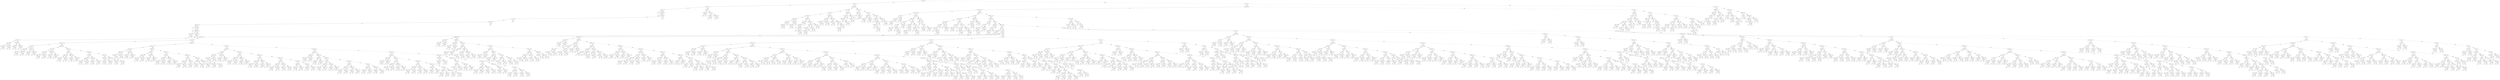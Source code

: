 digraph {
0 [label="dx' <= 3.5"];
1 [label="dx' <= 2.5"];
2 [label="dy' <= 2.5"];
3 [label="dx' <= 1.5"];
4 [label="21"];
3 -> 4 [label="True"];
5 [label="seedy' <= 2.5"];
6 [label="21"];
5 -> 6 [label="True"];
7 [label="seedx' <= 3.5"];
8 [label="dy' <= 0.5"];
9 [label="seedy' <= 4.5"];
10 [label="seedx' <= 0.5"];
11 [label="21"];
10 -> 11 [label="True"];
12 [label="turn' <= 0.5"];
13 [label="21"];
12 -> 13 [label="True"];
14 [label="seedy' <= 3.5"];
15 [label="seedx' <= 1.5"];
16 [label="21"];
15 -> 16 [label="True"];
17 [label="16"];
15 -> 17 [style="dashed", label="False"];
14 -> 15 [label="True"];
18 [label="seedx' <= 1.5"];
19 [label="16"];
18 -> 19 [label="True"];
20 [label="21"];
18 -> 20 [style="dashed", label="False"];
14 -> 18 [style="dashed", label="False"];
12 -> 14 [style="dashed", label="False"];
10 -> 12 [style="dashed", label="False"];
9 -> 10 [label="True"];
21 [label="21"];
9 -> 21 [style="dashed", label="False"];
8 -> 9 [label="True"];
22 [label="21"];
8 -> 22 [style="dashed", label="False"];
7 -> 8 [label="True"];
23 [label="21"];
7 -> 23 [style="dashed", label="False"];
5 -> 7 [style="dashed", label="False"];
3 -> 5 [style="dashed", label="False"];
2 -> 3 [label="True"];
24 [label="dx' <= 1.5"];
25 [label="seedx' <= 0.5"];
26 [label="10"];
25 -> 26 [label="True"];
27 [label="4"];
25 -> 27 [style="dashed", label="False"];
24 -> 25 [label="True"];
28 [label="dy' <= 4.5"];
29 [label="seedy' <= 1.5"];
30 [label="3"];
29 -> 30 [label="True"];
31 [label="4"];
29 -> 31 [style="dashed", label="False"];
28 -> 29 [label="True"];
32 [label="seedx' <= 0.5"];
33 [label="6"];
32 -> 33 [label="True"];
34 [label="4"];
32 -> 34 [style="dashed", label="False"];
28 -> 32 [style="dashed", label="False"];
24 -> 28 [style="dashed", label="False"];
2 -> 24 [style="dashed", label="False"];
1 -> 2 [label="True"];
35 [label="seedy' <= 3.5"];
36 [label="dy' <= 2.0"];
37 [label="dy' <= 0.5"];
38 [label="turn' <= 0.5"];
39 [label="seedx' <= 1.5"];
40 [label="seedy' <= 1.5"];
41 [label="seedx' <= 0.0"];
42 [label="21"];
41 -> 42 [label="True"];
43 [label="16"];
41 -> 43 [style="dashed", label="False"];
40 -> 41 [label="True"];
44 [label="21"];
40 -> 44 [style="dashed", label="False"];
39 -> 40 [label="True"];
45 [label="seedy' <= 2.5"];
46 [label="seedx' <= 2.5"];
47 [label="1"];
46 -> 47 [label="True"];
48 [label="21"];
46 -> 48 [style="dashed", label="False"];
45 -> 46 [label="True"];
49 [label="16"];
45 -> 49 [style="dashed", label="False"];
39 -> 45 [style="dashed", label="False"];
38 -> 39 [label="True"];
50 [label="seedy' <= 1.5"];
51 [label="seedx' <= 2.5"];
52 [label="seedx' <= -0.5"];
53 [label="3"];
52 -> 53 [label="True"];
54 [label="seedx' <= 0.5"];
55 [label="6"];
54 -> 55 [label="True"];
56 [label="seedx' <= 1.5"];
57 [label="13"];
56 -> 57 [label="True"];
58 [label="6"];
56 -> 58 [style="dashed", label="False"];
54 -> 56 [style="dashed", label="False"];
52 -> 54 [style="dashed", label="False"];
51 -> 52 [label="True"];
59 [label="1"];
51 -> 59 [style="dashed", label="False"];
50 -> 51 [label="True"];
60 [label="seedx' <= 3.5"];
61 [label="seedy' <= 2.5"];
62 [label="seedx' <= 1.5"];
63 [label="seedx' <= 0.5"];
64 [label="11"];
63 -> 64 [label="True"];
65 [label="16"];
63 -> 65 [style="dashed", label="False"];
62 -> 63 [label="True"];
66 [label="1"];
62 -> 66 [style="dashed", label="False"];
61 -> 62 [label="True"];
67 [label="seedx' <= 0.5"];
68 [label="10"];
67 -> 68 [label="True"];
69 [label="11"];
67 -> 69 [style="dashed", label="False"];
61 -> 67 [style="dashed", label="False"];
60 -> 61 [label="True"];
70 [label="seedy' <= 2.5"];
71 [label="10"];
70 -> 71 [label="True"];
72 [label="12"];
70 -> 72 [style="dashed", label="False"];
60 -> 70 [style="dashed", label="False"];
50 -> 60 [style="dashed", label="False"];
38 -> 50 [style="dashed", label="False"];
37 -> 38 [label="True"];
73 [label="seedx' <= 0.5"];
74 [label="seedy' <= 1.5"];
75 [label="seedx' <= -0.5"];
76 [label="2"];
75 -> 76 [label="True"];
77 [label="11"];
75 -> 77 [style="dashed", label="False"];
74 -> 75 [label="True"];
78 [label="seedy' <= 2.5"];
79 [label="21"];
78 -> 79 [label="True"];
80 [label="20"];
78 -> 80 [style="dashed", label="False"];
74 -> 78 [style="dashed", label="False"];
73 -> 74 [label="True"];
81 [label="seedy' <= 1.5"];
82 [label="seedx' <= 1.5"];
83 [label="20"];
82 -> 83 [label="True"];
84 [label="21"];
82 -> 84 [style="dashed", label="False"];
81 -> 82 [label="True"];
85 [label="seedx' <= 2.5"];
86 [label="21"];
85 -> 86 [label="True"];
87 [label="seedx' <= 3.5"];
88 [label="seedy' <= 2.5"];
89 [label="21"];
88 -> 89 [label="True"];
90 [label="1"];
88 -> 90 [style="dashed", label="False"];
87 -> 88 [label="True"];
91 [label="21"];
87 -> 91 [style="dashed", label="False"];
85 -> 87 [style="dashed", label="False"];
81 -> 85 [style="dashed", label="False"];
73 -> 81 [style="dashed", label="False"];
37 -> 73 [style="dashed", label="False"];
36 -> 37 [label="True"];
92 [label="seedx' <= 0.5"];
93 [label="turn' <= 0.5"];
94 [label="seedx' <= -0.5"];
95 [label="1"];
94 -> 95 [label="True"];
96 [label="seedy' <= 1.5"];
97 [label="3"];
96 -> 97 [label="True"];
98 [label="1"];
96 -> 98 [style="dashed", label="False"];
94 -> 96 [style="dashed", label="False"];
93 -> 94 [label="True"];
99 [label="1"];
93 -> 99 [style="dashed", label="False"];
92 -> 93 [label="True"];
100 [label="seedy' <= 1.5"];
101 [label="dy' <= 3.5"];
102 [label="13"];
101 -> 102 [label="True"];
103 [label="1"];
101 -> 103 [style="dashed", label="False"];
100 -> 101 [label="True"];
104 [label="0"];
100 -> 104 [style="dashed", label="False"];
92 -> 100 [style="dashed", label="False"];
36 -> 92 [style="dashed", label="False"];
35 -> 36 [label="True"];
105 [label="turn' <= 0.5"];
106 [label="seedx' <= 0.5"];
107 [label="21"];
106 -> 107 [label="True"];
108 [label="seedx' <= 1.5"];
109 [label="13"];
108 -> 109 [label="True"];
110 [label="21"];
108 -> 110 [style="dashed", label="False"];
106 -> 108 [style="dashed", label="False"];
105 -> 106 [label="True"];
111 [label="dy' <= 0.5"];
112 [label="seedy' <= 4.5"];
113 [label="seedx' <= 4.5"];
114 [label="11"];
113 -> 114 [label="True"];
115 [label="10"];
113 -> 115 [style="dashed", label="False"];
112 -> 113 [label="True"];
116 [label="seedx' <= 3.5"];
117 [label="10"];
116 -> 117 [label="True"];
118 [label="11"];
116 -> 118 [style="dashed", label="False"];
112 -> 116 [style="dashed", label="False"];
111 -> 112 [label="True"];
119 [label="seedy' <= 4.5"];
120 [label="seedx' <= 0.5"];
121 [label="10"];
120 -> 121 [label="True"];
122 [label="seedx' <= 4.0"];
123 [label="seedx' <= 1.5"];
124 [label="21"];
123 -> 124 [label="True"];
125 [label="seedx' <= 2.5"];
126 [label="15"];
125 -> 126 [label="True"];
127 [label="21"];
125 -> 127 [style="dashed", label="False"];
123 -> 125 [style="dashed", label="False"];
122 -> 123 [label="True"];
128 [label="17"];
122 -> 128 [style="dashed", label="False"];
120 -> 122 [style="dashed", label="False"];
119 -> 120 [label="True"];
129 [label="seedx' <= 0.5"];
130 [label="11"];
129 -> 130 [label="True"];
131 [label="dy' <= 1.5"];
132 [label="7"];
131 -> 132 [label="True"];
133 [label="10"];
131 -> 133 [style="dashed", label="False"];
129 -> 131 [style="dashed", label="False"];
119 -> 129 [style="dashed", label="False"];
111 -> 119 [style="dashed", label="False"];
105 -> 111 [style="dashed", label="False"];
35 -> 105 [style="dashed", label="False"];
1 -> 35 [style="dashed", label="False"];
0 -> 1 [label="True"];
134 [label="dy' <= 1.5"];
135 [label="seedy' <= 3.5"];
136 [label="seedx' <= 1.5"];
137 [label="seedx' <= -0.5"];
138 [label="dy' <= 0.5"];
139 [label="dx' <= 4.5"];
140 [label="turn' <= 0.5"];
141 [label="1"];
140 -> 141 [label="True"];
142 [label="6"];
140 -> 142 [style="dashed", label="False"];
139 -> 140 [label="True"];
143 [label="1"];
139 -> 143 [style="dashed", label="False"];
138 -> 139 [label="True"];
144 [label="dx' <= 4.5"];
145 [label="3"];
144 -> 145 [label="True"];
146 [label="14"];
144 -> 146 [style="dashed", label="False"];
138 -> 144 [style="dashed", label="False"];
137 -> 138 [label="True"];
147 [label="turn' <= 0.5"];
148 [label="seedx' <= 0.5"];
149 [label="dx' <= 4.5"];
150 [label="dy' <= 0.5"];
151 [label="seedy' <= 2.5"];
152 [label="6"];
151 -> 152 [label="True"];
153 [label="7"];
151 -> 153 [style="dashed", label="False"];
150 -> 151 [label="True"];
154 [label="seedy' <= 1.5"];
155 [label="7"];
154 -> 155 [label="True"];
156 [label="seedy' <= 2.5"];
157 [label="12"];
156 -> 157 [label="True"];
158 [label="6"];
156 -> 158 [style="dashed", label="False"];
154 -> 156 [style="dashed", label="False"];
150 -> 154 [style="dashed", label="False"];
149 -> 150 [label="True"];
159 [label="seedy' <= 2.5"];
160 [label="7"];
159 -> 160 [label="True"];
161 [label="6"];
159 -> 161 [style="dashed", label="False"];
149 -> 159 [style="dashed", label="False"];
148 -> 149 [label="True"];
162 [label="dy' <= 0.5"];
163 [label="seedy' <= 1.5"];
164 [label="7"];
163 -> 164 [label="True"];
165 [label="dx' <= 4.5"];
166 [label="seedy' <= 2.5"];
167 [label="6"];
166 -> 167 [label="True"];
168 [label="11"];
166 -> 168 [style="dashed", label="False"];
165 -> 166 [label="True"];
169 [label="6"];
165 -> 169 [style="dashed", label="False"];
163 -> 165 [style="dashed", label="False"];
162 -> 163 [label="True"];
170 [label="dx' <= 4.5"];
171 [label="seedy' <= 1.5"];
172 [label="6"];
171 -> 172 [label="True"];
173 [label="seedy' <= 2.5"];
174 [label="10"];
173 -> 174 [label="True"];
175 [label="6"];
173 -> 175 [style="dashed", label="False"];
171 -> 173 [style="dashed", label="False"];
170 -> 171 [label="True"];
176 [label="6"];
170 -> 176 [style="dashed", label="False"];
162 -> 170 [style="dashed", label="False"];
148 -> 162 [style="dashed", label="False"];
147 -> 148 [label="True"];
177 [label="seedy' <= 1.5"];
178 [label="dx' <= 4.5"];
179 [label="6"];
178 -> 179 [label="True"];
180 [label="dy' <= 0.5"];
181 [label="seedx' <= 0.5"];
182 [label="7"];
181 -> 182 [label="True"];
183 [label="6"];
181 -> 183 [style="dashed", label="False"];
180 -> 181 [label="True"];
184 [label="seedx' <= 0.5"];
185 [label="6"];
184 -> 185 [label="True"];
186 [label="5"];
184 -> 186 [style="dashed", label="False"];
180 -> 184 [style="dashed", label="False"];
178 -> 180 [style="dashed", label="False"];
177 -> 178 [label="True"];
187 [label="6"];
177 -> 187 [style="dashed", label="False"];
147 -> 177 [style="dashed", label="False"];
137 -> 147 [style="dashed", label="False"];
136 -> 137 [label="True"];
188 [label="turn' <= 0.5"];
189 [label="dy' <= 0.5"];
190 [label="seedx' <= 3.5"];
191 [label="seedx' <= 2.5"];
192 [label="dx' <= 4.5"];
193 [label="seedy' <= 1.5"];
194 [label="6"];
193 -> 194 [label="True"];
195 [label="seedy' <= 2.5"];
196 [label="12"];
195 -> 196 [label="True"];
197 [label="11"];
195 -> 197 [style="dashed", label="False"];
193 -> 195 [style="dashed", label="False"];
192 -> 193 [label="True"];
198 [label="6"];
192 -> 198 [style="dashed", label="False"];
191 -> 192 [label="True"];
199 [label="dx' <= 4.5"];
200 [label="7"];
199 -> 200 [label="True"];
201 [label="seedy' <= 2.5"];
202 [label="7"];
201 -> 202 [label="True"];
203 [label="6"];
201 -> 203 [style="dashed", label="False"];
199 -> 201 [style="dashed", label="False"];
191 -> 199 [style="dashed", label="False"];
190 -> 191 [label="True"];
204 [label="dx' <= 4.5"];
205 [label="seedx' <= 4.5"];
206 [label="seedy' <= 2.5"];
207 [label="6"];
206 -> 207 [label="True"];
208 [label="10"];
206 -> 208 [style="dashed", label="False"];
205 -> 206 [label="True"];
209 [label="9"];
205 -> 209 [style="dashed", label="False"];
204 -> 205 [label="True"];
210 [label="seedx' <= 4.5"];
211 [label="seedy' <= 1.5"];
212 [label="12"];
211 -> 212 [label="True"];
213 [label="seedy' <= 2.5"];
214 [label="2"];
213 -> 214 [label="True"];
215 [label="6"];
213 -> 215 [style="dashed", label="False"];
211 -> 213 [style="dashed", label="False"];
210 -> 211 [label="True"];
216 [label="seedy' <= 1.5"];
217 [label="6"];
216 -> 217 [label="True"];
218 [label="seedy' <= 2.5"];
219 [label="11"];
218 -> 219 [label="True"];
220 [label="6"];
218 -> 220 [style="dashed", label="False"];
216 -> 218 [style="dashed", label="False"];
210 -> 216 [style="dashed", label="False"];
204 -> 210 [style="dashed", label="False"];
190 -> 204 [style="dashed", label="False"];
189 -> 190 [label="True"];
221 [label="seedy' <= 2.5"];
222 [label="dx' <= 4.5"];
223 [label="1"];
222 -> 223 [label="True"];
224 [label="seedy' <= 1.5"];
225 [label="6"];
224 -> 225 [label="True"];
226 [label="21"];
224 -> 226 [style="dashed", label="False"];
222 -> 224 [style="dashed", label="False"];
221 -> 222 [label="True"];
227 [label="seedx' <= 2.5"];
228 [label="17"];
227 -> 228 [label="True"];
229 [label="13"];
227 -> 229 [style="dashed", label="False"];
221 -> 227 [style="dashed", label="False"];
189 -> 221 [style="dashed", label="False"];
188 -> 189 [label="True"];
230 [label="seedx' <= 4.5"];
231 [label="seedx' <= 2.5"];
232 [label="dx' <= 4.5"];
233 [label="dy' <= 0.5"];
234 [label="seedy' <= 1.5"];
235 [label="6"];
234 -> 235 [label="True"];
236 [label="seedy' <= 2.5"];
237 [label="1"];
236 -> 237 [label="True"];
238 [label="6"];
236 -> 238 [style="dashed", label="False"];
234 -> 236 [style="dashed", label="False"];
233 -> 234 [label="True"];
239 [label="seedy' <= 2.0"];
240 [label="20"];
239 -> 240 [label="True"];
241 [label="1"];
239 -> 241 [style="dashed", label="False"];
233 -> 239 [style="dashed", label="False"];
232 -> 233 [label="True"];
242 [label="6"];
232 -> 242 [style="dashed", label="False"];
231 -> 232 [label="True"];
243 [label="dy' <= 0.5"];
244 [label="seedy' <= 2.5"];
245 [label="dx' <= 4.5"];
246 [label="seedx' <= 3.5"];
247 [label="1"];
246 -> 247 [label="True"];
248 [label="13"];
246 -> 248 [style="dashed", label="False"];
245 -> 246 [label="True"];
249 [label="20"];
245 -> 249 [style="dashed", label="False"];
244 -> 245 [label="True"];
250 [label="6"];
244 -> 250 [style="dashed", label="False"];
243 -> 244 [label="True"];
251 [label="seedy' <= 2.5"];
252 [label="dx' <= 4.5"];
253 [label="seedx' <= 3.5"];
254 [label="1"];
253 -> 254 [label="True"];
255 [label="6"];
253 -> 255 [style="dashed", label="False"];
252 -> 253 [label="True"];
256 [label="dx <= 0.5"];
257 [label="dy <= 0.5"];
258 [label="seedx <= -0.5"];
259 [label="turn <= 0.5"];
260 [label="seedx' <= 3.5"];
261 [label="seedy' <= 1.5"];
262 [label="1"];
261 -> 262 [label="True"];
263 [label="12"];
261 -> 263 [style="dashed", label="False"];
260 -> 261 [label="True"];
264 [label="seedy' <= 1.5"];
265 [label="12"];
264 -> 265 [label="True"];
266 [label="1"];
264 -> 266 [style="dashed", label="False"];
260 -> 264 [style="dashed", label="False"];
259 -> 260 [label="True"];
267 [label="seedx' <= 3.5"];
268 [label="seedy' <= 1.5"];
269 [label="1"];
268 -> 269 [label="True"];
270 [label="12"];
268 -> 270 [style="dashed", label="False"];
267 -> 268 [label="True"];
271 [label="seedy' <= 1.5"];
272 [label="12"];
271 -> 272 [label="True"];
273 [label="1"];
271 -> 273 [style="dashed", label="False"];
267 -> 271 [style="dashed", label="False"];
259 -> 267 [style="dashed", label="False"];
258 -> 259 [label="True"];
274 [label="seedx <= 0.5"];
275 [label="seedy <= 1.5"];
276 [label="turn <= 0.5"];
277 [label="seedx' <= 3.5"];
278 [label="seedy' <= 1.5"];
279 [label="1"];
278 -> 279 [label="True"];
280 [label="12"];
278 -> 280 [style="dashed", label="False"];
277 -> 278 [label="True"];
281 [label="seedy' <= 1.5"];
282 [label="12"];
281 -> 282 [label="True"];
283 [label="1"];
281 -> 283 [style="dashed", label="False"];
277 -> 281 [style="dashed", label="False"];
276 -> 277 [label="True"];
284 [label="seedx' <= 3.5"];
285 [label="seedy' <= 1.5"];
286 [label="1"];
285 -> 286 [label="True"];
287 [label="12"];
285 -> 287 [style="dashed", label="False"];
284 -> 285 [label="True"];
288 [label="seedy' <= 1.5"];
289 [label="12"];
288 -> 289 [label="True"];
290 [label="1"];
288 -> 290 [style="dashed", label="False"];
284 -> 288 [style="dashed", label="False"];
276 -> 284 [style="dashed", label="False"];
275 -> 276 [label="True"];
291 [label="seedy <= 2.5"];
292 [label="turn <= 0.5"];
293 [label="seedx' <= 3.5"];
294 [label="seedy' <= 1.5"];
295 [label="1"];
294 -> 295 [label="True"];
296 [label="12"];
294 -> 296 [style="dashed", label="False"];
293 -> 294 [label="True"];
297 [label="seedy' <= 1.5"];
298 [label="12"];
297 -> 298 [label="True"];
299 [label="1"];
297 -> 299 [style="dashed", label="False"];
293 -> 297 [style="dashed", label="False"];
292 -> 293 [label="True"];
300 [label="seedx' <= 3.5"];
301 [label="seedy' <= 1.5"];
302 [label="1"];
301 -> 302 [label="True"];
303 [label="12"];
301 -> 303 [style="dashed", label="False"];
300 -> 301 [label="True"];
304 [label="seedy' <= 1.5"];
305 [label="12"];
304 -> 305 [label="True"];
306 [label="1"];
304 -> 306 [style="dashed", label="False"];
300 -> 304 [style="dashed", label="False"];
292 -> 300 [style="dashed", label="False"];
291 -> 292 [label="True"];
307 [label="seedy <= 3.5"];
308 [label="turn <= 0.5"];
309 [label="seedx' <= 3.5"];
310 [label="seedy' <= 1.5"];
311 [label="1"];
310 -> 311 [label="True"];
312 [label="12"];
310 -> 312 [style="dashed", label="False"];
309 -> 310 [label="True"];
313 [label="seedy' <= 1.5"];
314 [label="12"];
313 -> 314 [label="True"];
315 [label="1"];
313 -> 315 [style="dashed", label="False"];
309 -> 313 [style="dashed", label="False"];
308 -> 309 [label="True"];
316 [label="seedx' <= 3.5"];
317 [label="seedy' <= 1.5"];
318 [label="1"];
317 -> 318 [label="True"];
319 [label="12"];
317 -> 319 [style="dashed", label="False"];
316 -> 317 [label="True"];
320 [label="seedy' <= 1.5"];
321 [label="12"];
320 -> 321 [label="True"];
322 [label="1"];
320 -> 322 [style="dashed", label="False"];
316 -> 320 [style="dashed", label="False"];
308 -> 316 [style="dashed", label="False"];
307 -> 308 [label="True"];
323 [label="seedy <= 4.5"];
324 [label="turn <= 0.5"];
325 [label="seedx' <= 3.5"];
326 [label="seedy' <= 1.5"];
327 [label="1"];
326 -> 327 [label="True"];
328 [label="12"];
326 -> 328 [style="dashed", label="False"];
325 -> 326 [label="True"];
329 [label="seedy' <= 1.5"];
330 [label="12"];
329 -> 330 [label="True"];
331 [label="1"];
329 -> 331 [style="dashed", label="False"];
325 -> 329 [style="dashed", label="False"];
324 -> 325 [label="True"];
332 [label="seedx' <= 3.5"];
333 [label="seedy' <= 1.5"];
334 [label="1"];
333 -> 334 [label="True"];
335 [label="12"];
333 -> 335 [style="dashed", label="False"];
332 -> 333 [label="True"];
336 [label="seedy' <= 1.5"];
337 [label="12"];
336 -> 337 [label="True"];
338 [label="1"];
336 -> 338 [style="dashed", label="False"];
332 -> 336 [style="dashed", label="False"];
324 -> 332 [style="dashed", label="False"];
323 -> 324 [label="True"];
339 [label="turn <= 0.5"];
340 [label="seedx' <= 3.5"];
341 [label="seedy' <= 1.5"];
342 [label="1"];
341 -> 342 [label="True"];
343 [label="12"];
341 -> 343 [style="dashed", label="False"];
340 -> 341 [label="True"];
344 [label="seedy' <= 1.5"];
345 [label="12"];
344 -> 345 [label="True"];
346 [label="1"];
344 -> 346 [style="dashed", label="False"];
340 -> 344 [style="dashed", label="False"];
339 -> 340 [label="True"];
347 [label="seedx' <= 3.5"];
348 [label="seedy' <= 1.5"];
349 [label="1"];
348 -> 349 [label="True"];
350 [label="12"];
348 -> 350 [style="dashed", label="False"];
347 -> 348 [label="True"];
351 [label="seedy' <= 1.5"];
352 [label="12"];
351 -> 352 [label="True"];
353 [label="1"];
351 -> 353 [style="dashed", label="False"];
347 -> 351 [style="dashed", label="False"];
339 -> 347 [style="dashed", label="False"];
323 -> 339 [style="dashed", label="False"];
307 -> 323 [style="dashed", label="False"];
291 -> 307 [style="dashed", label="False"];
275 -> 291 [style="dashed", label="False"];
274 -> 275 [label="True"];
354 [label="seedx <= 1.5"];
355 [label="seedy <= 1.5"];
356 [label="turn <= 0.5"];
357 [label="seedx' <= 3.5"];
358 [label="seedy' <= 1.5"];
359 [label="1"];
358 -> 359 [label="True"];
360 [label="12"];
358 -> 360 [style="dashed", label="False"];
357 -> 358 [label="True"];
361 [label="seedy' <= 1.5"];
362 [label="12"];
361 -> 362 [label="True"];
363 [label="1"];
361 -> 363 [style="dashed", label="False"];
357 -> 361 [style="dashed", label="False"];
356 -> 357 [label="True"];
364 [label="seedx' <= 3.5"];
365 [label="seedy' <= 1.5"];
366 [label="1"];
365 -> 366 [label="True"];
367 [label="12"];
365 -> 367 [style="dashed", label="False"];
364 -> 365 [label="True"];
368 [label="seedy' <= 1.5"];
369 [label="12"];
368 -> 369 [label="True"];
370 [label="1"];
368 -> 370 [style="dashed", label="False"];
364 -> 368 [style="dashed", label="False"];
356 -> 364 [style="dashed", label="False"];
355 -> 356 [label="True"];
371 [label="seedy <= 2.5"];
372 [label="turn <= 0.5"];
373 [label="seedx' <= 3.5"];
374 [label="seedy' <= 1.5"];
375 [label="1"];
374 -> 375 [label="True"];
376 [label="12"];
374 -> 376 [style="dashed", label="False"];
373 -> 374 [label="True"];
377 [label="seedy' <= 1.5"];
378 [label="12"];
377 -> 378 [label="True"];
379 [label="1"];
377 -> 379 [style="dashed", label="False"];
373 -> 377 [style="dashed", label="False"];
372 -> 373 [label="True"];
380 [label="seedx' <= 3.5"];
381 [label="seedy' <= 1.5"];
382 [label="1"];
381 -> 382 [label="True"];
383 [label="12"];
381 -> 383 [style="dashed", label="False"];
380 -> 381 [label="True"];
384 [label="seedy' <= 1.5"];
385 [label="12"];
384 -> 385 [label="True"];
386 [label="1"];
384 -> 386 [style="dashed", label="False"];
380 -> 384 [style="dashed", label="False"];
372 -> 380 [style="dashed", label="False"];
371 -> 372 [label="True"];
387 [label="seedy <= 3.5"];
388 [label="turn <= 0.5"];
389 [label="seedx' <= 3.5"];
390 [label="seedy' <= 1.5"];
391 [label="1"];
390 -> 391 [label="True"];
392 [label="12"];
390 -> 392 [style="dashed", label="False"];
389 -> 390 [label="True"];
393 [label="seedy' <= 1.5"];
394 [label="12"];
393 -> 394 [label="True"];
395 [label="1"];
393 -> 395 [style="dashed", label="False"];
389 -> 393 [style="dashed", label="False"];
388 -> 389 [label="True"];
396 [label="seedx' <= 3.5"];
397 [label="seedy' <= 1.5"];
398 [label="1"];
397 -> 398 [label="True"];
399 [label="12"];
397 -> 399 [style="dashed", label="False"];
396 -> 397 [label="True"];
400 [label="seedy' <= 1.5"];
401 [label="12"];
400 -> 401 [label="True"];
402 [label="1"];
400 -> 402 [style="dashed", label="False"];
396 -> 400 [style="dashed", label="False"];
388 -> 396 [style="dashed", label="False"];
387 -> 388 [label="True"];
403 [label="seedy <= 4.5"];
404 [label="turn <= 0.5"];
405 [label="seedx' <= 3.5"];
406 [label="seedy' <= 1.5"];
407 [label="1"];
406 -> 407 [label="True"];
408 [label="12"];
406 -> 408 [style="dashed", label="False"];
405 -> 406 [label="True"];
409 [label="seedy' <= 1.5"];
410 [label="12"];
409 -> 410 [label="True"];
411 [label="1"];
409 -> 411 [style="dashed", label="False"];
405 -> 409 [style="dashed", label="False"];
404 -> 405 [label="True"];
412 [label="seedx' <= 3.5"];
413 [label="seedy' <= 1.5"];
414 [label="1"];
413 -> 414 [label="True"];
415 [label="12"];
413 -> 415 [style="dashed", label="False"];
412 -> 413 [label="True"];
416 [label="seedy' <= 1.5"];
417 [label="12"];
416 -> 417 [label="True"];
418 [label="1"];
416 -> 418 [style="dashed", label="False"];
412 -> 416 [style="dashed", label="False"];
404 -> 412 [style="dashed", label="False"];
403 -> 404 [label="True"];
419 [label="turn <= 0.5"];
420 [label="seedx' <= 3.5"];
421 [label="seedy' <= 1.5"];
422 [label="1"];
421 -> 422 [label="True"];
423 [label="12"];
421 -> 423 [style="dashed", label="False"];
420 -> 421 [label="True"];
424 [label="seedy' <= 1.5"];
425 [label="12"];
424 -> 425 [label="True"];
426 [label="1"];
424 -> 426 [style="dashed", label="False"];
420 -> 424 [style="dashed", label="False"];
419 -> 420 [label="True"];
427 [label="seedx' <= 3.5"];
428 [label="seedy' <= 1.5"];
429 [label="1"];
428 -> 429 [label="True"];
430 [label="12"];
428 -> 430 [style="dashed", label="False"];
427 -> 428 [label="True"];
431 [label="seedy' <= 1.5"];
432 [label="12"];
431 -> 432 [label="True"];
433 [label="1"];
431 -> 433 [style="dashed", label="False"];
427 -> 431 [style="dashed", label="False"];
419 -> 427 [style="dashed", label="False"];
403 -> 419 [style="dashed", label="False"];
387 -> 403 [style="dashed", label="False"];
371 -> 387 [style="dashed", label="False"];
355 -> 371 [style="dashed", label="False"];
354 -> 355 [label="True"];
434 [label="seedx <= 2.5"];
435 [label="seedy <= 1.5"];
436 [label="turn <= 0.5"];
437 [label="seedx' <= 3.5"];
438 [label="seedy' <= 1.5"];
439 [label="1"];
438 -> 439 [label="True"];
440 [label="12"];
438 -> 440 [style="dashed", label="False"];
437 -> 438 [label="True"];
441 [label="seedy' <= 1.5"];
442 [label="12"];
441 -> 442 [label="True"];
443 [label="1"];
441 -> 443 [style="dashed", label="False"];
437 -> 441 [style="dashed", label="False"];
436 -> 437 [label="True"];
444 [label="seedx' <= 3.5"];
445 [label="seedy' <= 1.5"];
446 [label="1"];
445 -> 446 [label="True"];
447 [label="12"];
445 -> 447 [style="dashed", label="False"];
444 -> 445 [label="True"];
448 [label="seedy' <= 1.5"];
449 [label="12"];
448 -> 449 [label="True"];
450 [label="1"];
448 -> 450 [style="dashed", label="False"];
444 -> 448 [style="dashed", label="False"];
436 -> 444 [style="dashed", label="False"];
435 -> 436 [label="True"];
451 [label="seedy <= 2.5"];
452 [label="turn <= 0.5"];
453 [label="seedx' <= 3.5"];
454 [label="seedy' <= 1.5"];
455 [label="1"];
454 -> 455 [label="True"];
456 [label="12"];
454 -> 456 [style="dashed", label="False"];
453 -> 454 [label="True"];
457 [label="seedy' <= 1.5"];
458 [label="12"];
457 -> 458 [label="True"];
459 [label="1"];
457 -> 459 [style="dashed", label="False"];
453 -> 457 [style="dashed", label="False"];
452 -> 453 [label="True"];
460 [label="seedx' <= 3.5"];
461 [label="seedy' <= 1.5"];
462 [label="1"];
461 -> 462 [label="True"];
463 [label="12"];
461 -> 463 [style="dashed", label="False"];
460 -> 461 [label="True"];
464 [label="seedy' <= 1.5"];
465 [label="12"];
464 -> 465 [label="True"];
466 [label="1"];
464 -> 466 [style="dashed", label="False"];
460 -> 464 [style="dashed", label="False"];
452 -> 460 [style="dashed", label="False"];
451 -> 452 [label="True"];
467 [label="seedy <= 3.5"];
468 [label="turn <= 0.5"];
469 [label="seedx' <= 3.5"];
470 [label="seedy' <= 1.5"];
471 [label="1"];
470 -> 471 [label="True"];
472 [label="12"];
470 -> 472 [style="dashed", label="False"];
469 -> 470 [label="True"];
473 [label="seedy' <= 1.5"];
474 [label="12"];
473 -> 474 [label="True"];
475 [label="1"];
473 -> 475 [style="dashed", label="False"];
469 -> 473 [style="dashed", label="False"];
468 -> 469 [label="True"];
476 [label="seedx' <= 3.5"];
477 [label="seedy' <= 1.5"];
478 [label="1"];
477 -> 478 [label="True"];
479 [label="12"];
477 -> 479 [style="dashed", label="False"];
476 -> 477 [label="True"];
480 [label="seedy' <= 1.5"];
481 [label="12"];
480 -> 481 [label="True"];
482 [label="1"];
480 -> 482 [style="dashed", label="False"];
476 -> 480 [style="dashed", label="False"];
468 -> 476 [style="dashed", label="False"];
467 -> 468 [label="True"];
483 [label="seedy <= 4.5"];
484 [label="turn <= 0.5"];
485 [label="seedx' <= 3.5"];
486 [label="seedy' <= 1.5"];
487 [label="1"];
486 -> 487 [label="True"];
488 [label="12"];
486 -> 488 [style="dashed", label="False"];
485 -> 486 [label="True"];
489 [label="seedy' <= 1.5"];
490 [label="12"];
489 -> 490 [label="True"];
491 [label="1"];
489 -> 491 [style="dashed", label="False"];
485 -> 489 [style="dashed", label="False"];
484 -> 485 [label="True"];
492 [label="seedx' <= 3.5"];
493 [label="seedy' <= 1.5"];
494 [label="1"];
493 -> 494 [label="True"];
495 [label="12"];
493 -> 495 [style="dashed", label="False"];
492 -> 493 [label="True"];
496 [label="seedy' <= 1.5"];
497 [label="12"];
496 -> 497 [label="True"];
498 [label="1"];
496 -> 498 [style="dashed", label="False"];
492 -> 496 [style="dashed", label="False"];
484 -> 492 [style="dashed", label="False"];
483 -> 484 [label="True"];
499 [label="turn <= 0.5"];
500 [label="seedx' <= 3.5"];
501 [label="seedy' <= 1.5"];
502 [label="1"];
501 -> 502 [label="True"];
503 [label="12"];
501 -> 503 [style="dashed", label="False"];
500 -> 501 [label="True"];
504 [label="seedy' <= 1.5"];
505 [label="12"];
504 -> 505 [label="True"];
506 [label="1"];
504 -> 506 [style="dashed", label="False"];
500 -> 504 [style="dashed", label="False"];
499 -> 500 [label="True"];
507 [label="seedx' <= 3.5"];
508 [label="seedy' <= 1.5"];
509 [label="1"];
508 -> 509 [label="True"];
510 [label="12"];
508 -> 510 [style="dashed", label="False"];
507 -> 508 [label="True"];
511 [label="seedy' <= 1.5"];
512 [label="12"];
511 -> 512 [label="True"];
513 [label="1"];
511 -> 513 [style="dashed", label="False"];
507 -> 511 [style="dashed", label="False"];
499 -> 507 [style="dashed", label="False"];
483 -> 499 [style="dashed", label="False"];
467 -> 483 [style="dashed", label="False"];
451 -> 467 [style="dashed", label="False"];
435 -> 451 [style="dashed", label="False"];
434 -> 435 [label="True"];
514 [label="seedx <= 3.5"];
515 [label="seedy <= 1.5"];
516 [label="seedx' <= 3.5"];
517 [label="seedy' <= 1.5"];
518 [label="1"];
517 -> 518 [label="True"];
519 [label="12"];
517 -> 519 [style="dashed", label="False"];
516 -> 517 [label="True"];
520 [label="seedy' <= 1.5"];
521 [label="12"];
520 -> 521 [label="True"];
522 [label="1"];
520 -> 522 [style="dashed", label="False"];
516 -> 520 [style="dashed", label="False"];
515 -> 516 [label="True"];
523 [label="seedy <= 2.5"];
524 [label="seedx' <= 3.5"];
525 [label="seedy' <= 1.5"];
526 [label="1"];
525 -> 526 [label="True"];
527 [label="12"];
525 -> 527 [style="dashed", label="False"];
524 -> 525 [label="True"];
528 [label="seedy' <= 1.5"];
529 [label="12"];
528 -> 529 [label="True"];
530 [label="1"];
528 -> 530 [style="dashed", label="False"];
524 -> 528 [style="dashed", label="False"];
523 -> 524 [label="True"];
531 [label="seedy <= 3.5"];
532 [label="turn <= 0.5"];
533 [label="seedx' <= 3.5"];
534 [label="seedy' <= 1.5"];
535 [label="1"];
534 -> 535 [label="True"];
536 [label="12"];
534 -> 536 [style="dashed", label="False"];
533 -> 534 [label="True"];
537 [label="seedy' <= 1.5"];
538 [label="12"];
537 -> 538 [label="True"];
539 [label="1"];
537 -> 539 [style="dashed", label="False"];
533 -> 537 [style="dashed", label="False"];
532 -> 533 [label="True"];
540 [label="seedx' <= 3.5"];
541 [label="seedy' <= 1.5"];
542 [label="1"];
541 -> 542 [label="True"];
543 [label="12"];
541 -> 543 [style="dashed", label="False"];
540 -> 541 [label="True"];
544 [label="seedy' <= 1.5"];
545 [label="12"];
544 -> 545 [label="True"];
546 [label="1"];
544 -> 546 [style="dashed", label="False"];
540 -> 544 [style="dashed", label="False"];
532 -> 540 [style="dashed", label="False"];
531 -> 532 [label="True"];
547 [label="seedy <= 4.5"];
548 [label="turn <= 0.5"];
549 [label="seedx' <= 3.5"];
550 [label="seedy' <= 1.5"];
551 [label="1"];
550 -> 551 [label="True"];
552 [label="12"];
550 -> 552 [style="dashed", label="False"];
549 -> 550 [label="True"];
553 [label="seedy' <= 1.5"];
554 [label="12"];
553 -> 554 [label="True"];
555 [label="1"];
553 -> 555 [style="dashed", label="False"];
549 -> 553 [style="dashed", label="False"];
548 -> 549 [label="True"];
556 [label="seedx' <= 3.5"];
557 [label="seedy' <= 1.5"];
558 [label="1"];
557 -> 558 [label="True"];
559 [label="12"];
557 -> 559 [style="dashed", label="False"];
556 -> 557 [label="True"];
560 [label="seedy' <= 1.5"];
561 [label="12"];
560 -> 561 [label="True"];
562 [label="1"];
560 -> 562 [style="dashed", label="False"];
556 -> 560 [style="dashed", label="False"];
548 -> 556 [style="dashed", label="False"];
547 -> 548 [label="True"];
563 [label="turn <= 0.5"];
564 [label="seedx' <= 3.5"];
565 [label="seedy' <= 1.5"];
566 [label="1"];
565 -> 566 [label="True"];
567 [label="12"];
565 -> 567 [style="dashed", label="False"];
564 -> 565 [label="True"];
568 [label="seedy' <= 1.5"];
569 [label="12"];
568 -> 569 [label="True"];
570 [label="1"];
568 -> 570 [style="dashed", label="False"];
564 -> 568 [style="dashed", label="False"];
563 -> 564 [label="True"];
571 [label="seedx' <= 3.5"];
572 [label="seedy' <= 1.5"];
573 [label="1"];
572 -> 573 [label="True"];
574 [label="12"];
572 -> 574 [style="dashed", label="False"];
571 -> 572 [label="True"];
575 [label="seedy' <= 1.5"];
576 [label="12"];
575 -> 576 [label="True"];
577 [label="1"];
575 -> 577 [style="dashed", label="False"];
571 -> 575 [style="dashed", label="False"];
563 -> 571 [style="dashed", label="False"];
547 -> 563 [style="dashed", label="False"];
531 -> 547 [style="dashed", label="False"];
523 -> 531 [style="dashed", label="False"];
515 -> 523 [style="dashed", label="False"];
514 -> 515 [label="True"];
578 [label="seedx <= 4.5"];
579 [label="seedy <= 1.5"];
580 [label="seedx' <= 3.5"];
581 [label="seedy' <= 1.5"];
582 [label="1"];
581 -> 582 [label="True"];
583 [label="12"];
581 -> 583 [style="dashed", label="False"];
580 -> 581 [label="True"];
584 [label="seedy' <= 1.5"];
585 [label="12"];
584 -> 585 [label="True"];
586 [label="1"];
584 -> 586 [style="dashed", label="False"];
580 -> 584 [style="dashed", label="False"];
579 -> 580 [label="True"];
587 [label="seedy <= 2.5"];
588 [label="turn <= 0.5"];
589 [label="seedx' <= 3.5"];
590 [label="seedy' <= 1.5"];
591 [label="1"];
590 -> 591 [label="True"];
592 [label="12"];
590 -> 592 [style="dashed", label="False"];
589 -> 590 [label="True"];
593 [label="seedy' <= 1.5"];
594 [label="12"];
593 -> 594 [label="True"];
595 [label="1"];
593 -> 595 [style="dashed", label="False"];
589 -> 593 [style="dashed", label="False"];
588 -> 589 [label="True"];
596 [label="seedx' <= 3.5"];
597 [label="seedy' <= 1.5"];
598 [label="1"];
597 -> 598 [label="True"];
599 [label="12"];
597 -> 599 [style="dashed", label="False"];
596 -> 597 [label="True"];
600 [label="seedy' <= 1.5"];
601 [label="12"];
600 -> 601 [label="True"];
602 [label="1"];
600 -> 602 [style="dashed", label="False"];
596 -> 600 [style="dashed", label="False"];
588 -> 596 [style="dashed", label="False"];
587 -> 588 [label="True"];
603 [label="seedy <= 3.5"];
604 [label="turn <= 0.5"];
605 [label="seedx' <= 3.5"];
606 [label="seedy' <= 1.5"];
607 [label="1"];
606 -> 607 [label="True"];
608 [label="12"];
606 -> 608 [style="dashed", label="False"];
605 -> 606 [label="True"];
609 [label="seedy' <= 1.5"];
610 [label="12"];
609 -> 610 [label="True"];
611 [label="1"];
609 -> 611 [style="dashed", label="False"];
605 -> 609 [style="dashed", label="False"];
604 -> 605 [label="True"];
612 [label="seedx' <= 3.5"];
613 [label="seedy' <= 1.5"];
614 [label="1"];
613 -> 614 [label="True"];
615 [label="12"];
613 -> 615 [style="dashed", label="False"];
612 -> 613 [label="True"];
616 [label="seedy' <= 1.5"];
617 [label="12"];
616 -> 617 [label="True"];
618 [label="1"];
616 -> 618 [style="dashed", label="False"];
612 -> 616 [style="dashed", label="False"];
604 -> 612 [style="dashed", label="False"];
603 -> 604 [label="True"];
619 [label="seedy <= 4.5"];
620 [label="seedx' <= 3.5"];
621 [label="seedy' <= 1.5"];
622 [label="1"];
621 -> 622 [label="True"];
623 [label="12"];
621 -> 623 [style="dashed", label="False"];
620 -> 621 [label="True"];
624 [label="seedy' <= 1.5"];
625 [label="12"];
624 -> 625 [label="True"];
626 [label="1"];
624 -> 626 [style="dashed", label="False"];
620 -> 624 [style="dashed", label="False"];
619 -> 620 [label="True"];
627 [label="turn <= 0.5"];
628 [label="seedx' <= 3.5"];
629 [label="seedy' <= 1.5"];
630 [label="1"];
629 -> 630 [label="True"];
631 [label="12"];
629 -> 631 [style="dashed", label="False"];
628 -> 629 [label="True"];
632 [label="seedy' <= 1.5"];
633 [label="12"];
632 -> 633 [label="True"];
634 [label="1"];
632 -> 634 [style="dashed", label="False"];
628 -> 632 [style="dashed", label="False"];
627 -> 628 [label="True"];
635 [label="seedx' <= 3.5"];
636 [label="seedy' <= 1.5"];
637 [label="1"];
636 -> 637 [label="True"];
638 [label="12"];
636 -> 638 [style="dashed", label="False"];
635 -> 636 [label="True"];
639 [label="seedy' <= 1.5"];
640 [label="12"];
639 -> 640 [label="True"];
641 [label="1"];
639 -> 641 [style="dashed", label="False"];
635 -> 639 [style="dashed", label="False"];
627 -> 635 [style="dashed", label="False"];
619 -> 627 [style="dashed", label="False"];
603 -> 619 [style="dashed", label="False"];
587 -> 603 [style="dashed", label="False"];
579 -> 587 [style="dashed", label="False"];
578 -> 579 [label="True"];
642 [label="seedy <= 1.5"];
643 [label="seedx' <= 3.5"];
644 [label="seedy' <= 1.5"];
645 [label="1"];
644 -> 645 [label="True"];
646 [label="12"];
644 -> 646 [style="dashed", label="False"];
643 -> 644 [label="True"];
647 [label="seedy' <= 1.5"];
648 [label="12"];
647 -> 648 [label="True"];
649 [label="1"];
647 -> 649 [style="dashed", label="False"];
643 -> 647 [style="dashed", label="False"];
642 -> 643 [label="True"];
650 [label="seedy <= 2.5"];
651 [label="turn <= 0.5"];
652 [label="seedx' <= 3.5"];
653 [label="seedy' <= 1.5"];
654 [label="1"];
653 -> 654 [label="True"];
655 [label="12"];
653 -> 655 [style="dashed", label="False"];
652 -> 653 [label="True"];
656 [label="seedy' <= 1.5"];
657 [label="12"];
656 -> 657 [label="True"];
658 [label="1"];
656 -> 658 [style="dashed", label="False"];
652 -> 656 [style="dashed", label="False"];
651 -> 652 [label="True"];
659 [label="seedx' <= 3.5"];
660 [label="seedy' <= 1.5"];
661 [label="1"];
660 -> 661 [label="True"];
662 [label="12"];
660 -> 662 [style="dashed", label="False"];
659 -> 660 [label="True"];
663 [label="seedy' <= 1.5"];
664 [label="12"];
663 -> 664 [label="True"];
665 [label="1"];
663 -> 665 [style="dashed", label="False"];
659 -> 663 [style="dashed", label="False"];
651 -> 659 [style="dashed", label="False"];
650 -> 651 [label="True"];
666 [label="seedy <= 3.5"];
667 [label="turn <= 0.5"];
668 [label="seedx' <= 3.5"];
669 [label="seedy' <= 1.5"];
670 [label="1"];
669 -> 670 [label="True"];
671 [label="12"];
669 -> 671 [style="dashed", label="False"];
668 -> 669 [label="True"];
672 [label="seedy' <= 1.5"];
673 [label="12"];
672 -> 673 [label="True"];
674 [label="1"];
672 -> 674 [style="dashed", label="False"];
668 -> 672 [style="dashed", label="False"];
667 -> 668 [label="True"];
675 [label="seedx' <= 3.5"];
676 [label="seedy' <= 1.5"];
677 [label="1"];
676 -> 677 [label="True"];
678 [label="12"];
676 -> 678 [style="dashed", label="False"];
675 -> 676 [label="True"];
679 [label="seedy' <= 1.5"];
680 [label="12"];
679 -> 680 [label="True"];
681 [label="1"];
679 -> 681 [style="dashed", label="False"];
675 -> 679 [style="dashed", label="False"];
667 -> 675 [style="dashed", label="False"];
666 -> 667 [label="True"];
682 [label="seedy <= 4.5"];
683 [label="seedx' <= 3.5"];
684 [label="seedy' <= 1.5"];
685 [label="1"];
684 -> 685 [label="True"];
686 [label="12"];
684 -> 686 [style="dashed", label="False"];
683 -> 684 [label="True"];
687 [label="seedy' <= 1.5"];
688 [label="12"];
687 -> 688 [label="True"];
689 [label="1"];
687 -> 689 [style="dashed", label="False"];
683 -> 687 [style="dashed", label="False"];
682 -> 683 [label="True"];
690 [label="turn <= 0.5"];
691 [label="seedx' <= 3.5"];
692 [label="seedy' <= 1.5"];
693 [label="1"];
692 -> 693 [label="True"];
694 [label="12"];
692 -> 694 [style="dashed", label="False"];
691 -> 692 [label="True"];
695 [label="seedy' <= 1.5"];
696 [label="12"];
695 -> 696 [label="True"];
697 [label="1"];
695 -> 697 [style="dashed", label="False"];
691 -> 695 [style="dashed", label="False"];
690 -> 691 [label="True"];
698 [label="seedx' <= 3.5"];
699 [label="seedy' <= 1.5"];
700 [label="1"];
699 -> 700 [label="True"];
701 [label="12"];
699 -> 701 [style="dashed", label="False"];
698 -> 699 [label="True"];
702 [label="seedy' <= 1.5"];
703 [label="12"];
702 -> 703 [label="True"];
704 [label="1"];
702 -> 704 [style="dashed", label="False"];
698 -> 702 [style="dashed", label="False"];
690 -> 698 [style="dashed", label="False"];
682 -> 690 [style="dashed", label="False"];
666 -> 682 [style="dashed", label="False"];
650 -> 666 [style="dashed", label="False"];
642 -> 650 [style="dashed", label="False"];
578 -> 642 [style="dashed", label="False"];
514 -> 578 [style="dashed", label="False"];
434 -> 514 [style="dashed", label="False"];
354 -> 434 [style="dashed", label="False"];
274 -> 354 [style="dashed", label="False"];
258 -> 274 [style="dashed", label="False"];
257 -> 258 [label="True"];
705 [label="seedx <= -0.5"];
706 [label="seedx' <= 3.5"];
707 [label="seedy' <= 1.5"];
708 [label="1"];
707 -> 708 [label="True"];
709 [label="12"];
707 -> 709 [style="dashed", label="False"];
706 -> 707 [label="True"];
710 [label="seedy' <= 1.5"];
711 [label="12"];
710 -> 711 [label="True"];
712 [label="1"];
710 -> 712 [style="dashed", label="False"];
706 -> 710 [style="dashed", label="False"];
705 -> 706 [label="True"];
713 [label="seedx <= 0.5"];
714 [label="seedx' <= 3.5"];
715 [label="seedy' <= 1.5"];
716 [label="1"];
715 -> 716 [label="True"];
717 [label="12"];
715 -> 717 [style="dashed", label="False"];
714 -> 715 [label="True"];
718 [label="seedy' <= 1.5"];
719 [label="12"];
718 -> 719 [label="True"];
720 [label="1"];
718 -> 720 [style="dashed", label="False"];
714 -> 718 [style="dashed", label="False"];
713 -> 714 [label="True"];
721 [label="seedx <= 1.5"];
722 [label="seedy <= 2.5"];
723 [label="seedx' <= 3.5"];
724 [label="seedy' <= 1.5"];
725 [label="1"];
724 -> 725 [label="True"];
726 [label="12"];
724 -> 726 [style="dashed", label="False"];
723 -> 724 [label="True"];
727 [label="seedy' <= 1.5"];
728 [label="12"];
727 -> 728 [label="True"];
729 [label="1"];
727 -> 729 [style="dashed", label="False"];
723 -> 727 [style="dashed", label="False"];
722 -> 723 [label="True"];
730 [label="seedy <= 4.0"];
731 [label="seedx' <= 3.5"];
732 [label="seedy' <= 1.5"];
733 [label="1"];
732 -> 733 [label="True"];
734 [label="12"];
732 -> 734 [style="dashed", label="False"];
731 -> 732 [label="True"];
735 [label="seedy' <= 1.5"];
736 [label="12"];
735 -> 736 [label="True"];
737 [label="1"];
735 -> 737 [style="dashed", label="False"];
731 -> 735 [style="dashed", label="False"];
730 -> 731 [label="True"];
738 [label="seedx' <= 3.5"];
739 [label="seedy' <= 1.5"];
740 [label="1"];
739 -> 740 [label="True"];
741 [label="12"];
739 -> 741 [style="dashed", label="False"];
738 -> 739 [label="True"];
742 [label="seedy' <= 1.5"];
743 [label="12"];
742 -> 743 [label="True"];
744 [label="1"];
742 -> 744 [style="dashed", label="False"];
738 -> 742 [style="dashed", label="False"];
730 -> 738 [style="dashed", label="False"];
722 -> 730 [style="dashed", label="False"];
721 -> 722 [label="True"];
745 [label="seedx <= 2.5"];
746 [label="seedy <= 1.5"];
747 [label="seedx' <= 3.5"];
748 [label="seedy' <= 1.5"];
749 [label="1"];
748 -> 749 [label="True"];
750 [label="12"];
748 -> 750 [style="dashed", label="False"];
747 -> 748 [label="True"];
751 [label="seedy' <= 1.5"];
752 [label="12"];
751 -> 752 [label="True"];
753 [label="1"];
751 -> 753 [style="dashed", label="False"];
747 -> 751 [style="dashed", label="False"];
746 -> 747 [label="True"];
754 [label="seedy <= 2.5"];
755 [label="seedx' <= 3.5"];
756 [label="seedy' <= 1.5"];
757 [label="1"];
756 -> 757 [label="True"];
758 [label="12"];
756 -> 758 [style="dashed", label="False"];
755 -> 756 [label="True"];
759 [label="seedy' <= 1.5"];
760 [label="12"];
759 -> 760 [label="True"];
761 [label="1"];
759 -> 761 [style="dashed", label="False"];
755 -> 759 [style="dashed", label="False"];
754 -> 755 [label="True"];
762 [label="turn <= 0.5"];
763 [label="seedx' <= 3.5"];
764 [label="seedy' <= 1.5"];
765 [label="1"];
764 -> 765 [label="True"];
766 [label="12"];
764 -> 766 [style="dashed", label="False"];
763 -> 764 [label="True"];
767 [label="seedy' <= 1.5"];
768 [label="12"];
767 -> 768 [label="True"];
769 [label="1"];
767 -> 769 [style="dashed", label="False"];
763 -> 767 [style="dashed", label="False"];
762 -> 763 [label="True"];
770 [label="seedx' <= 3.5"];
771 [label="seedy' <= 1.5"];
772 [label="1"];
771 -> 772 [label="True"];
773 [label="12"];
771 -> 773 [style="dashed", label="False"];
770 -> 771 [label="True"];
774 [label="seedy' <= 1.5"];
775 [label="12"];
774 -> 775 [label="True"];
776 [label="1"];
774 -> 776 [style="dashed", label="False"];
770 -> 774 [style="dashed", label="False"];
762 -> 770 [style="dashed", label="False"];
754 -> 762 [style="dashed", label="False"];
746 -> 754 [style="dashed", label="False"];
745 -> 746 [label="True"];
777 [label="seedx <= 4.0"];
778 [label="seedy <= 3.5"];
779 [label="seedx' <= 3.5"];
780 [label="seedy' <= 1.5"];
781 [label="1"];
780 -> 781 [label="True"];
782 [label="12"];
780 -> 782 [style="dashed", label="False"];
779 -> 780 [label="True"];
783 [label="seedy' <= 1.5"];
784 [label="12"];
783 -> 784 [label="True"];
785 [label="1"];
783 -> 785 [style="dashed", label="False"];
779 -> 783 [style="dashed", label="False"];
778 -> 779 [label="True"];
786 [label="seedx' <= 3.5"];
787 [label="seedy' <= 1.5"];
788 [label="1"];
787 -> 788 [label="True"];
789 [label="12"];
787 -> 789 [style="dashed", label="False"];
786 -> 787 [label="True"];
790 [label="seedy' <= 1.5"];
791 [label="12"];
790 -> 791 [label="True"];
792 [label="1"];
790 -> 792 [style="dashed", label="False"];
786 -> 790 [style="dashed", label="False"];
778 -> 786 [style="dashed", label="False"];
777 -> 778 [label="True"];
793 [label="seedx' <= 3.5"];
794 [label="seedy' <= 1.5"];
795 [label="1"];
794 -> 795 [label="True"];
796 [label="12"];
794 -> 796 [style="dashed", label="False"];
793 -> 794 [label="True"];
797 [label="seedy' <= 1.5"];
798 [label="12"];
797 -> 798 [label="True"];
799 [label="1"];
797 -> 799 [style="dashed", label="False"];
793 -> 797 [style="dashed", label="False"];
777 -> 793 [style="dashed", label="False"];
745 -> 777 [style="dashed", label="False"];
721 -> 745 [style="dashed", label="False"];
713 -> 721 [style="dashed", label="False"];
705 -> 713 [style="dashed", label="False"];
257 -> 705 [style="dashed", label="False"];
256 -> 257 [label="True"];
800 [label="dx <= 1.5"];
801 [label="seedx <= -0.5"];
802 [label="seedx' <= 3.5"];
803 [label="seedy' <= 1.5"];
804 [label="1"];
803 -> 804 [label="True"];
805 [label="12"];
803 -> 805 [style="dashed", label="False"];
802 -> 803 [label="True"];
806 [label="seedy' <= 1.5"];
807 [label="12"];
806 -> 807 [label="True"];
808 [label="1"];
806 -> 808 [style="dashed", label="False"];
802 -> 806 [style="dashed", label="False"];
801 -> 802 [label="True"];
809 [label="seedx <= 0.5"];
810 [label="seedy <= 1.5"];
811 [label="turn <= 0.5"];
812 [label="seedx' <= 3.5"];
813 [label="seedy' <= 1.5"];
814 [label="1"];
813 -> 814 [label="True"];
815 [label="12"];
813 -> 815 [style="dashed", label="False"];
812 -> 813 [label="True"];
816 [label="seedy' <= 1.5"];
817 [label="12"];
816 -> 817 [label="True"];
818 [label="1"];
816 -> 818 [style="dashed", label="False"];
812 -> 816 [style="dashed", label="False"];
811 -> 812 [label="True"];
819 [label="seedx' <= 3.5"];
820 [label="seedy' <= 1.5"];
821 [label="1"];
820 -> 821 [label="True"];
822 [label="12"];
820 -> 822 [style="dashed", label="False"];
819 -> 820 [label="True"];
823 [label="seedy' <= 1.5"];
824 [label="12"];
823 -> 824 [label="True"];
825 [label="1"];
823 -> 825 [style="dashed", label="False"];
819 -> 823 [style="dashed", label="False"];
811 -> 819 [style="dashed", label="False"];
810 -> 811 [label="True"];
826 [label="seedx' <= 3.5"];
827 [label="seedy' <= 1.5"];
828 [label="1"];
827 -> 828 [label="True"];
829 [label="12"];
827 -> 829 [style="dashed", label="False"];
826 -> 827 [label="True"];
830 [label="seedy' <= 1.5"];
831 [label="12"];
830 -> 831 [label="True"];
832 [label="1"];
830 -> 832 [style="dashed", label="False"];
826 -> 830 [style="dashed", label="False"];
810 -> 826 [style="dashed", label="False"];
809 -> 810 [label="True"];
833 [label="seedx <= 1.5"];
834 [label="seedy <= 1.5"];
835 [label="seedx' <= 3.5"];
836 [label="seedy' <= 1.5"];
837 [label="1"];
836 -> 837 [label="True"];
838 [label="12"];
836 -> 838 [style="dashed", label="False"];
835 -> 836 [label="True"];
839 [label="seedy' <= 1.5"];
840 [label="12"];
839 -> 840 [label="True"];
841 [label="1"];
839 -> 841 [style="dashed", label="False"];
835 -> 839 [style="dashed", label="False"];
834 -> 835 [label="True"];
842 [label="seedy <= 3.5"];
843 [label="seedx' <= 3.5"];
844 [label="seedy' <= 1.5"];
845 [label="1"];
844 -> 845 [label="True"];
846 [label="12"];
844 -> 846 [style="dashed", label="False"];
843 -> 844 [label="True"];
847 [label="seedy' <= 1.5"];
848 [label="12"];
847 -> 848 [label="True"];
849 [label="1"];
847 -> 849 [style="dashed", label="False"];
843 -> 847 [style="dashed", label="False"];
842 -> 843 [label="True"];
850 [label="seedx' <= 3.5"];
851 [label="seedy' <= 1.5"];
852 [label="1"];
851 -> 852 [label="True"];
853 [label="12"];
851 -> 853 [style="dashed", label="False"];
850 -> 851 [label="True"];
854 [label="seedy' <= 1.5"];
855 [label="12"];
854 -> 855 [label="True"];
856 [label="1"];
854 -> 856 [style="dashed", label="False"];
850 -> 854 [style="dashed", label="False"];
842 -> 850 [style="dashed", label="False"];
834 -> 842 [style="dashed", label="False"];
833 -> 834 [label="True"];
857 [label="seedx <= 2.5"];
858 [label="seedy <= 1.5"];
859 [label="seedx' <= 3.5"];
860 [label="seedy' <= 1.5"];
861 [label="1"];
860 -> 861 [label="True"];
862 [label="12"];
860 -> 862 [style="dashed", label="False"];
859 -> 860 [label="True"];
863 [label="seedy' <= 1.5"];
864 [label="12"];
863 -> 864 [label="True"];
865 [label="1"];
863 -> 865 [style="dashed", label="False"];
859 -> 863 [style="dashed", label="False"];
858 -> 859 [label="True"];
866 [label="seedx' <= 3.5"];
867 [label="seedy' <= 1.5"];
868 [label="1"];
867 -> 868 [label="True"];
869 [label="12"];
867 -> 869 [style="dashed", label="False"];
866 -> 867 [label="True"];
870 [label="seedy' <= 1.5"];
871 [label="12"];
870 -> 871 [label="True"];
872 [label="1"];
870 -> 872 [style="dashed", label="False"];
866 -> 870 [style="dashed", label="False"];
858 -> 866 [style="dashed", label="False"];
857 -> 858 [label="True"];
873 [label="seedx <= 3.5"];
874 [label="seedy <= 1.5"];
875 [label="turn <= 0.5"];
876 [label="seedx' <= 3.5"];
877 [label="seedy' <= 1.5"];
878 [label="1"];
877 -> 878 [label="True"];
879 [label="12"];
877 -> 879 [style="dashed", label="False"];
876 -> 877 [label="True"];
880 [label="seedy' <= 1.5"];
881 [label="12"];
880 -> 881 [label="True"];
882 [label="1"];
880 -> 882 [style="dashed", label="False"];
876 -> 880 [style="dashed", label="False"];
875 -> 876 [label="True"];
883 [label="seedx' <= 3.5"];
884 [label="seedy' <= 1.5"];
885 [label="1"];
884 -> 885 [label="True"];
886 [label="12"];
884 -> 886 [style="dashed", label="False"];
883 -> 884 [label="True"];
887 [label="seedy' <= 1.5"];
888 [label="12"];
887 -> 888 [label="True"];
889 [label="1"];
887 -> 889 [style="dashed", label="False"];
883 -> 887 [style="dashed", label="False"];
875 -> 883 [style="dashed", label="False"];
874 -> 875 [label="True"];
890 [label="seedx' <= 3.5"];
891 [label="seedy' <= 1.5"];
892 [label="1"];
891 -> 892 [label="True"];
893 [label="12"];
891 -> 893 [style="dashed", label="False"];
890 -> 891 [label="True"];
894 [label="seedy' <= 1.5"];
895 [label="12"];
894 -> 895 [label="True"];
896 [label="1"];
894 -> 896 [style="dashed", label="False"];
890 -> 894 [style="dashed", label="False"];
874 -> 890 [style="dashed", label="False"];
873 -> 874 [label="True"];
897 [label="seedx <= 4.5"];
898 [label="seedy <= 2.5"];
899 [label="seedx' <= 3.5"];
900 [label="seedy' <= 1.5"];
901 [label="1"];
900 -> 901 [label="True"];
902 [label="12"];
900 -> 902 [style="dashed", label="False"];
899 -> 900 [label="True"];
903 [label="seedy' <= 1.5"];
904 [label="12"];
903 -> 904 [label="True"];
905 [label="1"];
903 -> 905 [style="dashed", label="False"];
899 -> 903 [style="dashed", label="False"];
898 -> 899 [label="True"];
906 [label="seedx' <= 3.5"];
907 [label="seedy' <= 1.5"];
908 [label="1"];
907 -> 908 [label="True"];
909 [label="12"];
907 -> 909 [style="dashed", label="False"];
906 -> 907 [label="True"];
910 [label="seedy' <= 1.5"];
911 [label="12"];
910 -> 911 [label="True"];
912 [label="1"];
910 -> 912 [style="dashed", label="False"];
906 -> 910 [style="dashed", label="False"];
898 -> 906 [style="dashed", label="False"];
897 -> 898 [label="True"];
913 [label="seedy <= 2.0"];
914 [label="seedx' <= 3.5"];
915 [label="seedy' <= 1.5"];
916 [label="1"];
915 -> 916 [label="True"];
917 [label="12"];
915 -> 917 [style="dashed", label="False"];
914 -> 915 [label="True"];
918 [label="seedy' <= 1.5"];
919 [label="12"];
918 -> 919 [label="True"];
920 [label="1"];
918 -> 920 [style="dashed", label="False"];
914 -> 918 [style="dashed", label="False"];
913 -> 914 [label="True"];
921 [label="seedy <= 3.5"];
922 [label="seedx' <= 3.5"];
923 [label="seedy' <= 1.5"];
924 [label="1"];
923 -> 924 [label="True"];
925 [label="12"];
923 -> 925 [style="dashed", label="False"];
922 -> 923 [label="True"];
926 [label="seedy' <= 1.5"];
927 [label="12"];
926 -> 927 [label="True"];
928 [label="1"];
926 -> 928 [style="dashed", label="False"];
922 -> 926 [style="dashed", label="False"];
921 -> 922 [label="True"];
929 [label="seedy <= 4.5"];
930 [label="seedx' <= 3.5"];
931 [label="seedy' <= 1.5"];
932 [label="1"];
931 -> 932 [label="True"];
933 [label="12"];
931 -> 933 [style="dashed", label="False"];
930 -> 931 [label="True"];
934 [label="seedy' <= 1.5"];
935 [label="12"];
934 -> 935 [label="True"];
936 [label="1"];
934 -> 936 [style="dashed", label="False"];
930 -> 934 [style="dashed", label="False"];
929 -> 930 [label="True"];
937 [label="seedx' <= 3.5"];
938 [label="seedy' <= 1.5"];
939 [label="1"];
938 -> 939 [label="True"];
940 [label="12"];
938 -> 940 [style="dashed", label="False"];
937 -> 938 [label="True"];
941 [label="seedy' <= 1.5"];
942 [label="12"];
941 -> 942 [label="True"];
943 [label="1"];
941 -> 943 [style="dashed", label="False"];
937 -> 941 [style="dashed", label="False"];
929 -> 937 [style="dashed", label="False"];
921 -> 929 [style="dashed", label="False"];
913 -> 921 [style="dashed", label="False"];
897 -> 913 [style="dashed", label="False"];
873 -> 897 [style="dashed", label="False"];
857 -> 873 [style="dashed", label="False"];
833 -> 857 [style="dashed", label="False"];
809 -> 833 [style="dashed", label="False"];
801 -> 809 [style="dashed", label="False"];
800 -> 801 [label="True"];
944 [label="dx <= 2.5"];
945 [label="dy <= 0.5"];
946 [label="seedx <= -0.5"];
947 [label="turn <= 0.5"];
948 [label="seedx' <= 3.5"];
949 [label="seedy' <= 1.5"];
950 [label="1"];
949 -> 950 [label="True"];
951 [label="12"];
949 -> 951 [style="dashed", label="False"];
948 -> 949 [label="True"];
952 [label="seedy' <= 1.5"];
953 [label="12"];
952 -> 953 [label="True"];
954 [label="1"];
952 -> 954 [style="dashed", label="False"];
948 -> 952 [style="dashed", label="False"];
947 -> 948 [label="True"];
955 [label="seedx' <= 3.5"];
956 [label="seedy' <= 1.5"];
957 [label="1"];
956 -> 957 [label="True"];
958 [label="12"];
956 -> 958 [style="dashed", label="False"];
955 -> 956 [label="True"];
959 [label="seedy' <= 1.5"];
960 [label="12"];
959 -> 960 [label="True"];
961 [label="1"];
959 -> 961 [style="dashed", label="False"];
955 -> 959 [style="dashed", label="False"];
947 -> 955 [style="dashed", label="False"];
946 -> 947 [label="True"];
962 [label="seedx <= 0.5"];
963 [label="seedy <= 1.5"];
964 [label="seedx' <= 3.5"];
965 [label="seedy' <= 1.5"];
966 [label="1"];
965 -> 966 [label="True"];
967 [label="12"];
965 -> 967 [style="dashed", label="False"];
964 -> 965 [label="True"];
968 [label="seedy' <= 1.5"];
969 [label="12"];
968 -> 969 [label="True"];
970 [label="1"];
968 -> 970 [style="dashed", label="False"];
964 -> 968 [style="dashed", label="False"];
963 -> 964 [label="True"];
971 [label="seedy <= 2.5"];
972 [label="turn <= 0.5"];
973 [label="seedx' <= 3.5"];
974 [label="seedy' <= 1.5"];
975 [label="1"];
974 -> 975 [label="True"];
976 [label="12"];
974 -> 976 [style="dashed", label="False"];
973 -> 974 [label="True"];
977 [label="seedy' <= 1.5"];
978 [label="12"];
977 -> 978 [label="True"];
979 [label="1"];
977 -> 979 [style="dashed", label="False"];
973 -> 977 [style="dashed", label="False"];
972 -> 973 [label="True"];
980 [label="seedx' <= 3.5"];
981 [label="seedy' <= 1.5"];
982 [label="1"];
981 -> 982 [label="True"];
983 [label="12"];
981 -> 983 [style="dashed", label="False"];
980 -> 981 [label="True"];
984 [label="seedy' <= 1.5"];
985 [label="12"];
984 -> 985 [label="True"];
986 [label="1"];
984 -> 986 [style="dashed", label="False"];
980 -> 984 [style="dashed", label="False"];
972 -> 980 [style="dashed", label="False"];
971 -> 972 [label="True"];
987 [label="seedy <= 3.5"];
988 [label="seedx' <= 3.5"];
989 [label="seedy' <= 1.5"];
990 [label="1"];
989 -> 990 [label="True"];
991 [label="12"];
989 -> 991 [style="dashed", label="False"];
988 -> 989 [label="True"];
992 [label="seedy' <= 1.5"];
993 [label="12"];
992 -> 993 [label="True"];
994 [label="1"];
992 -> 994 [style="dashed", label="False"];
988 -> 992 [style="dashed", label="False"];
987 -> 988 [label="True"];
995 [label="seedy <= 4.5"];
996 [label="seedx' <= 3.5"];
997 [label="seedy' <= 1.5"];
998 [label="1"];
997 -> 998 [label="True"];
999 [label="12"];
997 -> 999 [style="dashed", label="False"];
996 -> 997 [label="True"];
1000 [label="seedy' <= 1.5"];
1001 [label="12"];
1000 -> 1001 [label="True"];
1002 [label="1"];
1000 -> 1002 [style="dashed", label="False"];
996 -> 1000 [style="dashed", label="False"];
995 -> 996 [label="True"];
1003 [label="seedx' <= 3.5"];
1004 [label="seedy' <= 1.5"];
1005 [label="1"];
1004 -> 1005 [label="True"];
1006 [label="12"];
1004 -> 1006 [style="dashed", label="False"];
1003 -> 1004 [label="True"];
1007 [label="seedy' <= 1.5"];
1008 [label="12"];
1007 -> 1008 [label="True"];
1009 [label="1"];
1007 -> 1009 [style="dashed", label="False"];
1003 -> 1007 [style="dashed", label="False"];
995 -> 1003 [style="dashed", label="False"];
987 -> 995 [style="dashed", label="False"];
971 -> 987 [style="dashed", label="False"];
963 -> 971 [style="dashed", label="False"];
962 -> 963 [label="True"];
1010 [label="seedx <= 1.5"];
1011 [label="seedy <= 2.0"];
1012 [label="turn <= 0.5"];
1013 [label="seedx' <= 3.5"];
1014 [label="seedy' <= 1.5"];
1015 [label="1"];
1014 -> 1015 [label="True"];
1016 [label="12"];
1014 -> 1016 [style="dashed", label="False"];
1013 -> 1014 [label="True"];
1017 [label="seedy' <= 1.5"];
1018 [label="12"];
1017 -> 1018 [label="True"];
1019 [label="1"];
1017 -> 1019 [style="dashed", label="False"];
1013 -> 1017 [style="dashed", label="False"];
1012 -> 1013 [label="True"];
1020 [label="seedx' <= 3.5"];
1021 [label="seedy' <= 1.5"];
1022 [label="1"];
1021 -> 1022 [label="True"];
1023 [label="12"];
1021 -> 1023 [style="dashed", label="False"];
1020 -> 1021 [label="True"];
1024 [label="seedy' <= 1.5"];
1025 [label="12"];
1024 -> 1025 [label="True"];
1026 [label="1"];
1024 -> 1026 [style="dashed", label="False"];
1020 -> 1024 [style="dashed", label="False"];
1012 -> 1020 [style="dashed", label="False"];
1011 -> 1012 [label="True"];
1027 [label="seedy <= 4.0"];
1028 [label="seedx' <= 3.5"];
1029 [label="seedy' <= 1.5"];
1030 [label="1"];
1029 -> 1030 [label="True"];
1031 [label="12"];
1029 -> 1031 [style="dashed", label="False"];
1028 -> 1029 [label="True"];
1032 [label="seedy' <= 1.5"];
1033 [label="12"];
1032 -> 1033 [label="True"];
1034 [label="1"];
1032 -> 1034 [style="dashed", label="False"];
1028 -> 1032 [style="dashed", label="False"];
1027 -> 1028 [label="True"];
1035 [label="seedx' <= 3.5"];
1036 [label="seedy' <= 1.5"];
1037 [label="1"];
1036 -> 1037 [label="True"];
1038 [label="12"];
1036 -> 1038 [style="dashed", label="False"];
1035 -> 1036 [label="True"];
1039 [label="seedy' <= 1.5"];
1040 [label="12"];
1039 -> 1040 [label="True"];
1041 [label="1"];
1039 -> 1041 [style="dashed", label="False"];
1035 -> 1039 [style="dashed", label="False"];
1027 -> 1035 [style="dashed", label="False"];
1011 -> 1027 [style="dashed", label="False"];
1010 -> 1011 [label="True"];
1042 [label="seedx <= 2.5"];
1043 [label="seedy <= 3.0"];
1044 [label="turn <= 0.5"];
1045 [label="seedx' <= 3.5"];
1046 [label="seedy' <= 1.5"];
1047 [label="1"];
1046 -> 1047 [label="True"];
1048 [label="12"];
1046 -> 1048 [style="dashed", label="False"];
1045 -> 1046 [label="True"];
1049 [label="seedy' <= 1.5"];
1050 [label="12"];
1049 -> 1050 [label="True"];
1051 [label="1"];
1049 -> 1051 [style="dashed", label="False"];
1045 -> 1049 [style="dashed", label="False"];
1044 -> 1045 [label="True"];
1052 [label="seedx' <= 3.5"];
1053 [label="seedy' <= 1.5"];
1054 [label="1"];
1053 -> 1054 [label="True"];
1055 [label="12"];
1053 -> 1055 [style="dashed", label="False"];
1052 -> 1053 [label="True"];
1056 [label="seedy' <= 1.5"];
1057 [label="12"];
1056 -> 1057 [label="True"];
1058 [label="1"];
1056 -> 1058 [style="dashed", label="False"];
1052 -> 1056 [style="dashed", label="False"];
1044 -> 1052 [style="dashed", label="False"];
1043 -> 1044 [label="True"];
1059 [label="seedy <= 4.5"];
1060 [label="turn <= 0.5"];
1061 [label="seedx' <= 3.5"];
1062 [label="seedy' <= 1.5"];
1063 [label="1"];
1062 -> 1063 [label="True"];
1064 [label="12"];
1062 -> 1064 [style="dashed", label="False"];
1061 -> 1062 [label="True"];
1065 [label="seedy' <= 1.5"];
1066 [label="12"];
1065 -> 1066 [label="True"];
1067 [label="1"];
1065 -> 1067 [style="dashed", label="False"];
1061 -> 1065 [style="dashed", label="False"];
1060 -> 1061 [label="True"];
1068 [label="seedx' <= 3.5"];
1069 [label="seedy' <= 1.5"];
1070 [label="1"];
1069 -> 1070 [label="True"];
1071 [label="12"];
1069 -> 1071 [style="dashed", label="False"];
1068 -> 1069 [label="True"];
1072 [label="seedy' <= 1.5"];
1073 [label="12"];
1072 -> 1073 [label="True"];
1074 [label="1"];
1072 -> 1074 [style="dashed", label="False"];
1068 -> 1072 [style="dashed", label="False"];
1060 -> 1068 [style="dashed", label="False"];
1059 -> 1060 [label="True"];
1075 [label="seedx' <= 3.5"];
1076 [label="seedy' <= 1.5"];
1077 [label="1"];
1076 -> 1077 [label="True"];
1078 [label="12"];
1076 -> 1078 [style="dashed", label="False"];
1075 -> 1076 [label="True"];
1079 [label="seedy' <= 1.5"];
1080 [label="12"];
1079 -> 1080 [label="True"];
1081 [label="1"];
1079 -> 1081 [style="dashed", label="False"];
1075 -> 1079 [style="dashed", label="False"];
1059 -> 1075 [style="dashed", label="False"];
1043 -> 1059 [style="dashed", label="False"];
1042 -> 1043 [label="True"];
1082 [label="seedx <= 3.5"];
1083 [label="seedy <= 3.0"];
1084 [label="turn <= 0.5"];
1085 [label="seedx' <= 3.5"];
1086 [label="seedy' <= 1.5"];
1087 [label="1"];
1086 -> 1087 [label="True"];
1088 [label="12"];
1086 -> 1088 [style="dashed", label="False"];
1085 -> 1086 [label="True"];
1089 [label="seedy' <= 1.5"];
1090 [label="12"];
1089 -> 1090 [label="True"];
1091 [label="1"];
1089 -> 1091 [style="dashed", label="False"];
1085 -> 1089 [style="dashed", label="False"];
1084 -> 1085 [label="True"];
1092 [label="seedx' <= 3.5"];
1093 [label="seedy' <= 1.5"];
1094 [label="1"];
1093 -> 1094 [label="True"];
1095 [label="12"];
1093 -> 1095 [style="dashed", label="False"];
1092 -> 1093 [label="True"];
1096 [label="seedy' <= 1.5"];
1097 [label="12"];
1096 -> 1097 [label="True"];
1098 [label="1"];
1096 -> 1098 [style="dashed", label="False"];
1092 -> 1096 [style="dashed", label="False"];
1084 -> 1092 [style="dashed", label="False"];
1083 -> 1084 [label="True"];
1099 [label="seedy <= 4.5"];
1100 [label="turn <= 0.5"];
1101 [label="seedx' <= 3.5"];
1102 [label="seedy' <= 1.5"];
1103 [label="1"];
1102 -> 1103 [label="True"];
1104 [label="12"];
1102 -> 1104 [style="dashed", label="False"];
1101 -> 1102 [label="True"];
1105 [label="seedy' <= 1.5"];
1106 [label="12"];
1105 -> 1106 [label="True"];
1107 [label="1"];
1105 -> 1107 [style="dashed", label="False"];
1101 -> 1105 [style="dashed", label="False"];
1100 -> 1101 [label="True"];
1108 [label="seedx' <= 3.5"];
1109 [label="seedy' <= 1.5"];
1110 [label="1"];
1109 -> 1110 [label="True"];
1111 [label="12"];
1109 -> 1111 [style="dashed", label="False"];
1108 -> 1109 [label="True"];
1112 [label="seedy' <= 1.5"];
1113 [label="12"];
1112 -> 1113 [label="True"];
1114 [label="1"];
1112 -> 1114 [style="dashed", label="False"];
1108 -> 1112 [style="dashed", label="False"];
1100 -> 1108 [style="dashed", label="False"];
1099 -> 1100 [label="True"];
1115 [label="turn <= 0.5"];
1116 [label="seedx' <= 3.5"];
1117 [label="seedy' <= 1.5"];
1118 [label="1"];
1117 -> 1118 [label="True"];
1119 [label="12"];
1117 -> 1119 [style="dashed", label="False"];
1116 -> 1117 [label="True"];
1120 [label="seedy' <= 1.5"];
1121 [label="12"];
1120 -> 1121 [label="True"];
1122 [label="1"];
1120 -> 1122 [style="dashed", label="False"];
1116 -> 1120 [style="dashed", label="False"];
1115 -> 1116 [label="True"];
1123 [label="seedx' <= 3.5"];
1124 [label="seedy' <= 1.5"];
1125 [label="1"];
1124 -> 1125 [label="True"];
1126 [label="12"];
1124 -> 1126 [style="dashed", label="False"];
1123 -> 1124 [label="True"];
1127 [label="seedy' <= 1.5"];
1128 [label="12"];
1127 -> 1128 [label="True"];
1129 [label="1"];
1127 -> 1129 [style="dashed", label="False"];
1123 -> 1127 [style="dashed", label="False"];
1115 -> 1123 [style="dashed", label="False"];
1099 -> 1115 [style="dashed", label="False"];
1083 -> 1099 [style="dashed", label="False"];
1082 -> 1083 [label="True"];
1130 [label="seedx <= 4.5"];
1131 [label="seedy <= 1.5"];
1132 [label="seedx' <= 3.5"];
1133 [label="seedy' <= 1.5"];
1134 [label="1"];
1133 -> 1134 [label="True"];
1135 [label="12"];
1133 -> 1135 [style="dashed", label="False"];
1132 -> 1133 [label="True"];
1136 [label="seedy' <= 1.5"];
1137 [label="12"];
1136 -> 1137 [label="True"];
1138 [label="1"];
1136 -> 1138 [style="dashed", label="False"];
1132 -> 1136 [style="dashed", label="False"];
1131 -> 1132 [label="True"];
1139 [label="seedy <= 2.5"];
1140 [label="turn <= 0.5"];
1141 [label="seedx' <= 3.5"];
1142 [label="seedy' <= 1.5"];
1143 [label="1"];
1142 -> 1143 [label="True"];
1144 [label="12"];
1142 -> 1144 [style="dashed", label="False"];
1141 -> 1142 [label="True"];
1145 [label="seedy' <= 1.5"];
1146 [label="12"];
1145 -> 1146 [label="True"];
1147 [label="1"];
1145 -> 1147 [style="dashed", label="False"];
1141 -> 1145 [style="dashed", label="False"];
1140 -> 1141 [label="True"];
1148 [label="seedx' <= 3.5"];
1149 [label="seedy' <= 1.5"];
1150 [label="1"];
1149 -> 1150 [label="True"];
1151 [label="12"];
1149 -> 1151 [style="dashed", label="False"];
1148 -> 1149 [label="True"];
1152 [label="seedy' <= 1.5"];
1153 [label="12"];
1152 -> 1153 [label="True"];
1154 [label="1"];
1152 -> 1154 [style="dashed", label="False"];
1148 -> 1152 [style="dashed", label="False"];
1140 -> 1148 [style="dashed", label="False"];
1139 -> 1140 [label="True"];
1155 [label="seedy <= 3.5"];
1156 [label="seedx' <= 3.5"];
1157 [label="seedy' <= 1.5"];
1158 [label="1"];
1157 -> 1158 [label="True"];
1159 [label="12"];
1157 -> 1159 [style="dashed", label="False"];
1156 -> 1157 [label="True"];
1160 [label="seedy' <= 1.5"];
1161 [label="12"];
1160 -> 1161 [label="True"];
1162 [label="1"];
1160 -> 1162 [style="dashed", label="False"];
1156 -> 1160 [style="dashed", label="False"];
1155 -> 1156 [label="True"];
1163 [label="seedy <= 4.5"];
1164 [label="seedx' <= 3.5"];
1165 [label="seedy' <= 1.5"];
1166 [label="1"];
1165 -> 1166 [label="True"];
1167 [label="12"];
1165 -> 1167 [style="dashed", label="False"];
1164 -> 1165 [label="True"];
1168 [label="seedy' <= 1.5"];
1169 [label="12"];
1168 -> 1169 [label="True"];
1170 [label="1"];
1168 -> 1170 [style="dashed", label="False"];
1164 -> 1168 [style="dashed", label="False"];
1163 -> 1164 [label="True"];
1171 [label="seedx' <= 3.5"];
1172 [label="seedy' <= 1.5"];
1173 [label="1"];
1172 -> 1173 [label="True"];
1174 [label="12"];
1172 -> 1174 [style="dashed", label="False"];
1171 -> 1172 [label="True"];
1175 [label="seedy' <= 1.5"];
1176 [label="12"];
1175 -> 1176 [label="True"];
1177 [label="1"];
1175 -> 1177 [style="dashed", label="False"];
1171 -> 1175 [style="dashed", label="False"];
1163 -> 1171 [style="dashed", label="False"];
1155 -> 1163 [style="dashed", label="False"];
1139 -> 1155 [style="dashed", label="False"];
1131 -> 1139 [style="dashed", label="False"];
1130 -> 1131 [label="True"];
1178 [label="seedy <= 1.5"];
1179 [label="seedx' <= 3.5"];
1180 [label="seedy' <= 1.5"];
1181 [label="1"];
1180 -> 1181 [label="True"];
1182 [label="12"];
1180 -> 1182 [style="dashed", label="False"];
1179 -> 1180 [label="True"];
1183 [label="seedy' <= 1.5"];
1184 [label="12"];
1183 -> 1184 [label="True"];
1185 [label="1"];
1183 -> 1185 [style="dashed", label="False"];
1179 -> 1183 [style="dashed", label="False"];
1178 -> 1179 [label="True"];
1186 [label="seedy <= 2.5"];
1187 [label="seedx' <= 3.5"];
1188 [label="seedy' <= 1.5"];
1189 [label="1"];
1188 -> 1189 [label="True"];
1190 [label="12"];
1188 -> 1190 [style="dashed", label="False"];
1187 -> 1188 [label="True"];
1191 [label="seedy' <= 1.5"];
1192 [label="12"];
1191 -> 1192 [label="True"];
1193 [label="1"];
1191 -> 1193 [style="dashed", label="False"];
1187 -> 1191 [style="dashed", label="False"];
1186 -> 1187 [label="True"];
1194 [label="seedy <= 3.5"];
1195 [label="turn <= 0.5"];
1196 [label="seedx' <= 3.5"];
1197 [label="seedy' <= 1.5"];
1198 [label="1"];
1197 -> 1198 [label="True"];
1199 [label="12"];
1197 -> 1199 [style="dashed", label="False"];
1196 -> 1197 [label="True"];
1200 [label="seedy' <= 1.5"];
1201 [label="12"];
1200 -> 1201 [label="True"];
1202 [label="1"];
1200 -> 1202 [style="dashed", label="False"];
1196 -> 1200 [style="dashed", label="False"];
1195 -> 1196 [label="True"];
1203 [label="seedx' <= 3.5"];
1204 [label="seedy' <= 1.5"];
1205 [label="1"];
1204 -> 1205 [label="True"];
1206 [label="12"];
1204 -> 1206 [style="dashed", label="False"];
1203 -> 1204 [label="True"];
1207 [label="seedy' <= 1.5"];
1208 [label="12"];
1207 -> 1208 [label="True"];
1209 [label="1"];
1207 -> 1209 [style="dashed", label="False"];
1203 -> 1207 [style="dashed", label="False"];
1195 -> 1203 [style="dashed", label="False"];
1194 -> 1195 [label="True"];
1210 [label="seedy <= 4.5"];
1211 [label="seedx' <= 3.5"];
1212 [label="seedy' <= 1.5"];
1213 [label="1"];
1212 -> 1213 [label="True"];
1214 [label="12"];
1212 -> 1214 [style="dashed", label="False"];
1211 -> 1212 [label="True"];
1215 [label="seedy' <= 1.5"];
1216 [label="12"];
1215 -> 1216 [label="True"];
1217 [label="1"];
1215 -> 1217 [style="dashed", label="False"];
1211 -> 1215 [style="dashed", label="False"];
1210 -> 1211 [label="True"];
1218 [label="seedx' <= 3.5"];
1219 [label="seedy' <= 1.5"];
1220 [label="1"];
1219 -> 1220 [label="True"];
1221 [label="12"];
1219 -> 1221 [style="dashed", label="False"];
1218 -> 1219 [label="True"];
1222 [label="seedy' <= 1.5"];
1223 [label="12"];
1222 -> 1223 [label="True"];
1224 [label="1"];
1222 -> 1224 [style="dashed", label="False"];
1218 -> 1222 [style="dashed", label="False"];
1210 -> 1218 [style="dashed", label="False"];
1194 -> 1210 [style="dashed", label="False"];
1186 -> 1194 [style="dashed", label="False"];
1178 -> 1186 [style="dashed", label="False"];
1130 -> 1178 [style="dashed", label="False"];
1082 -> 1130 [style="dashed", label="False"];
1042 -> 1082 [style="dashed", label="False"];
1010 -> 1042 [style="dashed", label="False"];
962 -> 1010 [style="dashed", label="False"];
946 -> 962 [style="dashed", label="False"];
945 -> 946 [label="True"];
1225 [label="seedx <= -0.5"];
1226 [label="turn <= 0.5"];
1227 [label="seedx' <= 3.5"];
1228 [label="seedy' <= 1.5"];
1229 [label="1"];
1228 -> 1229 [label="True"];
1230 [label="12"];
1228 -> 1230 [style="dashed", label="False"];
1227 -> 1228 [label="True"];
1231 [label="seedy' <= 1.5"];
1232 [label="12"];
1231 -> 1232 [label="True"];
1233 [label="1"];
1231 -> 1233 [style="dashed", label="False"];
1227 -> 1231 [style="dashed", label="False"];
1226 -> 1227 [label="True"];
1234 [label="seedx' <= 3.5"];
1235 [label="seedy' <= 1.5"];
1236 [label="1"];
1235 -> 1236 [label="True"];
1237 [label="12"];
1235 -> 1237 [style="dashed", label="False"];
1234 -> 1235 [label="True"];
1238 [label="seedy' <= 1.5"];
1239 [label="12"];
1238 -> 1239 [label="True"];
1240 [label="1"];
1238 -> 1240 [style="dashed", label="False"];
1234 -> 1238 [style="dashed", label="False"];
1226 -> 1234 [style="dashed", label="False"];
1225 -> 1226 [label="True"];
1241 [label="seedx <= 0.5"];
1242 [label="seedy <= 2.5"];
1243 [label="seedx' <= 3.5"];
1244 [label="seedy' <= 1.5"];
1245 [label="1"];
1244 -> 1245 [label="True"];
1246 [label="12"];
1244 -> 1246 [style="dashed", label="False"];
1243 -> 1244 [label="True"];
1247 [label="seedy' <= 1.5"];
1248 [label="12"];
1247 -> 1248 [label="True"];
1249 [label="1"];
1247 -> 1249 [style="dashed", label="False"];
1243 -> 1247 [style="dashed", label="False"];
1242 -> 1243 [label="True"];
1250 [label="seedy <= 4.0"];
1251 [label="seedx' <= 3.5"];
1252 [label="seedy' <= 1.5"];
1253 [label="1"];
1252 -> 1253 [label="True"];
1254 [label="12"];
1252 -> 1254 [style="dashed", label="False"];
1251 -> 1252 [label="True"];
1255 [label="seedy' <= 1.5"];
1256 [label="12"];
1255 -> 1256 [label="True"];
1257 [label="1"];
1255 -> 1257 [style="dashed", label="False"];
1251 -> 1255 [style="dashed", label="False"];
1250 -> 1251 [label="True"];
1258 [label="seedx' <= 3.5"];
1259 [label="seedy' <= 1.5"];
1260 [label="1"];
1259 -> 1260 [label="True"];
1261 [label="12"];
1259 -> 1261 [style="dashed", label="False"];
1258 -> 1259 [label="True"];
1262 [label="seedy' <= 1.5"];
1263 [label="12"];
1262 -> 1263 [label="True"];
1264 [label="1"];
1262 -> 1264 [style="dashed", label="False"];
1258 -> 1262 [style="dashed", label="False"];
1250 -> 1258 [style="dashed", label="False"];
1242 -> 1250 [style="dashed", label="False"];
1241 -> 1242 [label="True"];
1265 [label="seedx <= 1.5"];
1266 [label="seedy <= 1.5"];
1267 [label="seedx' <= 3.5"];
1268 [label="seedy' <= 1.5"];
1269 [label="1"];
1268 -> 1269 [label="True"];
1270 [label="12"];
1268 -> 1270 [style="dashed", label="False"];
1267 -> 1268 [label="True"];
1271 [label="seedy' <= 1.5"];
1272 [label="12"];
1271 -> 1272 [label="True"];
1273 [label="1"];
1271 -> 1273 [style="dashed", label="False"];
1267 -> 1271 [style="dashed", label="False"];
1266 -> 1267 [label="True"];
1274 [label="seedy <= 2.5"];
1275 [label="seedx' <= 3.5"];
1276 [label="seedy' <= 1.5"];
1277 [label="1"];
1276 -> 1277 [label="True"];
1278 [label="12"];
1276 -> 1278 [style="dashed", label="False"];
1275 -> 1276 [label="True"];
1279 [label="seedy' <= 1.5"];
1280 [label="12"];
1279 -> 1280 [label="True"];
1281 [label="1"];
1279 -> 1281 [style="dashed", label="False"];
1275 -> 1279 [style="dashed", label="False"];
1274 -> 1275 [label="True"];
1282 [label="turn <= 0.5"];
1283 [label="seedx' <= 3.5"];
1284 [label="seedy' <= 1.5"];
1285 [label="1"];
1284 -> 1285 [label="True"];
1286 [label="12"];
1284 -> 1286 [style="dashed", label="False"];
1283 -> 1284 [label="True"];
1287 [label="seedy' <= 1.5"];
1288 [label="12"];
1287 -> 1288 [label="True"];
1289 [label="1"];
1287 -> 1289 [style="dashed", label="False"];
1283 -> 1287 [style="dashed", label="False"];
1282 -> 1283 [label="True"];
1290 [label="seedx' <= 3.5"];
1291 [label="seedy' <= 1.5"];
1292 [label="1"];
1291 -> 1292 [label="True"];
1293 [label="12"];
1291 -> 1293 [style="dashed", label="False"];
1290 -> 1291 [label="True"];
1294 [label="seedy' <= 1.5"];
1295 [label="12"];
1294 -> 1295 [label="True"];
1296 [label="1"];
1294 -> 1296 [style="dashed", label="False"];
1290 -> 1294 [style="dashed", label="False"];
1282 -> 1290 [style="dashed", label="False"];
1274 -> 1282 [style="dashed", label="False"];
1266 -> 1274 [style="dashed", label="False"];
1265 -> 1266 [label="True"];
1297 [label="seedx <= 2.5"];
1298 [label="seedy <= 2.5"];
1299 [label="seedx' <= 3.5"];
1300 [label="seedy' <= 1.5"];
1301 [label="1"];
1300 -> 1301 [label="True"];
1302 [label="12"];
1300 -> 1302 [style="dashed", label="False"];
1299 -> 1300 [label="True"];
1303 [label="seedy' <= 1.5"];
1304 [label="12"];
1303 -> 1304 [label="True"];
1305 [label="1"];
1303 -> 1305 [style="dashed", label="False"];
1299 -> 1303 [style="dashed", label="False"];
1298 -> 1299 [label="True"];
1306 [label="seedx' <= 3.5"];
1307 [label="seedy' <= 1.5"];
1308 [label="1"];
1307 -> 1308 [label="True"];
1309 [label="12"];
1307 -> 1309 [style="dashed", label="False"];
1306 -> 1307 [label="True"];
1310 [label="seedy' <= 1.5"];
1311 [label="12"];
1310 -> 1311 [label="True"];
1312 [label="1"];
1310 -> 1312 [style="dashed", label="False"];
1306 -> 1310 [style="dashed", label="False"];
1298 -> 1306 [style="dashed", label="False"];
1297 -> 1298 [label="True"];
1313 [label="seedx <= 3.5"];
1314 [label="seedy <= 2.5"];
1315 [label="seedx' <= 3.5"];
1316 [label="seedy' <= 1.5"];
1317 [label="1"];
1316 -> 1317 [label="True"];
1318 [label="12"];
1316 -> 1318 [style="dashed", label="False"];
1315 -> 1316 [label="True"];
1319 [label="seedy' <= 1.5"];
1320 [label="12"];
1319 -> 1320 [label="True"];
1321 [label="1"];
1319 -> 1321 [style="dashed", label="False"];
1315 -> 1319 [style="dashed", label="False"];
1314 -> 1315 [label="True"];
1322 [label="seedx' <= 3.5"];
1323 [label="seedy' <= 1.5"];
1324 [label="1"];
1323 -> 1324 [label="True"];
1325 [label="12"];
1323 -> 1325 [style="dashed", label="False"];
1322 -> 1323 [label="True"];
1326 [label="seedy' <= 1.5"];
1327 [label="12"];
1326 -> 1327 [label="True"];
1328 [label="1"];
1326 -> 1328 [style="dashed", label="False"];
1322 -> 1326 [style="dashed", label="False"];
1314 -> 1322 [style="dashed", label="False"];
1313 -> 1314 [label="True"];
1329 [label="seedx <= 4.5"];
1330 [label="seedy <= 1.5"];
1331 [label="seedx' <= 3.5"];
1332 [label="seedy' <= 1.5"];
1333 [label="1"];
1332 -> 1333 [label="True"];
1334 [label="12"];
1332 -> 1334 [style="dashed", label="False"];
1331 -> 1332 [label="True"];
1335 [label="seedy' <= 1.5"];
1336 [label="12"];
1335 -> 1336 [label="True"];
1337 [label="1"];
1335 -> 1337 [style="dashed", label="False"];
1331 -> 1335 [style="dashed", label="False"];
1330 -> 1331 [label="True"];
1338 [label="seedy <= 2.5"];
1339 [label="seedx' <= 3.5"];
1340 [label="seedy' <= 1.5"];
1341 [label="1"];
1340 -> 1341 [label="True"];
1342 [label="12"];
1340 -> 1342 [style="dashed", label="False"];
1339 -> 1340 [label="True"];
1343 [label="seedy' <= 1.5"];
1344 [label="12"];
1343 -> 1344 [label="True"];
1345 [label="1"];
1343 -> 1345 [style="dashed", label="False"];
1339 -> 1343 [style="dashed", label="False"];
1338 -> 1339 [label="True"];
1346 [label="seedy <= 4.0"];
1347 [label="turn <= 0.5"];
1348 [label="seedx' <= 3.5"];
1349 [label="seedy' <= 1.5"];
1350 [label="1"];
1349 -> 1350 [label="True"];
1351 [label="12"];
1349 -> 1351 [style="dashed", label="False"];
1348 -> 1349 [label="True"];
1352 [label="seedy' <= 1.5"];
1353 [label="12"];
1352 -> 1353 [label="True"];
1354 [label="1"];
1352 -> 1354 [style="dashed", label="False"];
1348 -> 1352 [style="dashed", label="False"];
1347 -> 1348 [label="True"];
1355 [label="seedx' <= 3.5"];
1356 [label="seedy' <= 1.5"];
1357 [label="1"];
1356 -> 1357 [label="True"];
1358 [label="12"];
1356 -> 1358 [style="dashed", label="False"];
1355 -> 1356 [label="True"];
1359 [label="seedy' <= 1.5"];
1360 [label="12"];
1359 -> 1360 [label="True"];
1361 [label="1"];
1359 -> 1361 [style="dashed", label="False"];
1355 -> 1359 [style="dashed", label="False"];
1347 -> 1355 [style="dashed", label="False"];
1346 -> 1347 [label="True"];
1362 [label="seedx' <= 3.5"];
1363 [label="seedy' <= 1.5"];
1364 [label="1"];
1363 -> 1364 [label="True"];
1365 [label="12"];
1363 -> 1365 [style="dashed", label="False"];
1362 -> 1363 [label="True"];
1366 [label="seedy' <= 1.5"];
1367 [label="12"];
1366 -> 1367 [label="True"];
1368 [label="1"];
1366 -> 1368 [style="dashed", label="False"];
1362 -> 1366 [style="dashed", label="False"];
1346 -> 1362 [style="dashed", label="False"];
1338 -> 1346 [style="dashed", label="False"];
1330 -> 1338 [style="dashed", label="False"];
1329 -> 1330 [label="True"];
1369 [label="seedx' <= 3.5"];
1370 [label="seedy' <= 1.5"];
1371 [label="1"];
1370 -> 1371 [label="True"];
1372 [label="12"];
1370 -> 1372 [style="dashed", label="False"];
1369 -> 1370 [label="True"];
1373 [label="seedy' <= 1.5"];
1374 [label="12"];
1373 -> 1374 [label="True"];
1375 [label="1"];
1373 -> 1375 [style="dashed", label="False"];
1369 -> 1373 [style="dashed", label="False"];
1329 -> 1369 [style="dashed", label="False"];
1313 -> 1329 [style="dashed", label="False"];
1297 -> 1313 [style="dashed", label="False"];
1265 -> 1297 [style="dashed", label="False"];
1241 -> 1265 [style="dashed", label="False"];
1225 -> 1241 [style="dashed", label="False"];
945 -> 1225 [style="dashed", label="False"];
944 -> 945 [label="True"];
1376 [label="dx <= 3.5"];
1377 [label="dy <= 0.5"];
1378 [label="seedx <= -0.5"];
1379 [label="turn <= 0.5"];
1380 [label="seedx' <= 3.5"];
1381 [label="seedy' <= 1.5"];
1382 [label="1"];
1381 -> 1382 [label="True"];
1383 [label="12"];
1381 -> 1383 [style="dashed", label="False"];
1380 -> 1381 [label="True"];
1384 [label="seedy' <= 1.5"];
1385 [label="12"];
1384 -> 1385 [label="True"];
1386 [label="1"];
1384 -> 1386 [style="dashed", label="False"];
1380 -> 1384 [style="dashed", label="False"];
1379 -> 1380 [label="True"];
1387 [label="seedx' <= 3.5"];
1388 [label="seedy' <= 1.5"];
1389 [label="1"];
1388 -> 1389 [label="True"];
1390 [label="12"];
1388 -> 1390 [style="dashed", label="False"];
1387 -> 1388 [label="True"];
1391 [label="seedy' <= 1.5"];
1392 [label="12"];
1391 -> 1392 [label="True"];
1393 [label="1"];
1391 -> 1393 [style="dashed", label="False"];
1387 -> 1391 [style="dashed", label="False"];
1379 -> 1387 [style="dashed", label="False"];
1378 -> 1379 [label="True"];
1394 [label="seedx <= 0.5"];
1395 [label="seedy <= 3.5"];
1396 [label="seedx' <= 3.5"];
1397 [label="seedy' <= 1.5"];
1398 [label="1"];
1397 -> 1398 [label="True"];
1399 [label="12"];
1397 -> 1399 [style="dashed", label="False"];
1396 -> 1397 [label="True"];
1400 [label="seedy' <= 1.5"];
1401 [label="12"];
1400 -> 1401 [label="True"];
1402 [label="1"];
1400 -> 1402 [style="dashed", label="False"];
1396 -> 1400 [style="dashed", label="False"];
1395 -> 1396 [label="True"];
1403 [label="seedx' <= 3.5"];
1404 [label="seedy' <= 1.5"];
1405 [label="1"];
1404 -> 1405 [label="True"];
1406 [label="12"];
1404 -> 1406 [style="dashed", label="False"];
1403 -> 1404 [label="True"];
1407 [label="seedy' <= 1.5"];
1408 [label="12"];
1407 -> 1408 [label="True"];
1409 [label="1"];
1407 -> 1409 [style="dashed", label="False"];
1403 -> 1407 [style="dashed", label="False"];
1395 -> 1403 [style="dashed", label="False"];
1394 -> 1395 [label="True"];
1410 [label="seedx <= 1.5"];
1411 [label="seedy <= 2.5"];
1412 [label="seedx' <= 3.5"];
1413 [label="seedy' <= 1.5"];
1414 [label="1"];
1413 -> 1414 [label="True"];
1415 [label="12"];
1413 -> 1415 [style="dashed", label="False"];
1412 -> 1413 [label="True"];
1416 [label="seedy' <= 1.5"];
1417 [label="12"];
1416 -> 1417 [label="True"];
1418 [label="1"];
1416 -> 1418 [style="dashed", label="False"];
1412 -> 1416 [style="dashed", label="False"];
1411 -> 1412 [label="True"];
1419 [label="seedx' <= 3.5"];
1420 [label="seedy' <= 1.5"];
1421 [label="1"];
1420 -> 1421 [label="True"];
1422 [label="12"];
1420 -> 1422 [style="dashed", label="False"];
1419 -> 1420 [label="True"];
1423 [label="seedy' <= 1.5"];
1424 [label="12"];
1423 -> 1424 [label="True"];
1425 [label="1"];
1423 -> 1425 [style="dashed", label="False"];
1419 -> 1423 [style="dashed", label="False"];
1411 -> 1419 [style="dashed", label="False"];
1410 -> 1411 [label="True"];
1426 [label="seedx <= 2.5"];
1427 [label="seedx' <= 3.5"];
1428 [label="seedy' <= 1.5"];
1429 [label="1"];
1428 -> 1429 [label="True"];
1430 [label="12"];
1428 -> 1430 [style="dashed", label="False"];
1427 -> 1428 [label="True"];
1431 [label="seedy' <= 1.5"];
1432 [label="12"];
1431 -> 1432 [label="True"];
1433 [label="1"];
1431 -> 1433 [style="dashed", label="False"];
1427 -> 1431 [style="dashed", label="False"];
1426 -> 1427 [label="True"];
1434 [label="seedy <= 1.5"];
1435 [label="seedx' <= 3.5"];
1436 [label="seedy' <= 1.5"];
1437 [label="1"];
1436 -> 1437 [label="True"];
1438 [label="12"];
1436 -> 1438 [style="dashed", label="False"];
1435 -> 1436 [label="True"];
1439 [label="seedy' <= 1.5"];
1440 [label="12"];
1439 -> 1440 [label="True"];
1441 [label="1"];
1439 -> 1441 [style="dashed", label="False"];
1435 -> 1439 [style="dashed", label="False"];
1434 -> 1435 [label="True"];
1442 [label="seedy <= 3.0"];
1443 [label="seedx' <= 3.5"];
1444 [label="seedy' <= 1.5"];
1445 [label="1"];
1444 -> 1445 [label="True"];
1446 [label="12"];
1444 -> 1446 [style="dashed", label="False"];
1443 -> 1444 [label="True"];
1447 [label="seedy' <= 1.5"];
1448 [label="12"];
1447 -> 1448 [label="True"];
1449 [label="1"];
1447 -> 1449 [style="dashed", label="False"];
1443 -> 1447 [style="dashed", label="False"];
1442 -> 1443 [label="True"];
1450 [label="seedx' <= 3.5"];
1451 [label="seedy' <= 1.5"];
1452 [label="1"];
1451 -> 1452 [label="True"];
1453 [label="12"];
1451 -> 1453 [style="dashed", label="False"];
1450 -> 1451 [label="True"];
1454 [label="seedy' <= 1.5"];
1455 [label="12"];
1454 -> 1455 [label="True"];
1456 [label="1"];
1454 -> 1456 [style="dashed", label="False"];
1450 -> 1454 [style="dashed", label="False"];
1442 -> 1450 [style="dashed", label="False"];
1434 -> 1442 [style="dashed", label="False"];
1426 -> 1434 [style="dashed", label="False"];
1410 -> 1426 [style="dashed", label="False"];
1394 -> 1410 [style="dashed", label="False"];
1378 -> 1394 [style="dashed", label="False"];
1377 -> 1378 [label="True"];
1457 [label="seedx <= -0.5"];
1458 [label="seedx' <= 3.5"];
1459 [label="seedy' <= 1.5"];
1460 [label="1"];
1459 -> 1460 [label="True"];
1461 [label="12"];
1459 -> 1461 [style="dashed", label="False"];
1458 -> 1459 [label="True"];
1462 [label="seedy' <= 1.5"];
1463 [label="12"];
1462 -> 1463 [label="True"];
1464 [label="1"];
1462 -> 1464 [style="dashed", label="False"];
1458 -> 1462 [style="dashed", label="False"];
1457 -> 1458 [label="True"];
1465 [label="seedx <= 0.5"];
1466 [label="seedy <= 3.5"];
1467 [label="seedx' <= 3.5"];
1468 [label="seedy' <= 1.5"];
1469 [label="1"];
1468 -> 1469 [label="True"];
1470 [label="12"];
1468 -> 1470 [style="dashed", label="False"];
1467 -> 1468 [label="True"];
1471 [label="seedy' <= 1.5"];
1472 [label="12"];
1471 -> 1472 [label="True"];
1473 [label="1"];
1471 -> 1473 [style="dashed", label="False"];
1467 -> 1471 [style="dashed", label="False"];
1466 -> 1467 [label="True"];
1474 [label="seedx' <= 3.5"];
1475 [label="seedy' <= 1.5"];
1476 [label="1"];
1475 -> 1476 [label="True"];
1477 [label="12"];
1475 -> 1477 [style="dashed", label="False"];
1474 -> 1475 [label="True"];
1478 [label="seedy' <= 1.5"];
1479 [label="12"];
1478 -> 1479 [label="True"];
1480 [label="1"];
1478 -> 1480 [style="dashed", label="False"];
1474 -> 1478 [style="dashed", label="False"];
1466 -> 1474 [style="dashed", label="False"];
1465 -> 1466 [label="True"];
1481 [label="seedx <= 1.5"];
1482 [label="seedy <= 2.5"];
1483 [label="turn <= 0.5"];
1484 [label="seedx' <= 3.5"];
1485 [label="seedy' <= 1.5"];
1486 [label="1"];
1485 -> 1486 [label="True"];
1487 [label="12"];
1485 -> 1487 [style="dashed", label="False"];
1484 -> 1485 [label="True"];
1488 [label="seedy' <= 1.5"];
1489 [label="12"];
1488 -> 1489 [label="True"];
1490 [label="1"];
1488 -> 1490 [style="dashed", label="False"];
1484 -> 1488 [style="dashed", label="False"];
1483 -> 1484 [label="True"];
1491 [label="seedx' <= 3.5"];
1492 [label="seedy' <= 1.5"];
1493 [label="1"];
1492 -> 1493 [label="True"];
1494 [label="12"];
1492 -> 1494 [style="dashed", label="False"];
1491 -> 1492 [label="True"];
1495 [label="seedy' <= 1.5"];
1496 [label="12"];
1495 -> 1496 [label="True"];
1497 [label="1"];
1495 -> 1497 [style="dashed", label="False"];
1491 -> 1495 [style="dashed", label="False"];
1483 -> 1491 [style="dashed", label="False"];
1482 -> 1483 [label="True"];
1498 [label="seedy <= 3.5"];
1499 [label="seedx' <= 3.5"];
1500 [label="seedy' <= 1.5"];
1501 [label="1"];
1500 -> 1501 [label="True"];
1502 [label="12"];
1500 -> 1502 [style="dashed", label="False"];
1499 -> 1500 [label="True"];
1503 [label="seedy' <= 1.5"];
1504 [label="12"];
1503 -> 1504 [label="True"];
1505 [label="1"];
1503 -> 1505 [style="dashed", label="False"];
1499 -> 1503 [style="dashed", label="False"];
1498 -> 1499 [label="True"];
1506 [label="seedx' <= 3.5"];
1507 [label="seedy' <= 1.5"];
1508 [label="1"];
1507 -> 1508 [label="True"];
1509 [label="12"];
1507 -> 1509 [style="dashed", label="False"];
1506 -> 1507 [label="True"];
1510 [label="seedy' <= 1.5"];
1511 [label="12"];
1510 -> 1511 [label="True"];
1512 [label="1"];
1510 -> 1512 [style="dashed", label="False"];
1506 -> 1510 [style="dashed", label="False"];
1498 -> 1506 [style="dashed", label="False"];
1482 -> 1498 [style="dashed", label="False"];
1481 -> 1482 [label="True"];
1513 [label="seedx <= 2.5"];
1514 [label="seedy <= 2.0"];
1515 [label="seedx' <= 3.5"];
1516 [label="seedy' <= 1.5"];
1517 [label="1"];
1516 -> 1517 [label="True"];
1518 [label="12"];
1516 -> 1518 [style="dashed", label="False"];
1515 -> 1516 [label="True"];
1519 [label="seedy' <= 1.5"];
1520 [label="12"];
1519 -> 1520 [label="True"];
1521 [label="1"];
1519 -> 1521 [style="dashed", label="False"];
1515 -> 1519 [style="dashed", label="False"];
1514 -> 1515 [label="True"];
1522 [label="turn <= 0.5"];
1523 [label="seedx' <= 3.5"];
1524 [label="seedy' <= 1.5"];
1525 [label="1"];
1524 -> 1525 [label="True"];
1526 [label="12"];
1524 -> 1526 [style="dashed", label="False"];
1523 -> 1524 [label="True"];
1527 [label="seedy' <= 1.5"];
1528 [label="12"];
1527 -> 1528 [label="True"];
1529 [label="1"];
1527 -> 1529 [style="dashed", label="False"];
1523 -> 1527 [style="dashed", label="False"];
1522 -> 1523 [label="True"];
1530 [label="seedx' <= 3.5"];
1531 [label="seedy' <= 1.5"];
1532 [label="1"];
1531 -> 1532 [label="True"];
1533 [label="12"];
1531 -> 1533 [style="dashed", label="False"];
1530 -> 1531 [label="True"];
1534 [label="seedy' <= 1.5"];
1535 [label="12"];
1534 -> 1535 [label="True"];
1536 [label="1"];
1534 -> 1536 [style="dashed", label="False"];
1530 -> 1534 [style="dashed", label="False"];
1522 -> 1530 [style="dashed", label="False"];
1514 -> 1522 [style="dashed", label="False"];
1513 -> 1514 [label="True"];
1537 [label="seedx <= 3.5"];
1538 [label="seedy <= 2.5"];
1539 [label="seedx' <= 3.5"];
1540 [label="seedy' <= 1.5"];
1541 [label="1"];
1540 -> 1541 [label="True"];
1542 [label="12"];
1540 -> 1542 [style="dashed", label="False"];
1539 -> 1540 [label="True"];
1543 [label="seedy' <= 1.5"];
1544 [label="12"];
1543 -> 1544 [label="True"];
1545 [label="1"];
1543 -> 1545 [style="dashed", label="False"];
1539 -> 1543 [style="dashed", label="False"];
1538 -> 1539 [label="True"];
1546 [label="seedy <= 3.5"];
1547 [label="seedx' <= 3.5"];
1548 [label="seedy' <= 1.5"];
1549 [label="1"];
1548 -> 1549 [label="True"];
1550 [label="12"];
1548 -> 1550 [style="dashed", label="False"];
1547 -> 1548 [label="True"];
1551 [label="seedy' <= 1.5"];
1552 [label="12"];
1551 -> 1552 [label="True"];
1553 [label="1"];
1551 -> 1553 [style="dashed", label="False"];
1547 -> 1551 [style="dashed", label="False"];
1546 -> 1547 [label="True"];
1554 [label="seedx' <= 3.5"];
1555 [label="seedy' <= 1.5"];
1556 [label="1"];
1555 -> 1556 [label="True"];
1557 [label="12"];
1555 -> 1557 [style="dashed", label="False"];
1554 -> 1555 [label="True"];
1558 [label="seedy' <= 1.5"];
1559 [label="12"];
1558 -> 1559 [label="True"];
1560 [label="1"];
1558 -> 1560 [style="dashed", label="False"];
1554 -> 1558 [style="dashed", label="False"];
1546 -> 1554 [style="dashed", label="False"];
1538 -> 1546 [style="dashed", label="False"];
1537 -> 1538 [label="True"];
1561 [label="seedx' <= 3.5"];
1562 [label="seedy' <= 1.5"];
1563 [label="1"];
1562 -> 1563 [label="True"];
1564 [label="12"];
1562 -> 1564 [style="dashed", label="False"];
1561 -> 1562 [label="True"];
1565 [label="seedy' <= 1.5"];
1566 [label="12"];
1565 -> 1566 [label="True"];
1567 [label="1"];
1565 -> 1567 [style="dashed", label="False"];
1561 -> 1565 [style="dashed", label="False"];
1537 -> 1561 [style="dashed", label="False"];
1513 -> 1537 [style="dashed", label="False"];
1481 -> 1513 [style="dashed", label="False"];
1465 -> 1481 [style="dashed", label="False"];
1457 -> 1465 [style="dashed", label="False"];
1377 -> 1457 [style="dashed", label="False"];
1376 -> 1377 [label="True"];
1568 [label="dx <= 4.5"];
1569 [label="seedx' <= 3.5"];
1570 [label="seedy' <= 1.5"];
1571 [label="1"];
1570 -> 1571 [label="True"];
1572 [label="12"];
1570 -> 1572 [style="dashed", label="False"];
1569 -> 1570 [label="True"];
1573 [label="seedy' <= 1.5"];
1574 [label="12"];
1573 -> 1574 [label="True"];
1575 [label="1"];
1573 -> 1575 [style="dashed", label="False"];
1569 -> 1573 [style="dashed", label="False"];
1568 -> 1569 [label="True"];
1576 [label="dy <= 0.5"];
1577 [label="seedx' <= 3.5"];
1578 [label="seedy' <= 1.5"];
1579 [label="1"];
1578 -> 1579 [label="True"];
1580 [label="12"];
1578 -> 1580 [style="dashed", label="False"];
1577 -> 1578 [label="True"];
1581 [label="seedy' <= 1.5"];
1582 [label="12"];
1581 -> 1582 [label="True"];
1583 [label="1"];
1581 -> 1583 [style="dashed", label="False"];
1577 -> 1581 [style="dashed", label="False"];
1576 -> 1577 [label="True"];
1584 [label="dy <= 1.5"];
1585 [label="seedx' <= 3.5"];
1586 [label="seedy' <= 1.5"];
1587 [label="1"];
1586 -> 1587 [label="True"];
1588 [label="12"];
1586 -> 1588 [style="dashed", label="False"];
1585 -> 1586 [label="True"];
1589 [label="seedy' <= 1.5"];
1590 [label="12"];
1589 -> 1590 [label="True"];
1591 [label="1"];
1589 -> 1591 [style="dashed", label="False"];
1585 -> 1589 [style="dashed", label="False"];
1584 -> 1585 [label="True"];
1592 [label="dy <= 2.5"];
1593 [label="seedx <= 3.0"];
1594 [label="seedx' <= 3.5"];
1595 [label="seedy' <= 1.5"];
1596 [label="1"];
1595 -> 1596 [label="True"];
1597 [label="12"];
1595 -> 1597 [style="dashed", label="False"];
1594 -> 1595 [label="True"];
1598 [label="seedy' <= 1.5"];
1599 [label="12"];
1598 -> 1599 [label="True"];
1600 [label="1"];
1598 -> 1600 [style="dashed", label="False"];
1594 -> 1598 [style="dashed", label="False"];
1593 -> 1594 [label="True"];
1601 [label="seedy <= 4.5"];
1602 [label="seedx' <= 3.5"];
1603 [label="seedy' <= 1.5"];
1604 [label="1"];
1603 -> 1604 [label="True"];
1605 [label="12"];
1603 -> 1605 [style="dashed", label="False"];
1602 -> 1603 [label="True"];
1606 [label="seedy' <= 1.5"];
1607 [label="12"];
1606 -> 1607 [label="True"];
1608 [label="1"];
1606 -> 1608 [style="dashed", label="False"];
1602 -> 1606 [style="dashed", label="False"];
1601 -> 1602 [label="True"];
1609 [label="seedx' <= 3.5"];
1610 [label="seedy' <= 1.5"];
1611 [label="1"];
1610 -> 1611 [label="True"];
1612 [label="12"];
1610 -> 1612 [style="dashed", label="False"];
1609 -> 1610 [label="True"];
1613 [label="seedy' <= 1.5"];
1614 [label="12"];
1613 -> 1614 [label="True"];
1615 [label="1"];
1613 -> 1615 [style="dashed", label="False"];
1609 -> 1613 [style="dashed", label="False"];
1601 -> 1609 [style="dashed", label="False"];
1593 -> 1601 [style="dashed", label="False"];
1592 -> 1593 [label="True"];
1616 [label="seedx' <= 3.5"];
1617 [label="seedy' <= 1.5"];
1618 [label="1"];
1617 -> 1618 [label="True"];
1619 [label="12"];
1617 -> 1619 [style="dashed", label="False"];
1616 -> 1617 [label="True"];
1620 [label="seedy' <= 1.5"];
1621 [label="12"];
1620 -> 1621 [label="True"];
1622 [label="1"];
1620 -> 1622 [style="dashed", label="False"];
1616 -> 1620 [style="dashed", label="False"];
1592 -> 1616 [style="dashed", label="False"];
1584 -> 1592 [style="dashed", label="False"];
1576 -> 1584 [style="dashed", label="False"];
1568 -> 1576 [style="dashed", label="False"];
1376 -> 1568 [style="dashed", label="False"];
944 -> 1376 [style="dashed", label="False"];
800 -> 944 [style="dashed", label="False"];
256 -> 800 [style="dashed", label="False"];
252 -> 256 [style="dashed", label="False"];
251 -> 252 [label="True"];
1623 [label="dx <= 0.5"];
1624 [label="dy <= 0.5"];
1625 [label="seedx <= -0.5"];
1626 [label="turn <= 0.5"];
1627 [label="dx' <= 4.5"];
1628 [label="seedx' <= 3.5"];
1629 [label="13"];
1628 -> 1629 [label="True"];
1630 [label="1"];
1628 -> 1630 [style="dashed", label="False"];
1627 -> 1628 [label="True"];
1631 [label="seedx' <= 3.5"];
1632 [label="1"];
1631 -> 1632 [label="True"];
1633 [label="13"];
1631 -> 1633 [style="dashed", label="False"];
1627 -> 1631 [style="dashed", label="False"];
1626 -> 1627 [label="True"];
1634 [label="dx' <= 4.5"];
1635 [label="seedx' <= 3.5"];
1636 [label="13"];
1635 -> 1636 [label="True"];
1637 [label="1"];
1635 -> 1637 [style="dashed", label="False"];
1634 -> 1635 [label="True"];
1638 [label="seedx' <= 3.5"];
1639 [label="1"];
1638 -> 1639 [label="True"];
1640 [label="13"];
1638 -> 1640 [style="dashed", label="False"];
1634 -> 1638 [style="dashed", label="False"];
1626 -> 1634 [style="dashed", label="False"];
1625 -> 1626 [label="True"];
1641 [label="seedx <= 0.5"];
1642 [label="seedy <= 1.5"];
1643 [label="turn <= 0.5"];
1644 [label="dx' <= 4.5"];
1645 [label="seedx' <= 3.5"];
1646 [label="13"];
1645 -> 1646 [label="True"];
1647 [label="1"];
1645 -> 1647 [style="dashed", label="False"];
1644 -> 1645 [label="True"];
1648 [label="seedx' <= 3.5"];
1649 [label="1"];
1648 -> 1649 [label="True"];
1650 [label="13"];
1648 -> 1650 [style="dashed", label="False"];
1644 -> 1648 [style="dashed", label="False"];
1643 -> 1644 [label="True"];
1651 [label="dx' <= 4.5"];
1652 [label="seedx' <= 3.5"];
1653 [label="13"];
1652 -> 1653 [label="True"];
1654 [label="1"];
1652 -> 1654 [style="dashed", label="False"];
1651 -> 1652 [label="True"];
1655 [label="seedx' <= 3.5"];
1656 [label="1"];
1655 -> 1656 [label="True"];
1657 [label="13"];
1655 -> 1657 [style="dashed", label="False"];
1651 -> 1655 [style="dashed", label="False"];
1643 -> 1651 [style="dashed", label="False"];
1642 -> 1643 [label="True"];
1658 [label="seedy <= 2.5"];
1659 [label="turn <= 0.5"];
1660 [label="dx' <= 4.5"];
1661 [label="seedx' <= 3.5"];
1662 [label="13"];
1661 -> 1662 [label="True"];
1663 [label="1"];
1661 -> 1663 [style="dashed", label="False"];
1660 -> 1661 [label="True"];
1664 [label="seedx' <= 3.5"];
1665 [label="1"];
1664 -> 1665 [label="True"];
1666 [label="13"];
1664 -> 1666 [style="dashed", label="False"];
1660 -> 1664 [style="dashed", label="False"];
1659 -> 1660 [label="True"];
1667 [label="dx' <= 4.5"];
1668 [label="seedx' <= 3.5"];
1669 [label="13"];
1668 -> 1669 [label="True"];
1670 [label="1"];
1668 -> 1670 [style="dashed", label="False"];
1667 -> 1668 [label="True"];
1671 [label="seedx' <= 3.5"];
1672 [label="1"];
1671 -> 1672 [label="True"];
1673 [label="13"];
1671 -> 1673 [style="dashed", label="False"];
1667 -> 1671 [style="dashed", label="False"];
1659 -> 1667 [style="dashed", label="False"];
1658 -> 1659 [label="True"];
1674 [label="seedy <= 3.5"];
1675 [label="turn <= 0.5"];
1676 [label="dx' <= 4.5"];
1677 [label="seedx' <= 3.5"];
1678 [label="13"];
1677 -> 1678 [label="True"];
1679 [label="1"];
1677 -> 1679 [style="dashed", label="False"];
1676 -> 1677 [label="True"];
1680 [label="seedx' <= 3.5"];
1681 [label="1"];
1680 -> 1681 [label="True"];
1682 [label="13"];
1680 -> 1682 [style="dashed", label="False"];
1676 -> 1680 [style="dashed", label="False"];
1675 -> 1676 [label="True"];
1683 [label="dx' <= 4.5"];
1684 [label="seedx' <= 3.5"];
1685 [label="13"];
1684 -> 1685 [label="True"];
1686 [label="1"];
1684 -> 1686 [style="dashed", label="False"];
1683 -> 1684 [label="True"];
1687 [label="seedx' <= 3.5"];
1688 [label="1"];
1687 -> 1688 [label="True"];
1689 [label="13"];
1687 -> 1689 [style="dashed", label="False"];
1683 -> 1687 [style="dashed", label="False"];
1675 -> 1683 [style="dashed", label="False"];
1674 -> 1675 [label="True"];
1690 [label="seedy <= 4.5"];
1691 [label="turn <= 0.5"];
1692 [label="dx' <= 4.5"];
1693 [label="seedx' <= 3.5"];
1694 [label="13"];
1693 -> 1694 [label="True"];
1695 [label="1"];
1693 -> 1695 [style="dashed", label="False"];
1692 -> 1693 [label="True"];
1696 [label="seedx' <= 3.5"];
1697 [label="1"];
1696 -> 1697 [label="True"];
1698 [label="13"];
1696 -> 1698 [style="dashed", label="False"];
1692 -> 1696 [style="dashed", label="False"];
1691 -> 1692 [label="True"];
1699 [label="dx' <= 4.5"];
1700 [label="seedx' <= 3.5"];
1701 [label="13"];
1700 -> 1701 [label="True"];
1702 [label="1"];
1700 -> 1702 [style="dashed", label="False"];
1699 -> 1700 [label="True"];
1703 [label="seedx' <= 3.5"];
1704 [label="1"];
1703 -> 1704 [label="True"];
1705 [label="13"];
1703 -> 1705 [style="dashed", label="False"];
1699 -> 1703 [style="dashed", label="False"];
1691 -> 1699 [style="dashed", label="False"];
1690 -> 1691 [label="True"];
1706 [label="turn <= 0.5"];
1707 [label="dx' <= 4.5"];
1708 [label="seedx' <= 3.5"];
1709 [label="13"];
1708 -> 1709 [label="True"];
1710 [label="1"];
1708 -> 1710 [style="dashed", label="False"];
1707 -> 1708 [label="True"];
1711 [label="seedx' <= 3.5"];
1712 [label="1"];
1711 -> 1712 [label="True"];
1713 [label="13"];
1711 -> 1713 [style="dashed", label="False"];
1707 -> 1711 [style="dashed", label="False"];
1706 -> 1707 [label="True"];
1714 [label="dx' <= 4.5"];
1715 [label="seedx' <= 3.5"];
1716 [label="13"];
1715 -> 1716 [label="True"];
1717 [label="1"];
1715 -> 1717 [style="dashed", label="False"];
1714 -> 1715 [label="True"];
1718 [label="seedx' <= 3.5"];
1719 [label="1"];
1718 -> 1719 [label="True"];
1720 [label="13"];
1718 -> 1720 [style="dashed", label="False"];
1714 -> 1718 [style="dashed", label="False"];
1706 -> 1714 [style="dashed", label="False"];
1690 -> 1706 [style="dashed", label="False"];
1674 -> 1690 [style="dashed", label="False"];
1658 -> 1674 [style="dashed", label="False"];
1642 -> 1658 [style="dashed", label="False"];
1641 -> 1642 [label="True"];
1721 [label="seedx <= 1.5"];
1722 [label="seedy <= 1.5"];
1723 [label="turn <= 0.5"];
1724 [label="dx' <= 4.5"];
1725 [label="seedx' <= 3.5"];
1726 [label="13"];
1725 -> 1726 [label="True"];
1727 [label="1"];
1725 -> 1727 [style="dashed", label="False"];
1724 -> 1725 [label="True"];
1728 [label="seedx' <= 3.5"];
1729 [label="1"];
1728 -> 1729 [label="True"];
1730 [label="13"];
1728 -> 1730 [style="dashed", label="False"];
1724 -> 1728 [style="dashed", label="False"];
1723 -> 1724 [label="True"];
1731 [label="dx' <= 4.5"];
1732 [label="seedx' <= 3.5"];
1733 [label="13"];
1732 -> 1733 [label="True"];
1734 [label="1"];
1732 -> 1734 [style="dashed", label="False"];
1731 -> 1732 [label="True"];
1735 [label="seedx' <= 3.5"];
1736 [label="1"];
1735 -> 1736 [label="True"];
1737 [label="13"];
1735 -> 1737 [style="dashed", label="False"];
1731 -> 1735 [style="dashed", label="False"];
1723 -> 1731 [style="dashed", label="False"];
1722 -> 1723 [label="True"];
1738 [label="seedy <= 2.5"];
1739 [label="turn <= 0.5"];
1740 [label="dx' <= 4.5"];
1741 [label="seedx' <= 3.5"];
1742 [label="13"];
1741 -> 1742 [label="True"];
1743 [label="1"];
1741 -> 1743 [style="dashed", label="False"];
1740 -> 1741 [label="True"];
1744 [label="seedx' <= 3.5"];
1745 [label="1"];
1744 -> 1745 [label="True"];
1746 [label="13"];
1744 -> 1746 [style="dashed", label="False"];
1740 -> 1744 [style="dashed", label="False"];
1739 -> 1740 [label="True"];
1747 [label="dx' <= 4.5"];
1748 [label="seedx' <= 3.5"];
1749 [label="13"];
1748 -> 1749 [label="True"];
1750 [label="1"];
1748 -> 1750 [style="dashed", label="False"];
1747 -> 1748 [label="True"];
1751 [label="seedx' <= 3.5"];
1752 [label="1"];
1751 -> 1752 [label="True"];
1753 [label="13"];
1751 -> 1753 [style="dashed", label="False"];
1747 -> 1751 [style="dashed", label="False"];
1739 -> 1747 [style="dashed", label="False"];
1738 -> 1739 [label="True"];
1754 [label="seedy <= 3.5"];
1755 [label="turn <= 0.5"];
1756 [label="dx' <= 4.5"];
1757 [label="seedx' <= 3.5"];
1758 [label="13"];
1757 -> 1758 [label="True"];
1759 [label="1"];
1757 -> 1759 [style="dashed", label="False"];
1756 -> 1757 [label="True"];
1760 [label="seedx' <= 3.5"];
1761 [label="1"];
1760 -> 1761 [label="True"];
1762 [label="13"];
1760 -> 1762 [style="dashed", label="False"];
1756 -> 1760 [style="dashed", label="False"];
1755 -> 1756 [label="True"];
1763 [label="dx' <= 4.5"];
1764 [label="seedx' <= 3.5"];
1765 [label="13"];
1764 -> 1765 [label="True"];
1766 [label="1"];
1764 -> 1766 [style="dashed", label="False"];
1763 -> 1764 [label="True"];
1767 [label="seedx' <= 3.5"];
1768 [label="1"];
1767 -> 1768 [label="True"];
1769 [label="13"];
1767 -> 1769 [style="dashed", label="False"];
1763 -> 1767 [style="dashed", label="False"];
1755 -> 1763 [style="dashed", label="False"];
1754 -> 1755 [label="True"];
1770 [label="seedy <= 4.5"];
1771 [label="turn <= 0.5"];
1772 [label="dx' <= 4.5"];
1773 [label="seedx' <= 3.5"];
1774 [label="13"];
1773 -> 1774 [label="True"];
1775 [label="1"];
1773 -> 1775 [style="dashed", label="False"];
1772 -> 1773 [label="True"];
1776 [label="seedx' <= 3.5"];
1777 [label="1"];
1776 -> 1777 [label="True"];
1778 [label="13"];
1776 -> 1778 [style="dashed", label="False"];
1772 -> 1776 [style="dashed", label="False"];
1771 -> 1772 [label="True"];
1779 [label="dx' <= 4.5"];
1780 [label="seedx' <= 3.5"];
1781 [label="13"];
1780 -> 1781 [label="True"];
1782 [label="1"];
1780 -> 1782 [style="dashed", label="False"];
1779 -> 1780 [label="True"];
1783 [label="seedx' <= 3.5"];
1784 [label="1"];
1783 -> 1784 [label="True"];
1785 [label="13"];
1783 -> 1785 [style="dashed", label="False"];
1779 -> 1783 [style="dashed", label="False"];
1771 -> 1779 [style="dashed", label="False"];
1770 -> 1771 [label="True"];
1786 [label="turn <= 0.5"];
1787 [label="dx' <= 4.5"];
1788 [label="seedx' <= 3.5"];
1789 [label="13"];
1788 -> 1789 [label="True"];
1790 [label="1"];
1788 -> 1790 [style="dashed", label="False"];
1787 -> 1788 [label="True"];
1791 [label="seedx' <= 3.5"];
1792 [label="1"];
1791 -> 1792 [label="True"];
1793 [label="13"];
1791 -> 1793 [style="dashed", label="False"];
1787 -> 1791 [style="dashed", label="False"];
1786 -> 1787 [label="True"];
1794 [label="dx' <= 4.5"];
1795 [label="seedx' <= 3.5"];
1796 [label="13"];
1795 -> 1796 [label="True"];
1797 [label="1"];
1795 -> 1797 [style="dashed", label="False"];
1794 -> 1795 [label="True"];
1798 [label="seedx' <= 3.5"];
1799 [label="1"];
1798 -> 1799 [label="True"];
1800 [label="13"];
1798 -> 1800 [style="dashed", label="False"];
1794 -> 1798 [style="dashed", label="False"];
1786 -> 1794 [style="dashed", label="False"];
1770 -> 1786 [style="dashed", label="False"];
1754 -> 1770 [style="dashed", label="False"];
1738 -> 1754 [style="dashed", label="False"];
1722 -> 1738 [style="dashed", label="False"];
1721 -> 1722 [label="True"];
1801 [label="seedx <= 2.5"];
1802 [label="seedy <= 1.5"];
1803 [label="turn <= 0.5"];
1804 [label="dx' <= 4.5"];
1805 [label="seedx' <= 3.5"];
1806 [label="13"];
1805 -> 1806 [label="True"];
1807 [label="1"];
1805 -> 1807 [style="dashed", label="False"];
1804 -> 1805 [label="True"];
1808 [label="seedx' <= 3.5"];
1809 [label="1"];
1808 -> 1809 [label="True"];
1810 [label="13"];
1808 -> 1810 [style="dashed", label="False"];
1804 -> 1808 [style="dashed", label="False"];
1803 -> 1804 [label="True"];
1811 [label="dx' <= 4.5"];
1812 [label="seedx' <= 3.5"];
1813 [label="13"];
1812 -> 1813 [label="True"];
1814 [label="1"];
1812 -> 1814 [style="dashed", label="False"];
1811 -> 1812 [label="True"];
1815 [label="seedx' <= 3.5"];
1816 [label="1"];
1815 -> 1816 [label="True"];
1817 [label="13"];
1815 -> 1817 [style="dashed", label="False"];
1811 -> 1815 [style="dashed", label="False"];
1803 -> 1811 [style="dashed", label="False"];
1802 -> 1803 [label="True"];
1818 [label="seedy <= 2.5"];
1819 [label="turn <= 0.5"];
1820 [label="dx' <= 4.5"];
1821 [label="seedx' <= 3.5"];
1822 [label="13"];
1821 -> 1822 [label="True"];
1823 [label="1"];
1821 -> 1823 [style="dashed", label="False"];
1820 -> 1821 [label="True"];
1824 [label="seedx' <= 3.5"];
1825 [label="1"];
1824 -> 1825 [label="True"];
1826 [label="13"];
1824 -> 1826 [style="dashed", label="False"];
1820 -> 1824 [style="dashed", label="False"];
1819 -> 1820 [label="True"];
1827 [label="dx' <= 4.5"];
1828 [label="seedx' <= 3.5"];
1829 [label="13"];
1828 -> 1829 [label="True"];
1830 [label="1"];
1828 -> 1830 [style="dashed", label="False"];
1827 -> 1828 [label="True"];
1831 [label="seedx' <= 3.5"];
1832 [label="1"];
1831 -> 1832 [label="True"];
1833 [label="13"];
1831 -> 1833 [style="dashed", label="False"];
1827 -> 1831 [style="dashed", label="False"];
1819 -> 1827 [style="dashed", label="False"];
1818 -> 1819 [label="True"];
1834 [label="seedy <= 3.5"];
1835 [label="turn <= 0.5"];
1836 [label="dx' <= 4.5"];
1837 [label="seedx' <= 3.5"];
1838 [label="13"];
1837 -> 1838 [label="True"];
1839 [label="1"];
1837 -> 1839 [style="dashed", label="False"];
1836 -> 1837 [label="True"];
1840 [label="seedx' <= 3.5"];
1841 [label="1"];
1840 -> 1841 [label="True"];
1842 [label="13"];
1840 -> 1842 [style="dashed", label="False"];
1836 -> 1840 [style="dashed", label="False"];
1835 -> 1836 [label="True"];
1843 [label="dx' <= 4.5"];
1844 [label="seedx' <= 3.5"];
1845 [label="13"];
1844 -> 1845 [label="True"];
1846 [label="1"];
1844 -> 1846 [style="dashed", label="False"];
1843 -> 1844 [label="True"];
1847 [label="seedx' <= 3.5"];
1848 [label="1"];
1847 -> 1848 [label="True"];
1849 [label="13"];
1847 -> 1849 [style="dashed", label="False"];
1843 -> 1847 [style="dashed", label="False"];
1835 -> 1843 [style="dashed", label="False"];
1834 -> 1835 [label="True"];
1850 [label="seedy <= 4.5"];
1851 [label="turn <= 0.5"];
1852 [label="dx' <= 4.5"];
1853 [label="seedx' <= 3.5"];
1854 [label="13"];
1853 -> 1854 [label="True"];
1855 [label="1"];
1853 -> 1855 [style="dashed", label="False"];
1852 -> 1853 [label="True"];
1856 [label="seedx' <= 3.5"];
1857 [label="1"];
1856 -> 1857 [label="True"];
1858 [label="13"];
1856 -> 1858 [style="dashed", label="False"];
1852 -> 1856 [style="dashed", label="False"];
1851 -> 1852 [label="True"];
1859 [label="dx' <= 4.5"];
1860 [label="seedx' <= 3.5"];
1861 [label="13"];
1860 -> 1861 [label="True"];
1862 [label="1"];
1860 -> 1862 [style="dashed", label="False"];
1859 -> 1860 [label="True"];
1863 [label="seedx' <= 3.5"];
1864 [label="1"];
1863 -> 1864 [label="True"];
1865 [label="13"];
1863 -> 1865 [style="dashed", label="False"];
1859 -> 1863 [style="dashed", label="False"];
1851 -> 1859 [style="dashed", label="False"];
1850 -> 1851 [label="True"];
1866 [label="turn <= 0.5"];
1867 [label="dx' <= 4.5"];
1868 [label="seedx' <= 3.5"];
1869 [label="13"];
1868 -> 1869 [label="True"];
1870 [label="1"];
1868 -> 1870 [style="dashed", label="False"];
1867 -> 1868 [label="True"];
1871 [label="seedx' <= 3.5"];
1872 [label="1"];
1871 -> 1872 [label="True"];
1873 [label="13"];
1871 -> 1873 [style="dashed", label="False"];
1867 -> 1871 [style="dashed", label="False"];
1866 -> 1867 [label="True"];
1874 [label="dx' <= 4.5"];
1875 [label="seedx' <= 3.5"];
1876 [label="13"];
1875 -> 1876 [label="True"];
1877 [label="1"];
1875 -> 1877 [style="dashed", label="False"];
1874 -> 1875 [label="True"];
1878 [label="seedx' <= 3.5"];
1879 [label="1"];
1878 -> 1879 [label="True"];
1880 [label="13"];
1878 -> 1880 [style="dashed", label="False"];
1874 -> 1878 [style="dashed", label="False"];
1866 -> 1874 [style="dashed", label="False"];
1850 -> 1866 [style="dashed", label="False"];
1834 -> 1850 [style="dashed", label="False"];
1818 -> 1834 [style="dashed", label="False"];
1802 -> 1818 [style="dashed", label="False"];
1801 -> 1802 [label="True"];
1881 [label="seedx <= 3.5"];
1882 [label="seedy <= 1.5"];
1883 [label="dx' <= 4.5"];
1884 [label="seedx' <= 3.5"];
1885 [label="13"];
1884 -> 1885 [label="True"];
1886 [label="1"];
1884 -> 1886 [style="dashed", label="False"];
1883 -> 1884 [label="True"];
1887 [label="seedx' <= 3.5"];
1888 [label="1"];
1887 -> 1888 [label="True"];
1889 [label="13"];
1887 -> 1889 [style="dashed", label="False"];
1883 -> 1887 [style="dashed", label="False"];
1882 -> 1883 [label="True"];
1890 [label="seedy <= 2.5"];
1891 [label="dx' <= 4.5"];
1892 [label="seedx' <= 3.5"];
1893 [label="13"];
1892 -> 1893 [label="True"];
1894 [label="1"];
1892 -> 1894 [style="dashed", label="False"];
1891 -> 1892 [label="True"];
1895 [label="seedx' <= 3.5"];
1896 [label="1"];
1895 -> 1896 [label="True"];
1897 [label="13"];
1895 -> 1897 [style="dashed", label="False"];
1891 -> 1895 [style="dashed", label="False"];
1890 -> 1891 [label="True"];
1898 [label="seedy <= 3.5"];
1899 [label="turn <= 0.5"];
1900 [label="dx' <= 4.5"];
1901 [label="seedx' <= 3.5"];
1902 [label="13"];
1901 -> 1902 [label="True"];
1903 [label="1"];
1901 -> 1903 [style="dashed", label="False"];
1900 -> 1901 [label="True"];
1904 [label="seedx' <= 3.5"];
1905 [label="1"];
1904 -> 1905 [label="True"];
1906 [label="13"];
1904 -> 1906 [style="dashed", label="False"];
1900 -> 1904 [style="dashed", label="False"];
1899 -> 1900 [label="True"];
1907 [label="dx' <= 4.5"];
1908 [label="seedx' <= 3.5"];
1909 [label="13"];
1908 -> 1909 [label="True"];
1910 [label="1"];
1908 -> 1910 [style="dashed", label="False"];
1907 -> 1908 [label="True"];
1911 [label="seedx' <= 3.5"];
1912 [label="1"];
1911 -> 1912 [label="True"];
1913 [label="13"];
1911 -> 1913 [style="dashed", label="False"];
1907 -> 1911 [style="dashed", label="False"];
1899 -> 1907 [style="dashed", label="False"];
1898 -> 1899 [label="True"];
1914 [label="seedy <= 4.5"];
1915 [label="turn <= 0.5"];
1916 [label="dx' <= 4.5"];
1917 [label="seedx' <= 3.5"];
1918 [label="13"];
1917 -> 1918 [label="True"];
1919 [label="1"];
1917 -> 1919 [style="dashed", label="False"];
1916 -> 1917 [label="True"];
1920 [label="seedx' <= 3.5"];
1921 [label="1"];
1920 -> 1921 [label="True"];
1922 [label="13"];
1920 -> 1922 [style="dashed", label="False"];
1916 -> 1920 [style="dashed", label="False"];
1915 -> 1916 [label="True"];
1923 [label="dx' <= 4.5"];
1924 [label="seedx' <= 3.5"];
1925 [label="13"];
1924 -> 1925 [label="True"];
1926 [label="1"];
1924 -> 1926 [style="dashed", label="False"];
1923 -> 1924 [label="True"];
1927 [label="seedx' <= 3.5"];
1928 [label="1"];
1927 -> 1928 [label="True"];
1929 [label="13"];
1927 -> 1929 [style="dashed", label="False"];
1923 -> 1927 [style="dashed", label="False"];
1915 -> 1923 [style="dashed", label="False"];
1914 -> 1915 [label="True"];
1930 [label="turn <= 0.5"];
1931 [label="dx' <= 4.5"];
1932 [label="seedx' <= 3.5"];
1933 [label="13"];
1932 -> 1933 [label="True"];
1934 [label="1"];
1932 -> 1934 [style="dashed", label="False"];
1931 -> 1932 [label="True"];
1935 [label="seedx' <= 3.5"];
1936 [label="1"];
1935 -> 1936 [label="True"];
1937 [label="13"];
1935 -> 1937 [style="dashed", label="False"];
1931 -> 1935 [style="dashed", label="False"];
1930 -> 1931 [label="True"];
1938 [label="dx' <= 4.5"];
1939 [label="seedx' <= 3.5"];
1940 [label="13"];
1939 -> 1940 [label="True"];
1941 [label="1"];
1939 -> 1941 [style="dashed", label="False"];
1938 -> 1939 [label="True"];
1942 [label="seedx' <= 3.5"];
1943 [label="1"];
1942 -> 1943 [label="True"];
1944 [label="13"];
1942 -> 1944 [style="dashed", label="False"];
1938 -> 1942 [style="dashed", label="False"];
1930 -> 1938 [style="dashed", label="False"];
1914 -> 1930 [style="dashed", label="False"];
1898 -> 1914 [style="dashed", label="False"];
1890 -> 1898 [style="dashed", label="False"];
1882 -> 1890 [style="dashed", label="False"];
1881 -> 1882 [label="True"];
1945 [label="seedx <= 4.5"];
1946 [label="seedy <= 1.5"];
1947 [label="dx' <= 4.5"];
1948 [label="seedx' <= 3.5"];
1949 [label="13"];
1948 -> 1949 [label="True"];
1950 [label="1"];
1948 -> 1950 [style="dashed", label="False"];
1947 -> 1948 [label="True"];
1951 [label="seedx' <= 3.5"];
1952 [label="1"];
1951 -> 1952 [label="True"];
1953 [label="13"];
1951 -> 1953 [style="dashed", label="False"];
1947 -> 1951 [style="dashed", label="False"];
1946 -> 1947 [label="True"];
1954 [label="seedy <= 2.5"];
1955 [label="turn <= 0.5"];
1956 [label="dx' <= 4.5"];
1957 [label="seedx' <= 3.5"];
1958 [label="13"];
1957 -> 1958 [label="True"];
1959 [label="1"];
1957 -> 1959 [style="dashed", label="False"];
1956 -> 1957 [label="True"];
1960 [label="seedx' <= 3.5"];
1961 [label="1"];
1960 -> 1961 [label="True"];
1962 [label="13"];
1960 -> 1962 [style="dashed", label="False"];
1956 -> 1960 [style="dashed", label="False"];
1955 -> 1956 [label="True"];
1963 [label="dx' <= 4.5"];
1964 [label="seedx' <= 3.5"];
1965 [label="13"];
1964 -> 1965 [label="True"];
1966 [label="1"];
1964 -> 1966 [style="dashed", label="False"];
1963 -> 1964 [label="True"];
1967 [label="seedx' <= 3.5"];
1968 [label="1"];
1967 -> 1968 [label="True"];
1969 [label="13"];
1967 -> 1969 [style="dashed", label="False"];
1963 -> 1967 [style="dashed", label="False"];
1955 -> 1963 [style="dashed", label="False"];
1954 -> 1955 [label="True"];
1970 [label="seedy <= 3.5"];
1971 [label="turn <= 0.5"];
1972 [label="dx' <= 4.5"];
1973 [label="seedx' <= 3.5"];
1974 [label="13"];
1973 -> 1974 [label="True"];
1975 [label="1"];
1973 -> 1975 [style="dashed", label="False"];
1972 -> 1973 [label="True"];
1976 [label="seedx' <= 3.5"];
1977 [label="1"];
1976 -> 1977 [label="True"];
1978 [label="13"];
1976 -> 1978 [style="dashed", label="False"];
1972 -> 1976 [style="dashed", label="False"];
1971 -> 1972 [label="True"];
1979 [label="dx' <= 4.5"];
1980 [label="seedx' <= 3.5"];
1981 [label="13"];
1980 -> 1981 [label="True"];
1982 [label="1"];
1980 -> 1982 [style="dashed", label="False"];
1979 -> 1980 [label="True"];
1983 [label="seedx' <= 3.5"];
1984 [label="1"];
1983 -> 1984 [label="True"];
1985 [label="13"];
1983 -> 1985 [style="dashed", label="False"];
1979 -> 1983 [style="dashed", label="False"];
1971 -> 1979 [style="dashed", label="False"];
1970 -> 1971 [label="True"];
1986 [label="seedy <= 4.5"];
1987 [label="dx' <= 4.5"];
1988 [label="seedx' <= 3.5"];
1989 [label="13"];
1988 -> 1989 [label="True"];
1990 [label="1"];
1988 -> 1990 [style="dashed", label="False"];
1987 -> 1988 [label="True"];
1991 [label="seedx' <= 3.5"];
1992 [label="1"];
1991 -> 1992 [label="True"];
1993 [label="13"];
1991 -> 1993 [style="dashed", label="False"];
1987 -> 1991 [style="dashed", label="False"];
1986 -> 1987 [label="True"];
1994 [label="turn <= 0.5"];
1995 [label="dx' <= 4.5"];
1996 [label="seedx' <= 3.5"];
1997 [label="13"];
1996 -> 1997 [label="True"];
1998 [label="1"];
1996 -> 1998 [style="dashed", label="False"];
1995 -> 1996 [label="True"];
1999 [label="seedx' <= 3.5"];
2000 [label="1"];
1999 -> 2000 [label="True"];
2001 [label="13"];
1999 -> 2001 [style="dashed", label="False"];
1995 -> 1999 [style="dashed", label="False"];
1994 -> 1995 [label="True"];
2002 [label="dx' <= 4.5"];
2003 [label="seedx' <= 3.5"];
2004 [label="13"];
2003 -> 2004 [label="True"];
2005 [label="1"];
2003 -> 2005 [style="dashed", label="False"];
2002 -> 2003 [label="True"];
2006 [label="seedx' <= 3.5"];
2007 [label="1"];
2006 -> 2007 [label="True"];
2008 [label="13"];
2006 -> 2008 [style="dashed", label="False"];
2002 -> 2006 [style="dashed", label="False"];
1994 -> 2002 [style="dashed", label="False"];
1986 -> 1994 [style="dashed", label="False"];
1970 -> 1986 [style="dashed", label="False"];
1954 -> 1970 [style="dashed", label="False"];
1946 -> 1954 [style="dashed", label="False"];
1945 -> 1946 [label="True"];
2009 [label="seedy <= 1.5"];
2010 [label="dx' <= 4.5"];
2011 [label="seedx' <= 3.5"];
2012 [label="13"];
2011 -> 2012 [label="True"];
2013 [label="1"];
2011 -> 2013 [style="dashed", label="False"];
2010 -> 2011 [label="True"];
2014 [label="seedx' <= 3.5"];
2015 [label="1"];
2014 -> 2015 [label="True"];
2016 [label="13"];
2014 -> 2016 [style="dashed", label="False"];
2010 -> 2014 [style="dashed", label="False"];
2009 -> 2010 [label="True"];
2017 [label="seedy <= 2.5"];
2018 [label="turn <= 0.5"];
2019 [label="dx' <= 4.5"];
2020 [label="seedx' <= 3.5"];
2021 [label="13"];
2020 -> 2021 [label="True"];
2022 [label="1"];
2020 -> 2022 [style="dashed", label="False"];
2019 -> 2020 [label="True"];
2023 [label="seedx' <= 3.5"];
2024 [label="1"];
2023 -> 2024 [label="True"];
2025 [label="13"];
2023 -> 2025 [style="dashed", label="False"];
2019 -> 2023 [style="dashed", label="False"];
2018 -> 2019 [label="True"];
2026 [label="dx' <= 4.5"];
2027 [label="seedx' <= 3.5"];
2028 [label="13"];
2027 -> 2028 [label="True"];
2029 [label="1"];
2027 -> 2029 [style="dashed", label="False"];
2026 -> 2027 [label="True"];
2030 [label="seedx' <= 3.5"];
2031 [label="1"];
2030 -> 2031 [label="True"];
2032 [label="13"];
2030 -> 2032 [style="dashed", label="False"];
2026 -> 2030 [style="dashed", label="False"];
2018 -> 2026 [style="dashed", label="False"];
2017 -> 2018 [label="True"];
2033 [label="seedy <= 3.5"];
2034 [label="turn <= 0.5"];
2035 [label="dx' <= 4.5"];
2036 [label="seedx' <= 3.5"];
2037 [label="13"];
2036 -> 2037 [label="True"];
2038 [label="1"];
2036 -> 2038 [style="dashed", label="False"];
2035 -> 2036 [label="True"];
2039 [label="seedx' <= 3.5"];
2040 [label="1"];
2039 -> 2040 [label="True"];
2041 [label="13"];
2039 -> 2041 [style="dashed", label="False"];
2035 -> 2039 [style="dashed", label="False"];
2034 -> 2035 [label="True"];
2042 [label="dx' <= 4.5"];
2043 [label="seedx' <= 3.5"];
2044 [label="13"];
2043 -> 2044 [label="True"];
2045 [label="1"];
2043 -> 2045 [style="dashed", label="False"];
2042 -> 2043 [label="True"];
2046 [label="seedx' <= 3.5"];
2047 [label="1"];
2046 -> 2047 [label="True"];
2048 [label="13"];
2046 -> 2048 [style="dashed", label="False"];
2042 -> 2046 [style="dashed", label="False"];
2034 -> 2042 [style="dashed", label="False"];
2033 -> 2034 [label="True"];
2049 [label="seedy <= 4.5"];
2050 [label="dx' <= 4.5"];
2051 [label="seedx' <= 3.5"];
2052 [label="13"];
2051 -> 2052 [label="True"];
2053 [label="1"];
2051 -> 2053 [style="dashed", label="False"];
2050 -> 2051 [label="True"];
2054 [label="seedx' <= 3.5"];
2055 [label="1"];
2054 -> 2055 [label="True"];
2056 [label="13"];
2054 -> 2056 [style="dashed", label="False"];
2050 -> 2054 [style="dashed", label="False"];
2049 -> 2050 [label="True"];
2057 [label="turn <= 0.5"];
2058 [label="dx' <= 4.5"];
2059 [label="seedx' <= 3.5"];
2060 [label="13"];
2059 -> 2060 [label="True"];
2061 [label="1"];
2059 -> 2061 [style="dashed", label="False"];
2058 -> 2059 [label="True"];
2062 [label="seedx' <= 3.5"];
2063 [label="1"];
2062 -> 2063 [label="True"];
2064 [label="13"];
2062 -> 2064 [style="dashed", label="False"];
2058 -> 2062 [style="dashed", label="False"];
2057 -> 2058 [label="True"];
2065 [label="dx' <= 4.5"];
2066 [label="seedx' <= 3.5"];
2067 [label="13"];
2066 -> 2067 [label="True"];
2068 [label="1"];
2066 -> 2068 [style="dashed", label="False"];
2065 -> 2066 [label="True"];
2069 [label="seedx' <= 3.5"];
2070 [label="1"];
2069 -> 2070 [label="True"];
2071 [label="13"];
2069 -> 2071 [style="dashed", label="False"];
2065 -> 2069 [style="dashed", label="False"];
2057 -> 2065 [style="dashed", label="False"];
2049 -> 2057 [style="dashed", label="False"];
2033 -> 2049 [style="dashed", label="False"];
2017 -> 2033 [style="dashed", label="False"];
2009 -> 2017 [style="dashed", label="False"];
1945 -> 2009 [style="dashed", label="False"];
1881 -> 1945 [style="dashed", label="False"];
1801 -> 1881 [style="dashed", label="False"];
1721 -> 1801 [style="dashed", label="False"];
1641 -> 1721 [style="dashed", label="False"];
1625 -> 1641 [style="dashed", label="False"];
1624 -> 1625 [label="True"];
2072 [label="seedx <= -0.5"];
2073 [label="dx' <= 4.5"];
2074 [label="seedx' <= 3.5"];
2075 [label="13"];
2074 -> 2075 [label="True"];
2076 [label="1"];
2074 -> 2076 [style="dashed", label="False"];
2073 -> 2074 [label="True"];
2077 [label="seedx' <= 3.5"];
2078 [label="1"];
2077 -> 2078 [label="True"];
2079 [label="13"];
2077 -> 2079 [style="dashed", label="False"];
2073 -> 2077 [style="dashed", label="False"];
2072 -> 2073 [label="True"];
2080 [label="seedx <= 0.5"];
2081 [label="dx' <= 4.5"];
2082 [label="seedx' <= 3.5"];
2083 [label="13"];
2082 -> 2083 [label="True"];
2084 [label="1"];
2082 -> 2084 [style="dashed", label="False"];
2081 -> 2082 [label="True"];
2085 [label="seedx' <= 3.5"];
2086 [label="1"];
2085 -> 2086 [label="True"];
2087 [label="13"];
2085 -> 2087 [style="dashed", label="False"];
2081 -> 2085 [style="dashed", label="False"];
2080 -> 2081 [label="True"];
2088 [label="seedx <= 1.5"];
2089 [label="seedy <= 2.5"];
2090 [label="dx' <= 4.5"];
2091 [label="seedx' <= 3.5"];
2092 [label="13"];
2091 -> 2092 [label="True"];
2093 [label="1"];
2091 -> 2093 [style="dashed", label="False"];
2090 -> 2091 [label="True"];
2094 [label="seedx' <= 3.5"];
2095 [label="1"];
2094 -> 2095 [label="True"];
2096 [label="13"];
2094 -> 2096 [style="dashed", label="False"];
2090 -> 2094 [style="dashed", label="False"];
2089 -> 2090 [label="True"];
2097 [label="seedy <= 4.0"];
2098 [label="dx' <= 4.5"];
2099 [label="seedx' <= 3.5"];
2100 [label="13"];
2099 -> 2100 [label="True"];
2101 [label="1"];
2099 -> 2101 [style="dashed", label="False"];
2098 -> 2099 [label="True"];
2102 [label="seedx' <= 3.5"];
2103 [label="1"];
2102 -> 2103 [label="True"];
2104 [label="13"];
2102 -> 2104 [style="dashed", label="False"];
2098 -> 2102 [style="dashed", label="False"];
2097 -> 2098 [label="True"];
2105 [label="dx' <= 4.5"];
2106 [label="seedx' <= 3.5"];
2107 [label="13"];
2106 -> 2107 [label="True"];
2108 [label="1"];
2106 -> 2108 [style="dashed", label="False"];
2105 -> 2106 [label="True"];
2109 [label="seedx' <= 3.5"];
2110 [label="1"];
2109 -> 2110 [label="True"];
2111 [label="13"];
2109 -> 2111 [style="dashed", label="False"];
2105 -> 2109 [style="dashed", label="False"];
2097 -> 2105 [style="dashed", label="False"];
2089 -> 2097 [style="dashed", label="False"];
2088 -> 2089 [label="True"];
2112 [label="seedx <= 2.5"];
2113 [label="seedy <= 1.5"];
2114 [label="dx' <= 4.5"];
2115 [label="seedx' <= 3.5"];
2116 [label="13"];
2115 -> 2116 [label="True"];
2117 [label="1"];
2115 -> 2117 [style="dashed", label="False"];
2114 -> 2115 [label="True"];
2118 [label="seedx' <= 3.5"];
2119 [label="1"];
2118 -> 2119 [label="True"];
2120 [label="13"];
2118 -> 2120 [style="dashed", label="False"];
2114 -> 2118 [style="dashed", label="False"];
2113 -> 2114 [label="True"];
2121 [label="seedy <= 2.5"];
2122 [label="dx' <= 4.5"];
2123 [label="seedx' <= 3.5"];
2124 [label="13"];
2123 -> 2124 [label="True"];
2125 [label="1"];
2123 -> 2125 [style="dashed", label="False"];
2122 -> 2123 [label="True"];
2126 [label="seedx' <= 3.5"];
2127 [label="1"];
2126 -> 2127 [label="True"];
2128 [label="13"];
2126 -> 2128 [style="dashed", label="False"];
2122 -> 2126 [style="dashed", label="False"];
2121 -> 2122 [label="True"];
2129 [label="turn <= 0.5"];
2130 [label="dx' <= 4.5"];
2131 [label="seedx' <= 3.5"];
2132 [label="13"];
2131 -> 2132 [label="True"];
2133 [label="1"];
2131 -> 2133 [style="dashed", label="False"];
2130 -> 2131 [label="True"];
2134 [label="seedx' <= 3.5"];
2135 [label="1"];
2134 -> 2135 [label="True"];
2136 [label="13"];
2134 -> 2136 [style="dashed", label="False"];
2130 -> 2134 [style="dashed", label="False"];
2129 -> 2130 [label="True"];
2137 [label="dx' <= 4.5"];
2138 [label="seedx' <= 3.5"];
2139 [label="13"];
2138 -> 2139 [label="True"];
2140 [label="1"];
2138 -> 2140 [style="dashed", label="False"];
2137 -> 2138 [label="True"];
2141 [label="seedx' <= 3.5"];
2142 [label="1"];
2141 -> 2142 [label="True"];
2143 [label="13"];
2141 -> 2143 [style="dashed", label="False"];
2137 -> 2141 [style="dashed", label="False"];
2129 -> 2137 [style="dashed", label="False"];
2121 -> 2129 [style="dashed", label="False"];
2113 -> 2121 [style="dashed", label="False"];
2112 -> 2113 [label="True"];
2144 [label="seedx <= 4.0"];
2145 [label="seedy <= 3.5"];
2146 [label="dx' <= 4.5"];
2147 [label="seedx' <= 3.5"];
2148 [label="13"];
2147 -> 2148 [label="True"];
2149 [label="1"];
2147 -> 2149 [style="dashed", label="False"];
2146 -> 2147 [label="True"];
2150 [label="seedx' <= 3.5"];
2151 [label="1"];
2150 -> 2151 [label="True"];
2152 [label="13"];
2150 -> 2152 [style="dashed", label="False"];
2146 -> 2150 [style="dashed", label="False"];
2145 -> 2146 [label="True"];
2153 [label="dx' <= 4.5"];
2154 [label="seedx' <= 3.5"];
2155 [label="13"];
2154 -> 2155 [label="True"];
2156 [label="1"];
2154 -> 2156 [style="dashed", label="False"];
2153 -> 2154 [label="True"];
2157 [label="seedx' <= 3.5"];
2158 [label="1"];
2157 -> 2158 [label="True"];
2159 [label="13"];
2157 -> 2159 [style="dashed", label="False"];
2153 -> 2157 [style="dashed", label="False"];
2145 -> 2153 [style="dashed", label="False"];
2144 -> 2145 [label="True"];
2160 [label="dx' <= 4.5"];
2161 [label="seedx' <= 3.5"];
2162 [label="13"];
2161 -> 2162 [label="True"];
2163 [label="1"];
2161 -> 2163 [style="dashed", label="False"];
2160 -> 2161 [label="True"];
2164 [label="seedx' <= 3.5"];
2165 [label="1"];
2164 -> 2165 [label="True"];
2166 [label="13"];
2164 -> 2166 [style="dashed", label="False"];
2160 -> 2164 [style="dashed", label="False"];
2144 -> 2160 [style="dashed", label="False"];
2112 -> 2144 [style="dashed", label="False"];
2088 -> 2112 [style="dashed", label="False"];
2080 -> 2088 [style="dashed", label="False"];
2072 -> 2080 [style="dashed", label="False"];
1624 -> 2072 [style="dashed", label="False"];
1623 -> 1624 [label="True"];
2167 [label="dx <= 1.5"];
2168 [label="seedx <= -0.5"];
2169 [label="dx' <= 4.5"];
2170 [label="seedx' <= 3.5"];
2171 [label="13"];
2170 -> 2171 [label="True"];
2172 [label="1"];
2170 -> 2172 [style="dashed", label="False"];
2169 -> 2170 [label="True"];
2173 [label="seedx' <= 3.5"];
2174 [label="1"];
2173 -> 2174 [label="True"];
2175 [label="13"];
2173 -> 2175 [style="dashed", label="False"];
2169 -> 2173 [style="dashed", label="False"];
2168 -> 2169 [label="True"];
2176 [label="seedx <= 0.5"];
2177 [label="seedy <= 1.5"];
2178 [label="turn <= 0.5"];
2179 [label="dx' <= 4.5"];
2180 [label="seedx' <= 3.5"];
2181 [label="13"];
2180 -> 2181 [label="True"];
2182 [label="1"];
2180 -> 2182 [style="dashed", label="False"];
2179 -> 2180 [label="True"];
2183 [label="seedx' <= 3.5"];
2184 [label="1"];
2183 -> 2184 [label="True"];
2185 [label="13"];
2183 -> 2185 [style="dashed", label="False"];
2179 -> 2183 [style="dashed", label="False"];
2178 -> 2179 [label="True"];
2186 [label="dx' <= 4.5"];
2187 [label="seedx' <= 3.5"];
2188 [label="13"];
2187 -> 2188 [label="True"];
2189 [label="1"];
2187 -> 2189 [style="dashed", label="False"];
2186 -> 2187 [label="True"];
2190 [label="seedx' <= 3.5"];
2191 [label="1"];
2190 -> 2191 [label="True"];
2192 [label="13"];
2190 -> 2192 [style="dashed", label="False"];
2186 -> 2190 [style="dashed", label="False"];
2178 -> 2186 [style="dashed", label="False"];
2177 -> 2178 [label="True"];
2193 [label="dx' <= 4.5"];
2194 [label="seedx' <= 3.5"];
2195 [label="13"];
2194 -> 2195 [label="True"];
2196 [label="1"];
2194 -> 2196 [style="dashed", label="False"];
2193 -> 2194 [label="True"];
2197 [label="seedx' <= 3.5"];
2198 [label="1"];
2197 -> 2198 [label="True"];
2199 [label="13"];
2197 -> 2199 [style="dashed", label="False"];
2193 -> 2197 [style="dashed", label="False"];
2177 -> 2193 [style="dashed", label="False"];
2176 -> 2177 [label="True"];
2200 [label="seedx <= 1.5"];
2201 [label="seedy <= 1.5"];
2202 [label="dx' <= 4.5"];
2203 [label="seedx' <= 3.5"];
2204 [label="13"];
2203 -> 2204 [label="True"];
2205 [label="1"];
2203 -> 2205 [style="dashed", label="False"];
2202 -> 2203 [label="True"];
2206 [label="seedx' <= 3.5"];
2207 [label="1"];
2206 -> 2207 [label="True"];
2208 [label="13"];
2206 -> 2208 [style="dashed", label="False"];
2202 -> 2206 [style="dashed", label="False"];
2201 -> 2202 [label="True"];
2209 [label="seedy <= 3.5"];
2210 [label="dx' <= 4.5"];
2211 [label="seedx' <= 3.5"];
2212 [label="13"];
2211 -> 2212 [label="True"];
2213 [label="1"];
2211 -> 2213 [style="dashed", label="False"];
2210 -> 2211 [label="True"];
2214 [label="seedx' <= 3.5"];
2215 [label="1"];
2214 -> 2215 [label="True"];
2216 [label="13"];
2214 -> 2216 [style="dashed", label="False"];
2210 -> 2214 [style="dashed", label="False"];
2209 -> 2210 [label="True"];
2217 [label="dx' <= 4.5"];
2218 [label="seedx' <= 3.5"];
2219 [label="13"];
2218 -> 2219 [label="True"];
2220 [label="1"];
2218 -> 2220 [style="dashed", label="False"];
2217 -> 2218 [label="True"];
2221 [label="seedx' <= 3.5"];
2222 [label="1"];
2221 -> 2222 [label="True"];
2223 [label="13"];
2221 -> 2223 [style="dashed", label="False"];
2217 -> 2221 [style="dashed", label="False"];
2209 -> 2217 [style="dashed", label="False"];
2201 -> 2209 [style="dashed", label="False"];
2200 -> 2201 [label="True"];
2224 [label="seedx <= 2.5"];
2225 [label="seedy <= 1.5"];
2226 [label="dx' <= 4.5"];
2227 [label="seedx' <= 3.5"];
2228 [label="13"];
2227 -> 2228 [label="True"];
2229 [label="1"];
2227 -> 2229 [style="dashed", label="False"];
2226 -> 2227 [label="True"];
2230 [label="seedx' <= 3.5"];
2231 [label="1"];
2230 -> 2231 [label="True"];
2232 [label="13"];
2230 -> 2232 [style="dashed", label="False"];
2226 -> 2230 [style="dashed", label="False"];
2225 -> 2226 [label="True"];
2233 [label="dx' <= 4.5"];
2234 [label="seedx' <= 3.5"];
2235 [label="13"];
2234 -> 2235 [label="True"];
2236 [label="1"];
2234 -> 2236 [style="dashed", label="False"];
2233 -> 2234 [label="True"];
2237 [label="seedx' <= 3.5"];
2238 [label="1"];
2237 -> 2238 [label="True"];
2239 [label="13"];
2237 -> 2239 [style="dashed", label="False"];
2233 -> 2237 [style="dashed", label="False"];
2225 -> 2233 [style="dashed", label="False"];
2224 -> 2225 [label="True"];
2240 [label="seedx <= 3.5"];
2241 [label="seedy <= 1.5"];
2242 [label="turn <= 0.5"];
2243 [label="dx' <= 4.5"];
2244 [label="seedx' <= 3.5"];
2245 [label="13"];
2244 -> 2245 [label="True"];
2246 [label="1"];
2244 -> 2246 [style="dashed", label="False"];
2243 -> 2244 [label="True"];
2247 [label="seedx' <= 3.5"];
2248 [label="1"];
2247 -> 2248 [label="True"];
2249 [label="13"];
2247 -> 2249 [style="dashed", label="False"];
2243 -> 2247 [style="dashed", label="False"];
2242 -> 2243 [label="True"];
2250 [label="dx' <= 4.5"];
2251 [label="seedx' <= 3.5"];
2252 [label="13"];
2251 -> 2252 [label="True"];
2253 [label="1"];
2251 -> 2253 [style="dashed", label="False"];
2250 -> 2251 [label="True"];
2254 [label="seedx' <= 3.5"];
2255 [label="1"];
2254 -> 2255 [label="True"];
2256 [label="13"];
2254 -> 2256 [style="dashed", label="False"];
2250 -> 2254 [style="dashed", label="False"];
2242 -> 2250 [style="dashed", label="False"];
2241 -> 2242 [label="True"];
2257 [label="dx' <= 4.5"];
2258 [label="seedx' <= 3.5"];
2259 [label="13"];
2258 -> 2259 [label="True"];
2260 [label="1"];
2258 -> 2260 [style="dashed", label="False"];
2257 -> 2258 [label="True"];
2261 [label="seedx' <= 3.5"];
2262 [label="1"];
2261 -> 2262 [label="True"];
2263 [label="13"];
2261 -> 2263 [style="dashed", label="False"];
2257 -> 2261 [style="dashed", label="False"];
2241 -> 2257 [style="dashed", label="False"];
2240 -> 2241 [label="True"];
2264 [label="seedx <= 4.5"];
2265 [label="seedy <= 2.5"];
2266 [label="dx' <= 4.5"];
2267 [label="seedx' <= 3.5"];
2268 [label="13"];
2267 -> 2268 [label="True"];
2269 [label="1"];
2267 -> 2269 [style="dashed", label="False"];
2266 -> 2267 [label="True"];
2270 [label="seedx' <= 3.5"];
2271 [label="1"];
2270 -> 2271 [label="True"];
2272 [label="13"];
2270 -> 2272 [style="dashed", label="False"];
2266 -> 2270 [style="dashed", label="False"];
2265 -> 2266 [label="True"];
2273 [label="dx' <= 4.5"];
2274 [label="seedx' <= 3.5"];
2275 [label="13"];
2274 -> 2275 [label="True"];
2276 [label="1"];
2274 -> 2276 [style="dashed", label="False"];
2273 -> 2274 [label="True"];
2277 [label="seedx' <= 3.5"];
2278 [label="1"];
2277 -> 2278 [label="True"];
2279 [label="13"];
2277 -> 2279 [style="dashed", label="False"];
2273 -> 2277 [style="dashed", label="False"];
2265 -> 2273 [style="dashed", label="False"];
2264 -> 2265 [label="True"];
2280 [label="seedy <= 2.0"];
2281 [label="dx' <= 4.5"];
2282 [label="seedx' <= 3.5"];
2283 [label="13"];
2282 -> 2283 [label="True"];
2284 [label="1"];
2282 -> 2284 [style="dashed", label="False"];
2281 -> 2282 [label="True"];
2285 [label="seedx' <= 3.5"];
2286 [label="1"];
2285 -> 2286 [label="True"];
2287 [label="13"];
2285 -> 2287 [style="dashed", label="False"];
2281 -> 2285 [style="dashed", label="False"];
2280 -> 2281 [label="True"];
2288 [label="seedy <= 3.5"];
2289 [label="dx' <= 4.5"];
2290 [label="seedx' <= 3.5"];
2291 [label="13"];
2290 -> 2291 [label="True"];
2292 [label="1"];
2290 -> 2292 [style="dashed", label="False"];
2289 -> 2290 [label="True"];
2293 [label="seedx' <= 3.5"];
2294 [label="1"];
2293 -> 2294 [label="True"];
2295 [label="13"];
2293 -> 2295 [style="dashed", label="False"];
2289 -> 2293 [style="dashed", label="False"];
2288 -> 2289 [label="True"];
2296 [label="seedy <= 4.5"];
2297 [label="dx' <= 4.5"];
2298 [label="seedx' <= 3.5"];
2299 [label="13"];
2298 -> 2299 [label="True"];
2300 [label="1"];
2298 -> 2300 [style="dashed", label="False"];
2297 -> 2298 [label="True"];
2301 [label="seedx' <= 3.5"];
2302 [label="1"];
2301 -> 2302 [label="True"];
2303 [label="13"];
2301 -> 2303 [style="dashed", label="False"];
2297 -> 2301 [style="dashed", label="False"];
2296 -> 2297 [label="True"];
2304 [label="dx' <= 4.5"];
2305 [label="seedx' <= 3.5"];
2306 [label="13"];
2305 -> 2306 [label="True"];
2307 [label="1"];
2305 -> 2307 [style="dashed", label="False"];
2304 -> 2305 [label="True"];
2308 [label="seedx' <= 3.5"];
2309 [label="1"];
2308 -> 2309 [label="True"];
2310 [label="13"];
2308 -> 2310 [style="dashed", label="False"];
2304 -> 2308 [style="dashed", label="False"];
2296 -> 2304 [style="dashed", label="False"];
2288 -> 2296 [style="dashed", label="False"];
2280 -> 2288 [style="dashed", label="False"];
2264 -> 2280 [style="dashed", label="False"];
2240 -> 2264 [style="dashed", label="False"];
2224 -> 2240 [style="dashed", label="False"];
2200 -> 2224 [style="dashed", label="False"];
2176 -> 2200 [style="dashed", label="False"];
2168 -> 2176 [style="dashed", label="False"];
2167 -> 2168 [label="True"];
2311 [label="dx <= 2.5"];
2312 [label="dy <= 0.5"];
2313 [label="seedx <= -0.5"];
2314 [label="turn <= 0.5"];
2315 [label="dx' <= 4.5"];
2316 [label="seedx' <= 3.5"];
2317 [label="13"];
2316 -> 2317 [label="True"];
2318 [label="1"];
2316 -> 2318 [style="dashed", label="False"];
2315 -> 2316 [label="True"];
2319 [label="seedx' <= 3.5"];
2320 [label="1"];
2319 -> 2320 [label="True"];
2321 [label="13"];
2319 -> 2321 [style="dashed", label="False"];
2315 -> 2319 [style="dashed", label="False"];
2314 -> 2315 [label="True"];
2322 [label="dx' <= 4.5"];
2323 [label="seedx' <= 3.5"];
2324 [label="13"];
2323 -> 2324 [label="True"];
2325 [label="1"];
2323 -> 2325 [style="dashed", label="False"];
2322 -> 2323 [label="True"];
2326 [label="seedx' <= 3.5"];
2327 [label="1"];
2326 -> 2327 [label="True"];
2328 [label="13"];
2326 -> 2328 [style="dashed", label="False"];
2322 -> 2326 [style="dashed", label="False"];
2314 -> 2322 [style="dashed", label="False"];
2313 -> 2314 [label="True"];
2329 [label="seedx <= 0.5"];
2330 [label="seedy <= 1.5"];
2331 [label="dx' <= 4.5"];
2332 [label="seedx' <= 3.5"];
2333 [label="13"];
2332 -> 2333 [label="True"];
2334 [label="1"];
2332 -> 2334 [style="dashed", label="False"];
2331 -> 2332 [label="True"];
2335 [label="seedx' <= 3.5"];
2336 [label="1"];
2335 -> 2336 [label="True"];
2337 [label="13"];
2335 -> 2337 [style="dashed", label="False"];
2331 -> 2335 [style="dashed", label="False"];
2330 -> 2331 [label="True"];
2338 [label="seedy <= 2.5"];
2339 [label="turn <= 0.5"];
2340 [label="dx' <= 4.5"];
2341 [label="seedx' <= 3.5"];
2342 [label="13"];
2341 -> 2342 [label="True"];
2343 [label="1"];
2341 -> 2343 [style="dashed", label="False"];
2340 -> 2341 [label="True"];
2344 [label="seedx' <= 3.5"];
2345 [label="1"];
2344 -> 2345 [label="True"];
2346 [label="13"];
2344 -> 2346 [style="dashed", label="False"];
2340 -> 2344 [style="dashed", label="False"];
2339 -> 2340 [label="True"];
2347 [label="dx' <= 4.5"];
2348 [label="seedx' <= 3.5"];
2349 [label="13"];
2348 -> 2349 [label="True"];
2350 [label="1"];
2348 -> 2350 [style="dashed", label="False"];
2347 -> 2348 [label="True"];
2351 [label="seedx' <= 3.5"];
2352 [label="1"];
2351 -> 2352 [label="True"];
2353 [label="13"];
2351 -> 2353 [style="dashed", label="False"];
2347 -> 2351 [style="dashed", label="False"];
2339 -> 2347 [style="dashed", label="False"];
2338 -> 2339 [label="True"];
2354 [label="seedy <= 3.5"];
2355 [label="dx' <= 4.5"];
2356 [label="seedx' <= 3.5"];
2357 [label="13"];
2356 -> 2357 [label="True"];
2358 [label="1"];
2356 -> 2358 [style="dashed", label="False"];
2355 -> 2356 [label="True"];
2359 [label="seedx' <= 3.5"];
2360 [label="1"];
2359 -> 2360 [label="True"];
2361 [label="13"];
2359 -> 2361 [style="dashed", label="False"];
2355 -> 2359 [style="dashed", label="False"];
2354 -> 2355 [label="True"];
2362 [label="seedy <= 4.5"];
2363 [label="dx' <= 4.5"];
2364 [label="seedx' <= 3.5"];
2365 [label="13"];
2364 -> 2365 [label="True"];
2366 [label="1"];
2364 -> 2366 [style="dashed", label="False"];
2363 -> 2364 [label="True"];
2367 [label="seedx' <= 3.5"];
2368 [label="1"];
2367 -> 2368 [label="True"];
2369 [label="13"];
2367 -> 2369 [style="dashed", label="False"];
2363 -> 2367 [style="dashed", label="False"];
2362 -> 2363 [label="True"];
2370 [label="dx' <= 4.5"];
2371 [label="seedx' <= 3.5"];
2372 [label="13"];
2371 -> 2372 [label="True"];
2373 [label="1"];
2371 -> 2373 [style="dashed", label="False"];
2370 -> 2371 [label="True"];
2374 [label="seedx' <= 3.5"];
2375 [label="1"];
2374 -> 2375 [label="True"];
2376 [label="13"];
2374 -> 2376 [style="dashed", label="False"];
2370 -> 2374 [style="dashed", label="False"];
2362 -> 2370 [style="dashed", label="False"];
2354 -> 2362 [style="dashed", label="False"];
2338 -> 2354 [style="dashed", label="False"];
2330 -> 2338 [style="dashed", label="False"];
2329 -> 2330 [label="True"];
2377 [label="seedx <= 1.5"];
2378 [label="seedy <= 2.0"];
2379 [label="turn <= 0.5"];
2380 [label="dx' <= 4.5"];
2381 [label="seedx' <= 3.5"];
2382 [label="13"];
2381 -> 2382 [label="True"];
2383 [label="1"];
2381 -> 2383 [style="dashed", label="False"];
2380 -> 2381 [label="True"];
2384 [label="seedx' <= 3.5"];
2385 [label="1"];
2384 -> 2385 [label="True"];
2386 [label="13"];
2384 -> 2386 [style="dashed", label="False"];
2380 -> 2384 [style="dashed", label="False"];
2379 -> 2380 [label="True"];
2387 [label="dx' <= 4.5"];
2388 [label="seedx' <= 3.5"];
2389 [label="13"];
2388 -> 2389 [label="True"];
2390 [label="1"];
2388 -> 2390 [style="dashed", label="False"];
2387 -> 2388 [label="True"];
2391 [label="seedx' <= 3.5"];
2392 [label="1"];
2391 -> 2392 [label="True"];
2393 [label="13"];
2391 -> 2393 [style="dashed", label="False"];
2387 -> 2391 [style="dashed", label="False"];
2379 -> 2387 [style="dashed", label="False"];
2378 -> 2379 [label="True"];
2394 [label="seedy <= 4.0"];
2395 [label="dx' <= 4.5"];
2396 [label="seedx' <= 3.5"];
2397 [label="13"];
2396 -> 2397 [label="True"];
2398 [label="1"];
2396 -> 2398 [style="dashed", label="False"];
2395 -> 2396 [label="True"];
2399 [label="seedx' <= 3.5"];
2400 [label="1"];
2399 -> 2400 [label="True"];
2401 [label="13"];
2399 -> 2401 [style="dashed", label="False"];
2395 -> 2399 [style="dashed", label="False"];
2394 -> 2395 [label="True"];
2402 [label="dx' <= 4.5"];
2403 [label="seedx' <= 3.5"];
2404 [label="13"];
2403 -> 2404 [label="True"];
2405 [label="1"];
2403 -> 2405 [style="dashed", label="False"];
2402 -> 2403 [label="True"];
2406 [label="seedx' <= 3.5"];
2407 [label="1"];
2406 -> 2407 [label="True"];
2408 [label="13"];
2406 -> 2408 [style="dashed", label="False"];
2402 -> 2406 [style="dashed", label="False"];
2394 -> 2402 [style="dashed", label="False"];
2378 -> 2394 [style="dashed", label="False"];
2377 -> 2378 [label="True"];
2409 [label="seedx <= 2.5"];
2410 [label="seedy <= 3.0"];
2411 [label="turn <= 0.5"];
2412 [label="dx' <= 4.5"];
2413 [label="seedx' <= 3.5"];
2414 [label="13"];
2413 -> 2414 [label="True"];
2415 [label="1"];
2413 -> 2415 [style="dashed", label="False"];
2412 -> 2413 [label="True"];
2416 [label="seedx' <= 3.5"];
2417 [label="1"];
2416 -> 2417 [label="True"];
2418 [label="13"];
2416 -> 2418 [style="dashed", label="False"];
2412 -> 2416 [style="dashed", label="False"];
2411 -> 2412 [label="True"];
2419 [label="dx' <= 4.5"];
2420 [label="seedx' <= 3.5"];
2421 [label="13"];
2420 -> 2421 [label="True"];
2422 [label="1"];
2420 -> 2422 [style="dashed", label="False"];
2419 -> 2420 [label="True"];
2423 [label="seedx' <= 3.5"];
2424 [label="1"];
2423 -> 2424 [label="True"];
2425 [label="13"];
2423 -> 2425 [style="dashed", label="False"];
2419 -> 2423 [style="dashed", label="False"];
2411 -> 2419 [style="dashed", label="False"];
2410 -> 2411 [label="True"];
2426 [label="seedy <= 4.5"];
2427 [label="turn <= 0.5"];
2428 [label="dx' <= 4.5"];
2429 [label="seedx' <= 3.5"];
2430 [label="13"];
2429 -> 2430 [label="True"];
2431 [label="1"];
2429 -> 2431 [style="dashed", label="False"];
2428 -> 2429 [label="True"];
2432 [label="seedx' <= 3.5"];
2433 [label="1"];
2432 -> 2433 [label="True"];
2434 [label="13"];
2432 -> 2434 [style="dashed", label="False"];
2428 -> 2432 [style="dashed", label="False"];
2427 -> 2428 [label="True"];
2435 [label="dx' <= 4.5"];
2436 [label="seedx' <= 3.5"];
2437 [label="13"];
2436 -> 2437 [label="True"];
2438 [label="1"];
2436 -> 2438 [style="dashed", label="False"];
2435 -> 2436 [label="True"];
2439 [label="seedx' <= 3.5"];
2440 [label="1"];
2439 -> 2440 [label="True"];
2441 [label="13"];
2439 -> 2441 [style="dashed", label="False"];
2435 -> 2439 [style="dashed", label="False"];
2427 -> 2435 [style="dashed", label="False"];
2426 -> 2427 [label="True"];
2442 [label="dx' <= 4.5"];
2443 [label="seedx' <= 3.5"];
2444 [label="13"];
2443 -> 2444 [label="True"];
2445 [label="1"];
2443 -> 2445 [style="dashed", label="False"];
2442 -> 2443 [label="True"];
2446 [label="seedx' <= 3.5"];
2447 [label="1"];
2446 -> 2447 [label="True"];
2448 [label="13"];
2446 -> 2448 [style="dashed", label="False"];
2442 -> 2446 [style="dashed", label="False"];
2426 -> 2442 [style="dashed", label="False"];
2410 -> 2426 [style="dashed", label="False"];
2409 -> 2410 [label="True"];
2449 [label="seedx <= 3.5"];
2450 [label="seedy <= 3.0"];
2451 [label="turn <= 0.5"];
2452 [label="dx' <= 4.5"];
2453 [label="seedx' <= 3.5"];
2454 [label="13"];
2453 -> 2454 [label="True"];
2455 [label="1"];
2453 -> 2455 [style="dashed", label="False"];
2452 -> 2453 [label="True"];
2456 [label="seedx' <= 3.5"];
2457 [label="1"];
2456 -> 2457 [label="True"];
2458 [label="13"];
2456 -> 2458 [style="dashed", label="False"];
2452 -> 2456 [style="dashed", label="False"];
2451 -> 2452 [label="True"];
2459 [label="dx' <= 4.5"];
2460 [label="seedx' <= 3.5"];
2461 [label="13"];
2460 -> 2461 [label="True"];
2462 [label="1"];
2460 -> 2462 [style="dashed", label="False"];
2459 -> 2460 [label="True"];
2463 [label="seedx' <= 3.5"];
2464 [label="1"];
2463 -> 2464 [label="True"];
2465 [label="13"];
2463 -> 2465 [style="dashed", label="False"];
2459 -> 2463 [style="dashed", label="False"];
2451 -> 2459 [style="dashed", label="False"];
2450 -> 2451 [label="True"];
2466 [label="seedy <= 4.5"];
2467 [label="turn <= 0.5"];
2468 [label="dx' <= 4.5"];
2469 [label="seedx' <= 3.5"];
2470 [label="13"];
2469 -> 2470 [label="True"];
2471 [label="1"];
2469 -> 2471 [style="dashed", label="False"];
2468 -> 2469 [label="True"];
2472 [label="seedx' <= 3.5"];
2473 [label="1"];
2472 -> 2473 [label="True"];
2474 [label="13"];
2472 -> 2474 [style="dashed", label="False"];
2468 -> 2472 [style="dashed", label="False"];
2467 -> 2468 [label="True"];
2475 [label="dx' <= 4.5"];
2476 [label="seedx' <= 3.5"];
2477 [label="13"];
2476 -> 2477 [label="True"];
2478 [label="1"];
2476 -> 2478 [style="dashed", label="False"];
2475 -> 2476 [label="True"];
2479 [label="seedx' <= 3.5"];
2480 [label="1"];
2479 -> 2480 [label="True"];
2481 [label="13"];
2479 -> 2481 [style="dashed", label="False"];
2475 -> 2479 [style="dashed", label="False"];
2467 -> 2475 [style="dashed", label="False"];
2466 -> 2467 [label="True"];
2482 [label="turn <= 0.5"];
2483 [label="dx' <= 4.5"];
2484 [label="seedx' <= 3.5"];
2485 [label="13"];
2484 -> 2485 [label="True"];
2486 [label="1"];
2484 -> 2486 [style="dashed", label="False"];
2483 -> 2484 [label="True"];
2487 [label="seedx' <= 3.5"];
2488 [label="1"];
2487 -> 2488 [label="True"];
2489 [label="13"];
2487 -> 2489 [style="dashed", label="False"];
2483 -> 2487 [style="dashed", label="False"];
2482 -> 2483 [label="True"];
2490 [label="dx' <= 4.5"];
2491 [label="seedx' <= 3.5"];
2492 [label="13"];
2491 -> 2492 [label="True"];
2493 [label="1"];
2491 -> 2493 [style="dashed", label="False"];
2490 -> 2491 [label="True"];
2494 [label="seedx' <= 3.5"];
2495 [label="1"];
2494 -> 2495 [label="True"];
2496 [label="13"];
2494 -> 2496 [style="dashed", label="False"];
2490 -> 2494 [style="dashed", label="False"];
2482 -> 2490 [style="dashed", label="False"];
2466 -> 2482 [style="dashed", label="False"];
2450 -> 2466 [style="dashed", label="False"];
2449 -> 2450 [label="True"];
2497 [label="seedx <= 4.5"];
2498 [label="seedy <= 1.5"];
2499 [label="dx' <= 4.5"];
2500 [label="seedx' <= 3.5"];
2501 [label="13"];
2500 -> 2501 [label="True"];
2502 [label="1"];
2500 -> 2502 [style="dashed", label="False"];
2499 -> 2500 [label="True"];
2503 [label="seedx' <= 3.5"];
2504 [label="1"];
2503 -> 2504 [label="True"];
2505 [label="13"];
2503 -> 2505 [style="dashed", label="False"];
2499 -> 2503 [style="dashed", label="False"];
2498 -> 2499 [label="True"];
2506 [label="seedy <= 2.5"];
2507 [label="turn <= 0.5"];
2508 [label="dx' <= 4.5"];
2509 [label="seedx' <= 3.5"];
2510 [label="13"];
2509 -> 2510 [label="True"];
2511 [label="1"];
2509 -> 2511 [style="dashed", label="False"];
2508 -> 2509 [label="True"];
2512 [label="seedx' <= 3.5"];
2513 [label="1"];
2512 -> 2513 [label="True"];
2514 [label="13"];
2512 -> 2514 [style="dashed", label="False"];
2508 -> 2512 [style="dashed", label="False"];
2507 -> 2508 [label="True"];
2515 [label="dx' <= 4.5"];
2516 [label="seedx' <= 3.5"];
2517 [label="13"];
2516 -> 2517 [label="True"];
2518 [label="1"];
2516 -> 2518 [style="dashed", label="False"];
2515 -> 2516 [label="True"];
2519 [label="seedx' <= 3.5"];
2520 [label="1"];
2519 -> 2520 [label="True"];
2521 [label="13"];
2519 -> 2521 [style="dashed", label="False"];
2515 -> 2519 [style="dashed", label="False"];
2507 -> 2515 [style="dashed", label="False"];
2506 -> 2507 [label="True"];
2522 [label="seedy <= 3.5"];
2523 [label="dx' <= 4.5"];
2524 [label="seedx' <= 3.5"];
2525 [label="13"];
2524 -> 2525 [label="True"];
2526 [label="1"];
2524 -> 2526 [style="dashed", label="False"];
2523 -> 2524 [label="True"];
2527 [label="seedx' <= 3.5"];
2528 [label="1"];
2527 -> 2528 [label="True"];
2529 [label="13"];
2527 -> 2529 [style="dashed", label="False"];
2523 -> 2527 [style="dashed", label="False"];
2522 -> 2523 [label="True"];
2530 [label="seedy <= 4.5"];
2531 [label="dx' <= 4.5"];
2532 [label="seedx' <= 3.5"];
2533 [label="13"];
2532 -> 2533 [label="True"];
2534 [label="1"];
2532 -> 2534 [style="dashed", label="False"];
2531 -> 2532 [label="True"];
2535 [label="seedx' <= 3.5"];
2536 [label="1"];
2535 -> 2536 [label="True"];
2537 [label="13"];
2535 -> 2537 [style="dashed", label="False"];
2531 -> 2535 [style="dashed", label="False"];
2530 -> 2531 [label="True"];
2538 [label="dx' <= 4.5"];
2539 [label="seedx' <= 3.5"];
2540 [label="13"];
2539 -> 2540 [label="True"];
2541 [label="1"];
2539 -> 2541 [style="dashed", label="False"];
2538 -> 2539 [label="True"];
2542 [label="seedx' <= 3.5"];
2543 [label="1"];
2542 -> 2543 [label="True"];
2544 [label="13"];
2542 -> 2544 [style="dashed", label="False"];
2538 -> 2542 [style="dashed", label="False"];
2530 -> 2538 [style="dashed", label="False"];
2522 -> 2530 [style="dashed", label="False"];
2506 -> 2522 [style="dashed", label="False"];
2498 -> 2506 [style="dashed", label="False"];
2497 -> 2498 [label="True"];
2545 [label="seedy <= 1.5"];
2546 [label="dx' <= 4.5"];
2547 [label="seedx' <= 3.5"];
2548 [label="13"];
2547 -> 2548 [label="True"];
2549 [label="1"];
2547 -> 2549 [style="dashed", label="False"];
2546 -> 2547 [label="True"];
2550 [label="seedx' <= 3.5"];
2551 [label="1"];
2550 -> 2551 [label="True"];
2552 [label="13"];
2550 -> 2552 [style="dashed", label="False"];
2546 -> 2550 [style="dashed", label="False"];
2545 -> 2546 [label="True"];
2553 [label="seedy <= 2.5"];
2554 [label="dx' <= 4.5"];
2555 [label="seedx' <= 3.5"];
2556 [label="13"];
2555 -> 2556 [label="True"];
2557 [label="1"];
2555 -> 2557 [style="dashed", label="False"];
2554 -> 2555 [label="True"];
2558 [label="seedx' <= 3.5"];
2559 [label="1"];
2558 -> 2559 [label="True"];
2560 [label="13"];
2558 -> 2560 [style="dashed", label="False"];
2554 -> 2558 [style="dashed", label="False"];
2553 -> 2554 [label="True"];
2561 [label="seedy <= 3.5"];
2562 [label="turn <= 0.5"];
2563 [label="dx' <= 4.5"];
2564 [label="seedx' <= 3.5"];
2565 [label="13"];
2564 -> 2565 [label="True"];
2566 [label="1"];
2564 -> 2566 [style="dashed", label="False"];
2563 -> 2564 [label="True"];
2567 [label="seedx' <= 3.5"];
2568 [label="1"];
2567 -> 2568 [label="True"];
2569 [label="13"];
2567 -> 2569 [style="dashed", label="False"];
2563 -> 2567 [style="dashed", label="False"];
2562 -> 2563 [label="True"];
2570 [label="dx' <= 4.5"];
2571 [label="seedx' <= 3.5"];
2572 [label="13"];
2571 -> 2572 [label="True"];
2573 [label="1"];
2571 -> 2573 [style="dashed", label="False"];
2570 -> 2571 [label="True"];
2574 [label="seedx' <= 3.5"];
2575 [label="1"];
2574 -> 2575 [label="True"];
2576 [label="13"];
2574 -> 2576 [style="dashed", label="False"];
2570 -> 2574 [style="dashed", label="False"];
2562 -> 2570 [style="dashed", label="False"];
2561 -> 2562 [label="True"];
2577 [label="seedy <= 4.5"];
2578 [label="dx' <= 4.5"];
2579 [label="seedx' <= 3.5"];
2580 [label="13"];
2579 -> 2580 [label="True"];
2581 [label="1"];
2579 -> 2581 [style="dashed", label="False"];
2578 -> 2579 [label="True"];
2582 [label="seedx' <= 3.5"];
2583 [label="1"];
2582 -> 2583 [label="True"];
2584 [label="13"];
2582 -> 2584 [style="dashed", label="False"];
2578 -> 2582 [style="dashed", label="False"];
2577 -> 2578 [label="True"];
2585 [label="dx' <= 4.5"];
2586 [label="seedx' <= 3.5"];
2587 [label="13"];
2586 -> 2587 [label="True"];
2588 [label="1"];
2586 -> 2588 [style="dashed", label="False"];
2585 -> 2586 [label="True"];
2589 [label="seedx' <= 3.5"];
2590 [label="1"];
2589 -> 2590 [label="True"];
2591 [label="13"];
2589 -> 2591 [style="dashed", label="False"];
2585 -> 2589 [style="dashed", label="False"];
2577 -> 2585 [style="dashed", label="False"];
2561 -> 2577 [style="dashed", label="False"];
2553 -> 2561 [style="dashed", label="False"];
2545 -> 2553 [style="dashed", label="False"];
2497 -> 2545 [style="dashed", label="False"];
2449 -> 2497 [style="dashed", label="False"];
2409 -> 2449 [style="dashed", label="False"];
2377 -> 2409 [style="dashed", label="False"];
2329 -> 2377 [style="dashed", label="False"];
2313 -> 2329 [style="dashed", label="False"];
2312 -> 2313 [label="True"];
2592 [label="seedx <= -0.5"];
2593 [label="turn <= 0.5"];
2594 [label="dx' <= 4.5"];
2595 [label="seedx' <= 3.5"];
2596 [label="13"];
2595 -> 2596 [label="True"];
2597 [label="1"];
2595 -> 2597 [style="dashed", label="False"];
2594 -> 2595 [label="True"];
2598 [label="seedx' <= 3.5"];
2599 [label="1"];
2598 -> 2599 [label="True"];
2600 [label="13"];
2598 -> 2600 [style="dashed", label="False"];
2594 -> 2598 [style="dashed", label="False"];
2593 -> 2594 [label="True"];
2601 [label="dx' <= 4.5"];
2602 [label="seedx' <= 3.5"];
2603 [label="13"];
2602 -> 2603 [label="True"];
2604 [label="1"];
2602 -> 2604 [style="dashed", label="False"];
2601 -> 2602 [label="True"];
2605 [label="seedx' <= 3.5"];
2606 [label="1"];
2605 -> 2606 [label="True"];
2607 [label="13"];
2605 -> 2607 [style="dashed", label="False"];
2601 -> 2605 [style="dashed", label="False"];
2593 -> 2601 [style="dashed", label="False"];
2592 -> 2593 [label="True"];
2608 [label="seedx <= 0.5"];
2609 [label="seedy <= 2.5"];
2610 [label="dx' <= 4.5"];
2611 [label="seedx' <= 3.5"];
2612 [label="13"];
2611 -> 2612 [label="True"];
2613 [label="1"];
2611 -> 2613 [style="dashed", label="False"];
2610 -> 2611 [label="True"];
2614 [label="seedx' <= 3.5"];
2615 [label="1"];
2614 -> 2615 [label="True"];
2616 [label="13"];
2614 -> 2616 [style="dashed", label="False"];
2610 -> 2614 [style="dashed", label="False"];
2609 -> 2610 [label="True"];
2617 [label="seedy <= 4.0"];
2618 [label="dx' <= 4.5"];
2619 [label="seedx' <= 3.5"];
2620 [label="13"];
2619 -> 2620 [label="True"];
2621 [label="1"];
2619 -> 2621 [style="dashed", label="False"];
2618 -> 2619 [label="True"];
2622 [label="seedx' <= 3.5"];
2623 [label="1"];
2622 -> 2623 [label="True"];
2624 [label="13"];
2622 -> 2624 [style="dashed", label="False"];
2618 -> 2622 [style="dashed", label="False"];
2617 -> 2618 [label="True"];
2625 [label="dx' <= 4.5"];
2626 [label="seedx' <= 3.5"];
2627 [label="13"];
2626 -> 2627 [label="True"];
2628 [label="1"];
2626 -> 2628 [style="dashed", label="False"];
2625 -> 2626 [label="True"];
2629 [label="seedx' <= 3.5"];
2630 [label="1"];
2629 -> 2630 [label="True"];
2631 [label="13"];
2629 -> 2631 [style="dashed", label="False"];
2625 -> 2629 [style="dashed", label="False"];
2617 -> 2625 [style="dashed", label="False"];
2609 -> 2617 [style="dashed", label="False"];
2608 -> 2609 [label="True"];
2632 [label="seedx <= 1.5"];
2633 [label="seedy <= 1.5"];
2634 [label="dx' <= 4.5"];
2635 [label="seedx' <= 3.5"];
2636 [label="13"];
2635 -> 2636 [label="True"];
2637 [label="1"];
2635 -> 2637 [style="dashed", label="False"];
2634 -> 2635 [label="True"];
2638 [label="seedx' <= 3.5"];
2639 [label="1"];
2638 -> 2639 [label="True"];
2640 [label="13"];
2638 -> 2640 [style="dashed", label="False"];
2634 -> 2638 [style="dashed", label="False"];
2633 -> 2634 [label="True"];
2641 [label="seedy <= 2.5"];
2642 [label="dx' <= 4.5"];
2643 [label="seedx' <= 3.5"];
2644 [label="13"];
2643 -> 2644 [label="True"];
2645 [label="1"];
2643 -> 2645 [style="dashed", label="False"];
2642 -> 2643 [label="True"];
2646 [label="seedx' <= 3.5"];
2647 [label="1"];
2646 -> 2647 [label="True"];
2648 [label="13"];
2646 -> 2648 [style="dashed", label="False"];
2642 -> 2646 [style="dashed", label="False"];
2641 -> 2642 [label="True"];
2649 [label="turn <= 0.5"];
2650 [label="dx' <= 4.5"];
2651 [label="seedx' <= 3.5"];
2652 [label="13"];
2651 -> 2652 [label="True"];
2653 [label="1"];
2651 -> 2653 [style="dashed", label="False"];
2650 -> 2651 [label="True"];
2654 [label="seedx' <= 3.5"];
2655 [label="1"];
2654 -> 2655 [label="True"];
2656 [label="13"];
2654 -> 2656 [style="dashed", label="False"];
2650 -> 2654 [style="dashed", label="False"];
2649 -> 2650 [label="True"];
2657 [label="dx' <= 4.5"];
2658 [label="seedx' <= 3.5"];
2659 [label="13"];
2658 -> 2659 [label="True"];
2660 [label="1"];
2658 -> 2660 [style="dashed", label="False"];
2657 -> 2658 [label="True"];
2661 [label="seedx' <= 3.5"];
2662 [label="1"];
2661 -> 2662 [label="True"];
2663 [label="13"];
2661 -> 2663 [style="dashed", label="False"];
2657 -> 2661 [style="dashed", label="False"];
2649 -> 2657 [style="dashed", label="False"];
2641 -> 2649 [style="dashed", label="False"];
2633 -> 2641 [style="dashed", label="False"];
2632 -> 2633 [label="True"];
2664 [label="seedx <= 2.5"];
2665 [label="seedy <= 2.5"];
2666 [label="dx' <= 4.5"];
2667 [label="seedx' <= 3.5"];
2668 [label="13"];
2667 -> 2668 [label="True"];
2669 [label="1"];
2667 -> 2669 [style="dashed", label="False"];
2666 -> 2667 [label="True"];
2670 [label="seedx' <= 3.5"];
2671 [label="1"];
2670 -> 2671 [label="True"];
2672 [label="13"];
2670 -> 2672 [style="dashed", label="False"];
2666 -> 2670 [style="dashed", label="False"];
2665 -> 2666 [label="True"];
2673 [label="dx' <= 4.5"];
2674 [label="seedx' <= 3.5"];
2675 [label="13"];
2674 -> 2675 [label="True"];
2676 [label="1"];
2674 -> 2676 [style="dashed", label="False"];
2673 -> 2674 [label="True"];
2677 [label="seedx' <= 3.5"];
2678 [label="1"];
2677 -> 2678 [label="True"];
2679 [label="13"];
2677 -> 2679 [style="dashed", label="False"];
2673 -> 2677 [style="dashed", label="False"];
2665 -> 2673 [style="dashed", label="False"];
2664 -> 2665 [label="True"];
2680 [label="seedx <= 3.5"];
2681 [label="seedy <= 2.5"];
2682 [label="dx' <= 4.5"];
2683 [label="seedx' <= 3.5"];
2684 [label="13"];
2683 -> 2684 [label="True"];
2685 [label="1"];
2683 -> 2685 [style="dashed", label="False"];
2682 -> 2683 [label="True"];
2686 [label="seedx' <= 3.5"];
2687 [label="1"];
2686 -> 2687 [label="True"];
2688 [label="13"];
2686 -> 2688 [style="dashed", label="False"];
2682 -> 2686 [style="dashed", label="False"];
2681 -> 2682 [label="True"];
2689 [label="dx' <= 4.5"];
2690 [label="seedx' <= 3.5"];
2691 [label="13"];
2690 -> 2691 [label="True"];
2692 [label="1"];
2690 -> 2692 [style="dashed", label="False"];
2689 -> 2690 [label="True"];
2693 [label="seedx' <= 3.5"];
2694 [label="1"];
2693 -> 2694 [label="True"];
2695 [label="13"];
2693 -> 2695 [style="dashed", label="False"];
2689 -> 2693 [style="dashed", label="False"];
2681 -> 2689 [style="dashed", label="False"];
2680 -> 2681 [label="True"];
2696 [label="seedx <= 4.5"];
2697 [label="seedy <= 1.5"];
2698 [label="dx' <= 4.5"];
2699 [label="seedx' <= 3.5"];
2700 [label="13"];
2699 -> 2700 [label="True"];
2701 [label="1"];
2699 -> 2701 [style="dashed", label="False"];
2698 -> 2699 [label="True"];
2702 [label="seedx' <= 3.5"];
2703 [label="1"];
2702 -> 2703 [label="True"];
2704 [label="13"];
2702 -> 2704 [style="dashed", label="False"];
2698 -> 2702 [style="dashed", label="False"];
2697 -> 2698 [label="True"];
2705 [label="seedy <= 2.5"];
2706 [label="dx' <= 4.5"];
2707 [label="seedx' <= 3.5"];
2708 [label="13"];
2707 -> 2708 [label="True"];
2709 [label="1"];
2707 -> 2709 [style="dashed", label="False"];
2706 -> 2707 [label="True"];
2710 [label="seedx' <= 3.5"];
2711 [label="1"];
2710 -> 2711 [label="True"];
2712 [label="13"];
2710 -> 2712 [style="dashed", label="False"];
2706 -> 2710 [style="dashed", label="False"];
2705 -> 2706 [label="True"];
2713 [label="seedy <= 4.0"];
2714 [label="turn <= 0.5"];
2715 [label="dx' <= 4.5"];
2716 [label="seedx' <= 3.5"];
2717 [label="13"];
2716 -> 2717 [label="True"];
2718 [label="1"];
2716 -> 2718 [style="dashed", label="False"];
2715 -> 2716 [label="True"];
2719 [label="seedx' <= 3.5"];
2720 [label="1"];
2719 -> 2720 [label="True"];
2721 [label="13"];
2719 -> 2721 [style="dashed", label="False"];
2715 -> 2719 [style="dashed", label="False"];
2714 -> 2715 [label="True"];
2722 [label="dx' <= 4.5"];
2723 [label="seedx' <= 3.5"];
2724 [label="13"];
2723 -> 2724 [label="True"];
2725 [label="1"];
2723 -> 2725 [style="dashed", label="False"];
2722 -> 2723 [label="True"];
2726 [label="seedx' <= 3.5"];
2727 [label="1"];
2726 -> 2727 [label="True"];
2728 [label="13"];
2726 -> 2728 [style="dashed", label="False"];
2722 -> 2726 [style="dashed", label="False"];
2714 -> 2722 [style="dashed", label="False"];
2713 -> 2714 [label="True"];
2729 [label="dx' <= 4.5"];
2730 [label="seedx' <= 3.5"];
2731 [label="13"];
2730 -> 2731 [label="True"];
2732 [label="1"];
2730 -> 2732 [style="dashed", label="False"];
2729 -> 2730 [label="True"];
2733 [label="seedx' <= 3.5"];
2734 [label="1"];
2733 -> 2734 [label="True"];
2735 [label="13"];
2733 -> 2735 [style="dashed", label="False"];
2729 -> 2733 [style="dashed", label="False"];
2713 -> 2729 [style="dashed", label="False"];
2705 -> 2713 [style="dashed", label="False"];
2697 -> 2705 [style="dashed", label="False"];
2696 -> 2697 [label="True"];
2736 [label="dx' <= 4.5"];
2737 [label="seedx' <= 3.5"];
2738 [label="13"];
2737 -> 2738 [label="True"];
2739 [label="1"];
2737 -> 2739 [style="dashed", label="False"];
2736 -> 2737 [label="True"];
2740 [label="seedx' <= 3.5"];
2741 [label="1"];
2740 -> 2741 [label="True"];
2742 [label="13"];
2740 -> 2742 [style="dashed", label="False"];
2736 -> 2740 [style="dashed", label="False"];
2696 -> 2736 [style="dashed", label="False"];
2680 -> 2696 [style="dashed", label="False"];
2664 -> 2680 [style="dashed", label="False"];
2632 -> 2664 [style="dashed", label="False"];
2608 -> 2632 [style="dashed", label="False"];
2592 -> 2608 [style="dashed", label="False"];
2312 -> 2592 [style="dashed", label="False"];
2311 -> 2312 [label="True"];
2743 [label="dx <= 3.5"];
2744 [label="dy <= 0.5"];
2745 [label="seedx <= -0.5"];
2746 [label="turn <= 0.5"];
2747 [label="dx' <= 4.5"];
2748 [label="seedx' <= 3.5"];
2749 [label="13"];
2748 -> 2749 [label="True"];
2750 [label="1"];
2748 -> 2750 [style="dashed", label="False"];
2747 -> 2748 [label="True"];
2751 [label="seedx' <= 3.5"];
2752 [label="1"];
2751 -> 2752 [label="True"];
2753 [label="13"];
2751 -> 2753 [style="dashed", label="False"];
2747 -> 2751 [style="dashed", label="False"];
2746 -> 2747 [label="True"];
2754 [label="dx' <= 4.5"];
2755 [label="seedx' <= 3.5"];
2756 [label="13"];
2755 -> 2756 [label="True"];
2757 [label="1"];
2755 -> 2757 [style="dashed", label="False"];
2754 -> 2755 [label="True"];
2758 [label="seedx' <= 3.5"];
2759 [label="1"];
2758 -> 2759 [label="True"];
2760 [label="13"];
2758 -> 2760 [style="dashed", label="False"];
2754 -> 2758 [style="dashed", label="False"];
2746 -> 2754 [style="dashed", label="False"];
2745 -> 2746 [label="True"];
2761 [label="seedx <= 0.5"];
2762 [label="seedy <= 3.5"];
2763 [label="dx' <= 4.5"];
2764 [label="seedx' <= 3.5"];
2765 [label="13"];
2764 -> 2765 [label="True"];
2766 [label="1"];
2764 -> 2766 [style="dashed", label="False"];
2763 -> 2764 [label="True"];
2767 [label="seedx' <= 3.5"];
2768 [label="1"];
2767 -> 2768 [label="True"];
2769 [label="13"];
2767 -> 2769 [style="dashed", label="False"];
2763 -> 2767 [style="dashed", label="False"];
2762 -> 2763 [label="True"];
2770 [label="dx' <= 4.5"];
2771 [label="seedx' <= 3.5"];
2772 [label="13"];
2771 -> 2772 [label="True"];
2773 [label="1"];
2771 -> 2773 [style="dashed", label="False"];
2770 -> 2771 [label="True"];
2774 [label="seedx' <= 3.5"];
2775 [label="1"];
2774 -> 2775 [label="True"];
2776 [label="13"];
2774 -> 2776 [style="dashed", label="False"];
2770 -> 2774 [style="dashed", label="False"];
2762 -> 2770 [style="dashed", label="False"];
2761 -> 2762 [label="True"];
2777 [label="seedx <= 1.5"];
2778 [label="seedy <= 2.5"];
2779 [label="dx' <= 4.5"];
2780 [label="seedx' <= 3.5"];
2781 [label="13"];
2780 -> 2781 [label="True"];
2782 [label="1"];
2780 -> 2782 [style="dashed", label="False"];
2779 -> 2780 [label="True"];
2783 [label="seedx' <= 3.5"];
2784 [label="1"];
2783 -> 2784 [label="True"];
2785 [label="13"];
2783 -> 2785 [style="dashed", label="False"];
2779 -> 2783 [style="dashed", label="False"];
2778 -> 2779 [label="True"];
2786 [label="dx' <= 4.5"];
2787 [label="seedx' <= 3.5"];
2788 [label="13"];
2787 -> 2788 [label="True"];
2789 [label="1"];
2787 -> 2789 [style="dashed", label="False"];
2786 -> 2787 [label="True"];
2790 [label="seedx' <= 3.5"];
2791 [label="1"];
2790 -> 2791 [label="True"];
2792 [label="13"];
2790 -> 2792 [style="dashed", label="False"];
2786 -> 2790 [style="dashed", label="False"];
2778 -> 2786 [style="dashed", label="False"];
2777 -> 2778 [label="True"];
2793 [label="seedx <= 2.5"];
2794 [label="dx' <= 4.5"];
2795 [label="seedx' <= 3.5"];
2796 [label="13"];
2795 -> 2796 [label="True"];
2797 [label="1"];
2795 -> 2797 [style="dashed", label="False"];
2794 -> 2795 [label="True"];
2798 [label="seedx' <= 3.5"];
2799 [label="1"];
2798 -> 2799 [label="True"];
2800 [label="13"];
2798 -> 2800 [style="dashed", label="False"];
2794 -> 2798 [style="dashed", label="False"];
2793 -> 2794 [label="True"];
2801 [label="seedy <= 1.5"];
2802 [label="dx' <= 4.5"];
2803 [label="seedx' <= 3.5"];
2804 [label="13"];
2803 -> 2804 [label="True"];
2805 [label="1"];
2803 -> 2805 [style="dashed", label="False"];
2802 -> 2803 [label="True"];
2806 [label="seedx' <= 3.5"];
2807 [label="1"];
2806 -> 2807 [label="True"];
2808 [label="13"];
2806 -> 2808 [style="dashed", label="False"];
2802 -> 2806 [style="dashed", label="False"];
2801 -> 2802 [label="True"];
2809 [label="seedy <= 3.0"];
2810 [label="dx' <= 4.5"];
2811 [label="seedx' <= 3.5"];
2812 [label="13"];
2811 -> 2812 [label="True"];
2813 [label="1"];
2811 -> 2813 [style="dashed", label="False"];
2810 -> 2811 [label="True"];
2814 [label="seedx' <= 3.5"];
2815 [label="1"];
2814 -> 2815 [label="True"];
2816 [label="13"];
2814 -> 2816 [style="dashed", label="False"];
2810 -> 2814 [style="dashed", label="False"];
2809 -> 2810 [label="True"];
2817 [label="dx' <= 4.5"];
2818 [label="seedx' <= 3.5"];
2819 [label="13"];
2818 -> 2819 [label="True"];
2820 [label="1"];
2818 -> 2820 [style="dashed", label="False"];
2817 -> 2818 [label="True"];
2821 [label="seedx' <= 3.5"];
2822 [label="1"];
2821 -> 2822 [label="True"];
2823 [label="13"];
2821 -> 2823 [style="dashed", label="False"];
2817 -> 2821 [style="dashed", label="False"];
2809 -> 2817 [style="dashed", label="False"];
2801 -> 2809 [style="dashed", label="False"];
2793 -> 2801 [style="dashed", label="False"];
2777 -> 2793 [style="dashed", label="False"];
2761 -> 2777 [style="dashed", label="False"];
2745 -> 2761 [style="dashed", label="False"];
2744 -> 2745 [label="True"];
2824 [label="seedx <= -0.5"];
2825 [label="dx' <= 4.5"];
2826 [label="seedx' <= 3.5"];
2827 [label="13"];
2826 -> 2827 [label="True"];
2828 [label="1"];
2826 -> 2828 [style="dashed", label="False"];
2825 -> 2826 [label="True"];
2829 [label="seedx' <= 3.5"];
2830 [label="1"];
2829 -> 2830 [label="True"];
2831 [label="13"];
2829 -> 2831 [style="dashed", label="False"];
2825 -> 2829 [style="dashed", label="False"];
2824 -> 2825 [label="True"];
2832 [label="seedx <= 0.5"];
2833 [label="seedy <= 3.5"];
2834 [label="dx' <= 4.5"];
2835 [label="seedx' <= 3.5"];
2836 [label="13"];
2835 -> 2836 [label="True"];
2837 [label="1"];
2835 -> 2837 [style="dashed", label="False"];
2834 -> 2835 [label="True"];
2838 [label="seedx' <= 3.5"];
2839 [label="1"];
2838 -> 2839 [label="True"];
2840 [label="13"];
2838 -> 2840 [style="dashed", label="False"];
2834 -> 2838 [style="dashed", label="False"];
2833 -> 2834 [label="True"];
2841 [label="dx' <= 4.5"];
2842 [label="seedx' <= 3.5"];
2843 [label="13"];
2842 -> 2843 [label="True"];
2844 [label="1"];
2842 -> 2844 [style="dashed", label="False"];
2841 -> 2842 [label="True"];
2845 [label="seedx' <= 3.5"];
2846 [label="1"];
2845 -> 2846 [label="True"];
2847 [label="13"];
2845 -> 2847 [style="dashed", label="False"];
2841 -> 2845 [style="dashed", label="False"];
2833 -> 2841 [style="dashed", label="False"];
2832 -> 2833 [label="True"];
2848 [label="seedx <= 1.5"];
2849 [label="seedy <= 2.5"];
2850 [label="turn <= 0.5"];
2851 [label="dx' <= 4.5"];
2852 [label="seedx' <= 3.5"];
2853 [label="13"];
2852 -> 2853 [label="True"];
2854 [label="1"];
2852 -> 2854 [style="dashed", label="False"];
2851 -> 2852 [label="True"];
2855 [label="seedx' <= 3.5"];
2856 [label="1"];
2855 -> 2856 [label="True"];
2857 [label="13"];
2855 -> 2857 [style="dashed", label="False"];
2851 -> 2855 [style="dashed", label="False"];
2850 -> 2851 [label="True"];
2858 [label="dx' <= 4.5"];
2859 [label="seedx' <= 3.5"];
2860 [label="13"];
2859 -> 2860 [label="True"];
2861 [label="1"];
2859 -> 2861 [style="dashed", label="False"];
2858 -> 2859 [label="True"];
2862 [label="seedx' <= 3.5"];
2863 [label="1"];
2862 -> 2863 [label="True"];
2864 [label="13"];
2862 -> 2864 [style="dashed", label="False"];
2858 -> 2862 [style="dashed", label="False"];
2850 -> 2858 [style="dashed", label="False"];
2849 -> 2850 [label="True"];
2865 [label="seedy <= 3.5"];
2866 [label="dx' <= 4.5"];
2867 [label="seedx' <= 3.5"];
2868 [label="13"];
2867 -> 2868 [label="True"];
2869 [label="1"];
2867 -> 2869 [style="dashed", label="False"];
2866 -> 2867 [label="True"];
2870 [label="seedx' <= 3.5"];
2871 [label="1"];
2870 -> 2871 [label="True"];
2872 [label="13"];
2870 -> 2872 [style="dashed", label="False"];
2866 -> 2870 [style="dashed", label="False"];
2865 -> 2866 [label="True"];
2873 [label="dx' <= 4.5"];
2874 [label="seedx' <= 3.5"];
2875 [label="13"];
2874 -> 2875 [label="True"];
2876 [label="1"];
2874 -> 2876 [style="dashed", label="False"];
2873 -> 2874 [label="True"];
2877 [label="seedx' <= 3.5"];
2878 [label="1"];
2877 -> 2878 [label="True"];
2879 [label="13"];
2877 -> 2879 [style="dashed", label="False"];
2873 -> 2877 [style="dashed", label="False"];
2865 -> 2873 [style="dashed", label="False"];
2849 -> 2865 [style="dashed", label="False"];
2848 -> 2849 [label="True"];
2880 [label="seedx <= 2.5"];
2881 [label="seedy <= 2.0"];
2882 [label="dx' <= 4.5"];
2883 [label="seedx' <= 3.5"];
2884 [label="13"];
2883 -> 2884 [label="True"];
2885 [label="1"];
2883 -> 2885 [style="dashed", label="False"];
2882 -> 2883 [label="True"];
2886 [label="seedx' <= 3.5"];
2887 [label="1"];
2886 -> 2887 [label="True"];
2888 [label="13"];
2886 -> 2888 [style="dashed", label="False"];
2882 -> 2886 [style="dashed", label="False"];
2881 -> 2882 [label="True"];
2889 [label="turn <= 0.5"];
2890 [label="dx' <= 4.5"];
2891 [label="seedx' <= 3.5"];
2892 [label="13"];
2891 -> 2892 [label="True"];
2893 [label="1"];
2891 -> 2893 [style="dashed", label="False"];
2890 -> 2891 [label="True"];
2894 [label="seedx' <= 3.5"];
2895 [label="1"];
2894 -> 2895 [label="True"];
2896 [label="13"];
2894 -> 2896 [style="dashed", label="False"];
2890 -> 2894 [style="dashed", label="False"];
2889 -> 2890 [label="True"];
2897 [label="dx' <= 4.5"];
2898 [label="seedx' <= 3.5"];
2899 [label="13"];
2898 -> 2899 [label="True"];
2900 [label="1"];
2898 -> 2900 [style="dashed", label="False"];
2897 -> 2898 [label="True"];
2901 [label="seedx' <= 3.5"];
2902 [label="1"];
2901 -> 2902 [label="True"];
2903 [label="13"];
2901 -> 2903 [style="dashed", label="False"];
2897 -> 2901 [style="dashed", label="False"];
2889 -> 2897 [style="dashed", label="False"];
2881 -> 2889 [style="dashed", label="False"];
2880 -> 2881 [label="True"];
2904 [label="seedx <= 3.5"];
2905 [label="seedy <= 2.5"];
2906 [label="dx' <= 4.5"];
2907 [label="seedx' <= 3.5"];
2908 [label="13"];
2907 -> 2908 [label="True"];
2909 [label="1"];
2907 -> 2909 [style="dashed", label="False"];
2906 -> 2907 [label="True"];
2910 [label="seedx' <= 3.5"];
2911 [label="1"];
2910 -> 2911 [label="True"];
2912 [label="13"];
2910 -> 2912 [style="dashed", label="False"];
2906 -> 2910 [style="dashed", label="False"];
2905 -> 2906 [label="True"];
2913 [label="seedy <= 3.5"];
2914 [label="dx' <= 4.5"];
2915 [label="seedx' <= 3.5"];
2916 [label="13"];
2915 -> 2916 [label="True"];
2917 [label="1"];
2915 -> 2917 [style="dashed", label="False"];
2914 -> 2915 [label="True"];
2918 [label="seedx' <= 3.5"];
2919 [label="1"];
2918 -> 2919 [label="True"];
2920 [label="13"];
2918 -> 2920 [style="dashed", label="False"];
2914 -> 2918 [style="dashed", label="False"];
2913 -> 2914 [label="True"];
2921 [label="dx' <= 4.5"];
2922 [label="seedx' <= 3.5"];
2923 [label="13"];
2922 -> 2923 [label="True"];
2924 [label="1"];
2922 -> 2924 [style="dashed", label="False"];
2921 -> 2922 [label="True"];
2925 [label="seedx' <= 3.5"];
2926 [label="1"];
2925 -> 2926 [label="True"];
2927 [label="13"];
2925 -> 2927 [style="dashed", label="False"];
2921 -> 2925 [style="dashed", label="False"];
2913 -> 2921 [style="dashed", label="False"];
2905 -> 2913 [style="dashed", label="False"];
2904 -> 2905 [label="True"];
2928 [label="dx' <= 4.5"];
2929 [label="seedx' <= 3.5"];
2930 [label="13"];
2929 -> 2930 [label="True"];
2931 [label="1"];
2929 -> 2931 [style="dashed", label="False"];
2928 -> 2929 [label="True"];
2932 [label="seedx' <= 3.5"];
2933 [label="1"];
2932 -> 2933 [label="True"];
2934 [label="13"];
2932 -> 2934 [style="dashed", label="False"];
2928 -> 2932 [style="dashed", label="False"];
2904 -> 2928 [style="dashed", label="False"];
2880 -> 2904 [style="dashed", label="False"];
2848 -> 2880 [style="dashed", label="False"];
2832 -> 2848 [style="dashed", label="False"];
2824 -> 2832 [style="dashed", label="False"];
2744 -> 2824 [style="dashed", label="False"];
2743 -> 2744 [label="True"];
2935 [label="dx <= 4.5"];
2936 [label="dx' <= 4.5"];
2937 [label="seedx' <= 3.5"];
2938 [label="13"];
2937 -> 2938 [label="True"];
2939 [label="1"];
2937 -> 2939 [style="dashed", label="False"];
2936 -> 2937 [label="True"];
2940 [label="seedx' <= 3.5"];
2941 [label="1"];
2940 -> 2941 [label="True"];
2942 [label="13"];
2940 -> 2942 [style="dashed", label="False"];
2936 -> 2940 [style="dashed", label="False"];
2935 -> 2936 [label="True"];
2943 [label="dy <= 0.5"];
2944 [label="dx' <= 4.5"];
2945 [label="seedx' <= 3.5"];
2946 [label="13"];
2945 -> 2946 [label="True"];
2947 [label="1"];
2945 -> 2947 [style="dashed", label="False"];
2944 -> 2945 [label="True"];
2948 [label="seedx' <= 3.5"];
2949 [label="1"];
2948 -> 2949 [label="True"];
2950 [label="13"];
2948 -> 2950 [style="dashed", label="False"];
2944 -> 2948 [style="dashed", label="False"];
2943 -> 2944 [label="True"];
2951 [label="dy <= 1.5"];
2952 [label="dx' <= 4.5"];
2953 [label="seedx' <= 3.5"];
2954 [label="13"];
2953 -> 2954 [label="True"];
2955 [label="1"];
2953 -> 2955 [style="dashed", label="False"];
2952 -> 2953 [label="True"];
2956 [label="seedx' <= 3.5"];
2957 [label="1"];
2956 -> 2957 [label="True"];
2958 [label="13"];
2956 -> 2958 [style="dashed", label="False"];
2952 -> 2956 [style="dashed", label="False"];
2951 -> 2952 [label="True"];
2959 [label="dy <= 2.5"];
2960 [label="seedx <= 3.0"];
2961 [label="dx' <= 4.5"];
2962 [label="seedx' <= 3.5"];
2963 [label="13"];
2962 -> 2963 [label="True"];
2964 [label="1"];
2962 -> 2964 [style="dashed", label="False"];
2961 -> 2962 [label="True"];
2965 [label="seedx' <= 3.5"];
2966 [label="1"];
2965 -> 2966 [label="True"];
2967 [label="13"];
2965 -> 2967 [style="dashed", label="False"];
2961 -> 2965 [style="dashed", label="False"];
2960 -> 2961 [label="True"];
2968 [label="seedy <= 4.5"];
2969 [label="dx' <= 4.5"];
2970 [label="seedx' <= 3.5"];
2971 [label="13"];
2970 -> 2971 [label="True"];
2972 [label="1"];
2970 -> 2972 [style="dashed", label="False"];
2969 -> 2970 [label="True"];
2973 [label="seedx' <= 3.5"];
2974 [label="1"];
2973 -> 2974 [label="True"];
2975 [label="13"];
2973 -> 2975 [style="dashed", label="False"];
2969 -> 2973 [style="dashed", label="False"];
2968 -> 2969 [label="True"];
2976 [label="dx' <= 4.5"];
2977 [label="seedx' <= 3.5"];
2978 [label="13"];
2977 -> 2978 [label="True"];
2979 [label="1"];
2977 -> 2979 [style="dashed", label="False"];
2976 -> 2977 [label="True"];
2980 [label="seedx' <= 3.5"];
2981 [label="1"];
2980 -> 2981 [label="True"];
2982 [label="13"];
2980 -> 2982 [style="dashed", label="False"];
2976 -> 2980 [style="dashed", label="False"];
2968 -> 2976 [style="dashed", label="False"];
2960 -> 2968 [style="dashed", label="False"];
2959 -> 2960 [label="True"];
2983 [label="dx' <= 4.5"];
2984 [label="seedx' <= 3.5"];
2985 [label="13"];
2984 -> 2985 [label="True"];
2986 [label="1"];
2984 -> 2986 [style="dashed", label="False"];
2983 -> 2984 [label="True"];
2987 [label="seedx' <= 3.5"];
2988 [label="1"];
2987 -> 2988 [label="True"];
2989 [label="13"];
2987 -> 2989 [style="dashed", label="False"];
2983 -> 2987 [style="dashed", label="False"];
2959 -> 2983 [style="dashed", label="False"];
2951 -> 2959 [style="dashed", label="False"];
2943 -> 2951 [style="dashed", label="False"];
2935 -> 2943 [style="dashed", label="False"];
2743 -> 2935 [style="dashed", label="False"];
2311 -> 2743 [style="dashed", label="False"];
2167 -> 2311 [style="dashed", label="False"];
1623 -> 2167 [style="dashed", label="False"];
251 -> 1623 [style="dashed", label="False"];
243 -> 251 [style="dashed", label="False"];
231 -> 243 [style="dashed", label="False"];
230 -> 231 [label="True"];
2990 [label="seedy' <= 2.5"];
2991 [label="dx' <= 4.5"];
2992 [label="dy' <= 0.5"];
2993 [label="13"];
2992 -> 2993 [label="True"];
2994 [label="1"];
2992 -> 2994 [style="dashed", label="False"];
2991 -> 2992 [label="True"];
2995 [label="seedy' <= 1.5"];
2996 [label="17"];
2995 -> 2996 [label="True"];
2997 [label="21"];
2995 -> 2997 [style="dashed", label="False"];
2991 -> 2995 [style="dashed", label="False"];
2990 -> 2991 [label="True"];
2998 [label="dy' <= 0.5"];
2999 [label="6"];
2998 -> 2999 [label="True"];
3000 [label="dx' <= 4.5"];
3001 [label="2"];
3000 -> 3001 [label="True"];
3002 [label="10"];
3000 -> 3002 [style="dashed", label="False"];
2998 -> 3000 [style="dashed", label="False"];
2990 -> 2998 [style="dashed", label="False"];
230 -> 2990 [style="dashed", label="False"];
188 -> 230 [style="dashed", label="False"];
136 -> 188 [style="dashed", label="False"];
135 -> 136 [label="True"];
3003 [label="dy' <= 0.5"];
3004 [label="turn' <= 0.5"];
3005 [label="dx' <= 4.5"];
3006 [label="seedx' <= 3.5"];
3007 [label="seedx' <= 0.5"];
3008 [label="seedy' <= 4.5"];
3009 [label="10"];
3008 -> 3009 [label="True"];
3010 [label="7"];
3008 -> 3010 [style="dashed", label="False"];
3007 -> 3008 [label="True"];
3011 [label="seedy' <= 4.5"];
3012 [label="seedx' <= 1.5"];
3013 [label="6"];
3012 -> 3013 [label="True"];
3014 [label="7"];
3012 -> 3014 [style="dashed", label="False"];
3011 -> 3012 [label="True"];
3015 [label="seedx' <= 1.5"];
3016 [label="7"];
3015 -> 3016 [label="True"];
3017 [label="6"];
3015 -> 3017 [style="dashed", label="False"];
3011 -> 3015 [style="dashed", label="False"];
3007 -> 3011 [style="dashed", label="False"];
3006 -> 3007 [label="True"];
3018 [label="seedx' <= 4.5"];
3019 [label="seedy' <= 4.5"];
3020 [label="11"];
3019 -> 3020 [label="True"];
3021 [label="9"];
3019 -> 3021 [style="dashed", label="False"];
3018 -> 3019 [label="True"];
3022 [label="6"];
3018 -> 3022 [style="dashed", label="False"];
3006 -> 3018 [style="dashed", label="False"];
3005 -> 3006 [label="True"];
3023 [label="seedx' <= 4.5"];
3024 [label="6"];
3023 -> 3024 [label="True"];
3025 [label="seedy' <= 4.5"];
3026 [label="6"];
3025 -> 3026 [label="True"];
3027 [label="7"];
3025 -> 3027 [style="dashed", label="False"];
3023 -> 3025 [style="dashed", label="False"];
3005 -> 3023 [style="dashed", label="False"];
3004 -> 3005 [label="True"];
3028 [label="6"];
3004 -> 3028 [style="dashed", label="False"];
3003 -> 3004 [label="True"];
3029 [label="dx' <= 4.5"];
3030 [label="seedy' <= 4.5"];
3031 [label="seedx' <= 1.5"];
3032 [label="6"];
3031 -> 3032 [label="True"];
3033 [label="seedx' <= 4.5"];
3034 [label="turn' <= 0.5"];
3035 [label="10"];
3034 -> 3035 [label="True"];
3036 [label="12"];
3034 -> 3036 [style="dashed", label="False"];
3033 -> 3034 [label="True"];
3037 [label="turn' <= 0.5"];
3038 [label="13"];
3037 -> 3038 [label="True"];
3039 [label="6"];
3037 -> 3039 [style="dashed", label="False"];
3033 -> 3037 [style="dashed", label="False"];
3031 -> 3033 [style="dashed", label="False"];
3030 -> 3031 [label="True"];
3040 [label="turn' <= 0.5"];
3041 [label="6"];
3040 -> 3041 [label="True"];
3042 [label="seedx' <= 0.5"];
3043 [label="10"];
3042 -> 3043 [label="True"];
3044 [label="seedx' <= 3.5"];
3045 [label="6"];
3044 -> 3045 [label="True"];
3046 [label="seedx' <= 4.5"];
3047 [label="10"];
3046 -> 3047 [label="True"];
3048 [label="6"];
3046 -> 3048 [style="dashed", label="False"];
3044 -> 3046 [style="dashed", label="False"];
3042 -> 3044 [style="dashed", label="False"];
3040 -> 3042 [style="dashed", label="False"];
3030 -> 3040 [style="dashed", label="False"];
3029 -> 3030 [label="True"];
3049 [label="turn' <= 0.5"];
3050 [label="seedx' <= 3.5"];
3051 [label="seedx' <= 1.5"];
3052 [label="seedy' <= 4.5"];
3053 [label="seedx' <= 0.5"];
3054 [label="6"];
3053 -> 3054 [label="True"];
3055 [label="20"];
3053 -> 3055 [style="dashed", label="False"];
3052 -> 3053 [label="True"];
3056 [label="15"];
3052 -> 3056 [style="dashed", label="False"];
3051 -> 3052 [label="True"];
3057 [label="seedx' <= 2.5"];
3058 [label="seedy' <= 4.5"];
3059 [label="15"];
3058 -> 3059 [label="True"];
3060 [label="18"];
3058 -> 3060 [style="dashed", label="False"];
3057 -> 3058 [label="True"];
3061 [label="18"];
3057 -> 3061 [style="dashed", label="False"];
3051 -> 3057 [style="dashed", label="False"];
3050 -> 3051 [label="True"];
3062 [label="seedx' <= 4.5"];
3063 [label="seedy' <= 4.5"];
3064 [label="13"];
3063 -> 3064 [label="True"];
3065 [label="17"];
3063 -> 3065 [style="dashed", label="False"];
3062 -> 3063 [label="True"];
3066 [label="seedy' <= 4.5"];
3067 [label="15"];
3066 -> 3067 [label="True"];
3068 [label="8"];
3066 -> 3068 [style="dashed", label="False"];
3062 -> 3066 [style="dashed", label="False"];
3050 -> 3062 [style="dashed", label="False"];
3049 -> 3050 [label="True"];
3069 [label="seedx' <= 4.5"];
3070 [label="seedx' <= 3.5"];
3071 [label="seedx' <= 1.5"];
3072 [label="6"];
3071 -> 3072 [label="True"];
3073 [label="seedx' <= 2.5"];
3074 [label="seedy' <= 4.5"];
3075 [label="6"];
3074 -> 3075 [label="True"];
3076 [label="15"];
3074 -> 3076 [style="dashed", label="False"];
3073 -> 3074 [label="True"];
3077 [label="6"];
3073 -> 3077 [style="dashed", label="False"];
3071 -> 3073 [style="dashed", label="False"];
3070 -> 3071 [label="True"];
3078 [label="seedy' <= 4.5"];
3079 [label="6"];
3078 -> 3079 [label="True"];
3080 [label="18"];
3078 -> 3080 [style="dashed", label="False"];
3070 -> 3078 [style="dashed", label="False"];
3069 -> 3070 [label="True"];
3081 [label="seedy' <= 4.5"];
3082 [label="10"];
3081 -> 3082 [label="True"];
3083 [label="7"];
3081 -> 3083 [style="dashed", label="False"];
3069 -> 3081 [style="dashed", label="False"];
3049 -> 3069 [style="dashed", label="False"];
3029 -> 3049 [style="dashed", label="False"];
3003 -> 3029 [style="dashed", label="False"];
135 -> 3003 [style="dashed", label="False"];
134 -> 135 [label="True"];
3084 [label="dx' <= 4.5"];
3085 [label="seedy' <= 2.5"];
3086 [label="seedx' <= 1.5"];
3087 [label="dy' <= 2.5"];
3088 [label="seedy' <= 1.5"];
3089 [label="4"];
3088 -> 3089 [label="True"];
3090 [label="seedx' <= 0.5"];
3091 [label="1"];
3090 -> 3091 [label="True"];
3092 [label="18"];
3090 -> 3092 [style="dashed", label="False"];
3088 -> 3090 [style="dashed", label="False"];
3087 -> 3088 [label="True"];
3093 [label="1"];
3087 -> 3093 [style="dashed", label="False"];
3086 -> 3087 [label="True"];
3094 [label="0"];
3086 -> 3094 [style="dashed", label="False"];
3085 -> 3086 [label="True"];
3095 [label="dy' <= 2.5"];
3096 [label="seedx' <= 1.5"];
3097 [label="turn' <= 0.5"];
3098 [label="seedx' <= 0.5"];
3099 [label="7"];
3098 -> 3099 [label="True"];
3100 [label="6"];
3098 -> 3100 [style="dashed", label="False"];
3097 -> 3098 [label="True"];
3101 [label="6"];
3097 -> 3101 [style="dashed", label="False"];
3096 -> 3097 [label="True"];
3102 [label="seedy' <= 4.5"];
3103 [label="19"];
3102 -> 3103 [label="True"];
3104 [label="6"];
3102 -> 3104 [style="dashed", label="False"];
3096 -> 3102 [style="dashed", label="False"];
3095 -> 3096 [label="True"];
3105 [label="14"];
3095 -> 3105 [style="dashed", label="False"];
3085 -> 3095 [style="dashed", label="False"];
3084 -> 3085 [label="True"];
3106 [label="seedy' <= 3.5"];
3107 [label="seedx' <= 0.5"];
3108 [label="dy' <= 2.5"];
3109 [label="6"];
3108 -> 3109 [label="True"];
3110 [label="21"];
3108 -> 3110 [style="dashed", label="False"];
3107 -> 3108 [label="True"];
3111 [label="seedx' <= 1.5"];
3112 [label="seedy' <= 1.5"];
3113 [label="5"];
3112 -> 3113 [label="True"];
3114 [label="20"];
3112 -> 3114 [style="dashed", label="False"];
3111 -> 3112 [label="True"];
3115 [label="seedx' <= 2.5"];
3116 [label="turn' <= 0.5"];
3117 [label="15"];
3116 -> 3117 [label="True"];
3118 [label="16"];
3116 -> 3118 [style="dashed", label="False"];
3115 -> 3116 [label="True"];
3119 [label="13"];
3115 -> 3119 [style="dashed", label="False"];
3111 -> 3115 [style="dashed", label="False"];
3107 -> 3111 [style="dashed", label="False"];
3106 -> 3107 [label="True"];
3120 [label="seedx' <= 1.5"];
3121 [label="dy' <= 2.5"];
3122 [label="17"];
3121 -> 3122 [label="True"];
3123 [label="14"];
3121 -> 3123 [style="dashed", label="False"];
3120 -> 3121 [label="True"];
3124 [label="seedy' <= 4.5"];
3125 [label="seedx' <= 3.0"];
3126 [label="20"];
3125 -> 3126 [label="True"];
3127 [label="seedx' <= 4.5"];
3128 [label="21"];
3127 -> 3128 [label="True"];
3129 [label="20"];
3127 -> 3129 [style="dashed", label="False"];
3125 -> 3127 [style="dashed", label="False"];
3124 -> 3125 [label="True"];
3130 [label="seedx' <= 4.5"];
3131 [label="21"];
3130 -> 3131 [label="True"];
3132 [label="11"];
3130 -> 3132 [style="dashed", label="False"];
3124 -> 3130 [style="dashed", label="False"];
3120 -> 3124 [style="dashed", label="False"];
3106 -> 3120 [style="dashed", label="False"];
3084 -> 3106 [style="dashed", label="False"];
134 -> 3084 [style="dashed", label="False"];
0 -> 134 [style="dashed", label="False"];

}